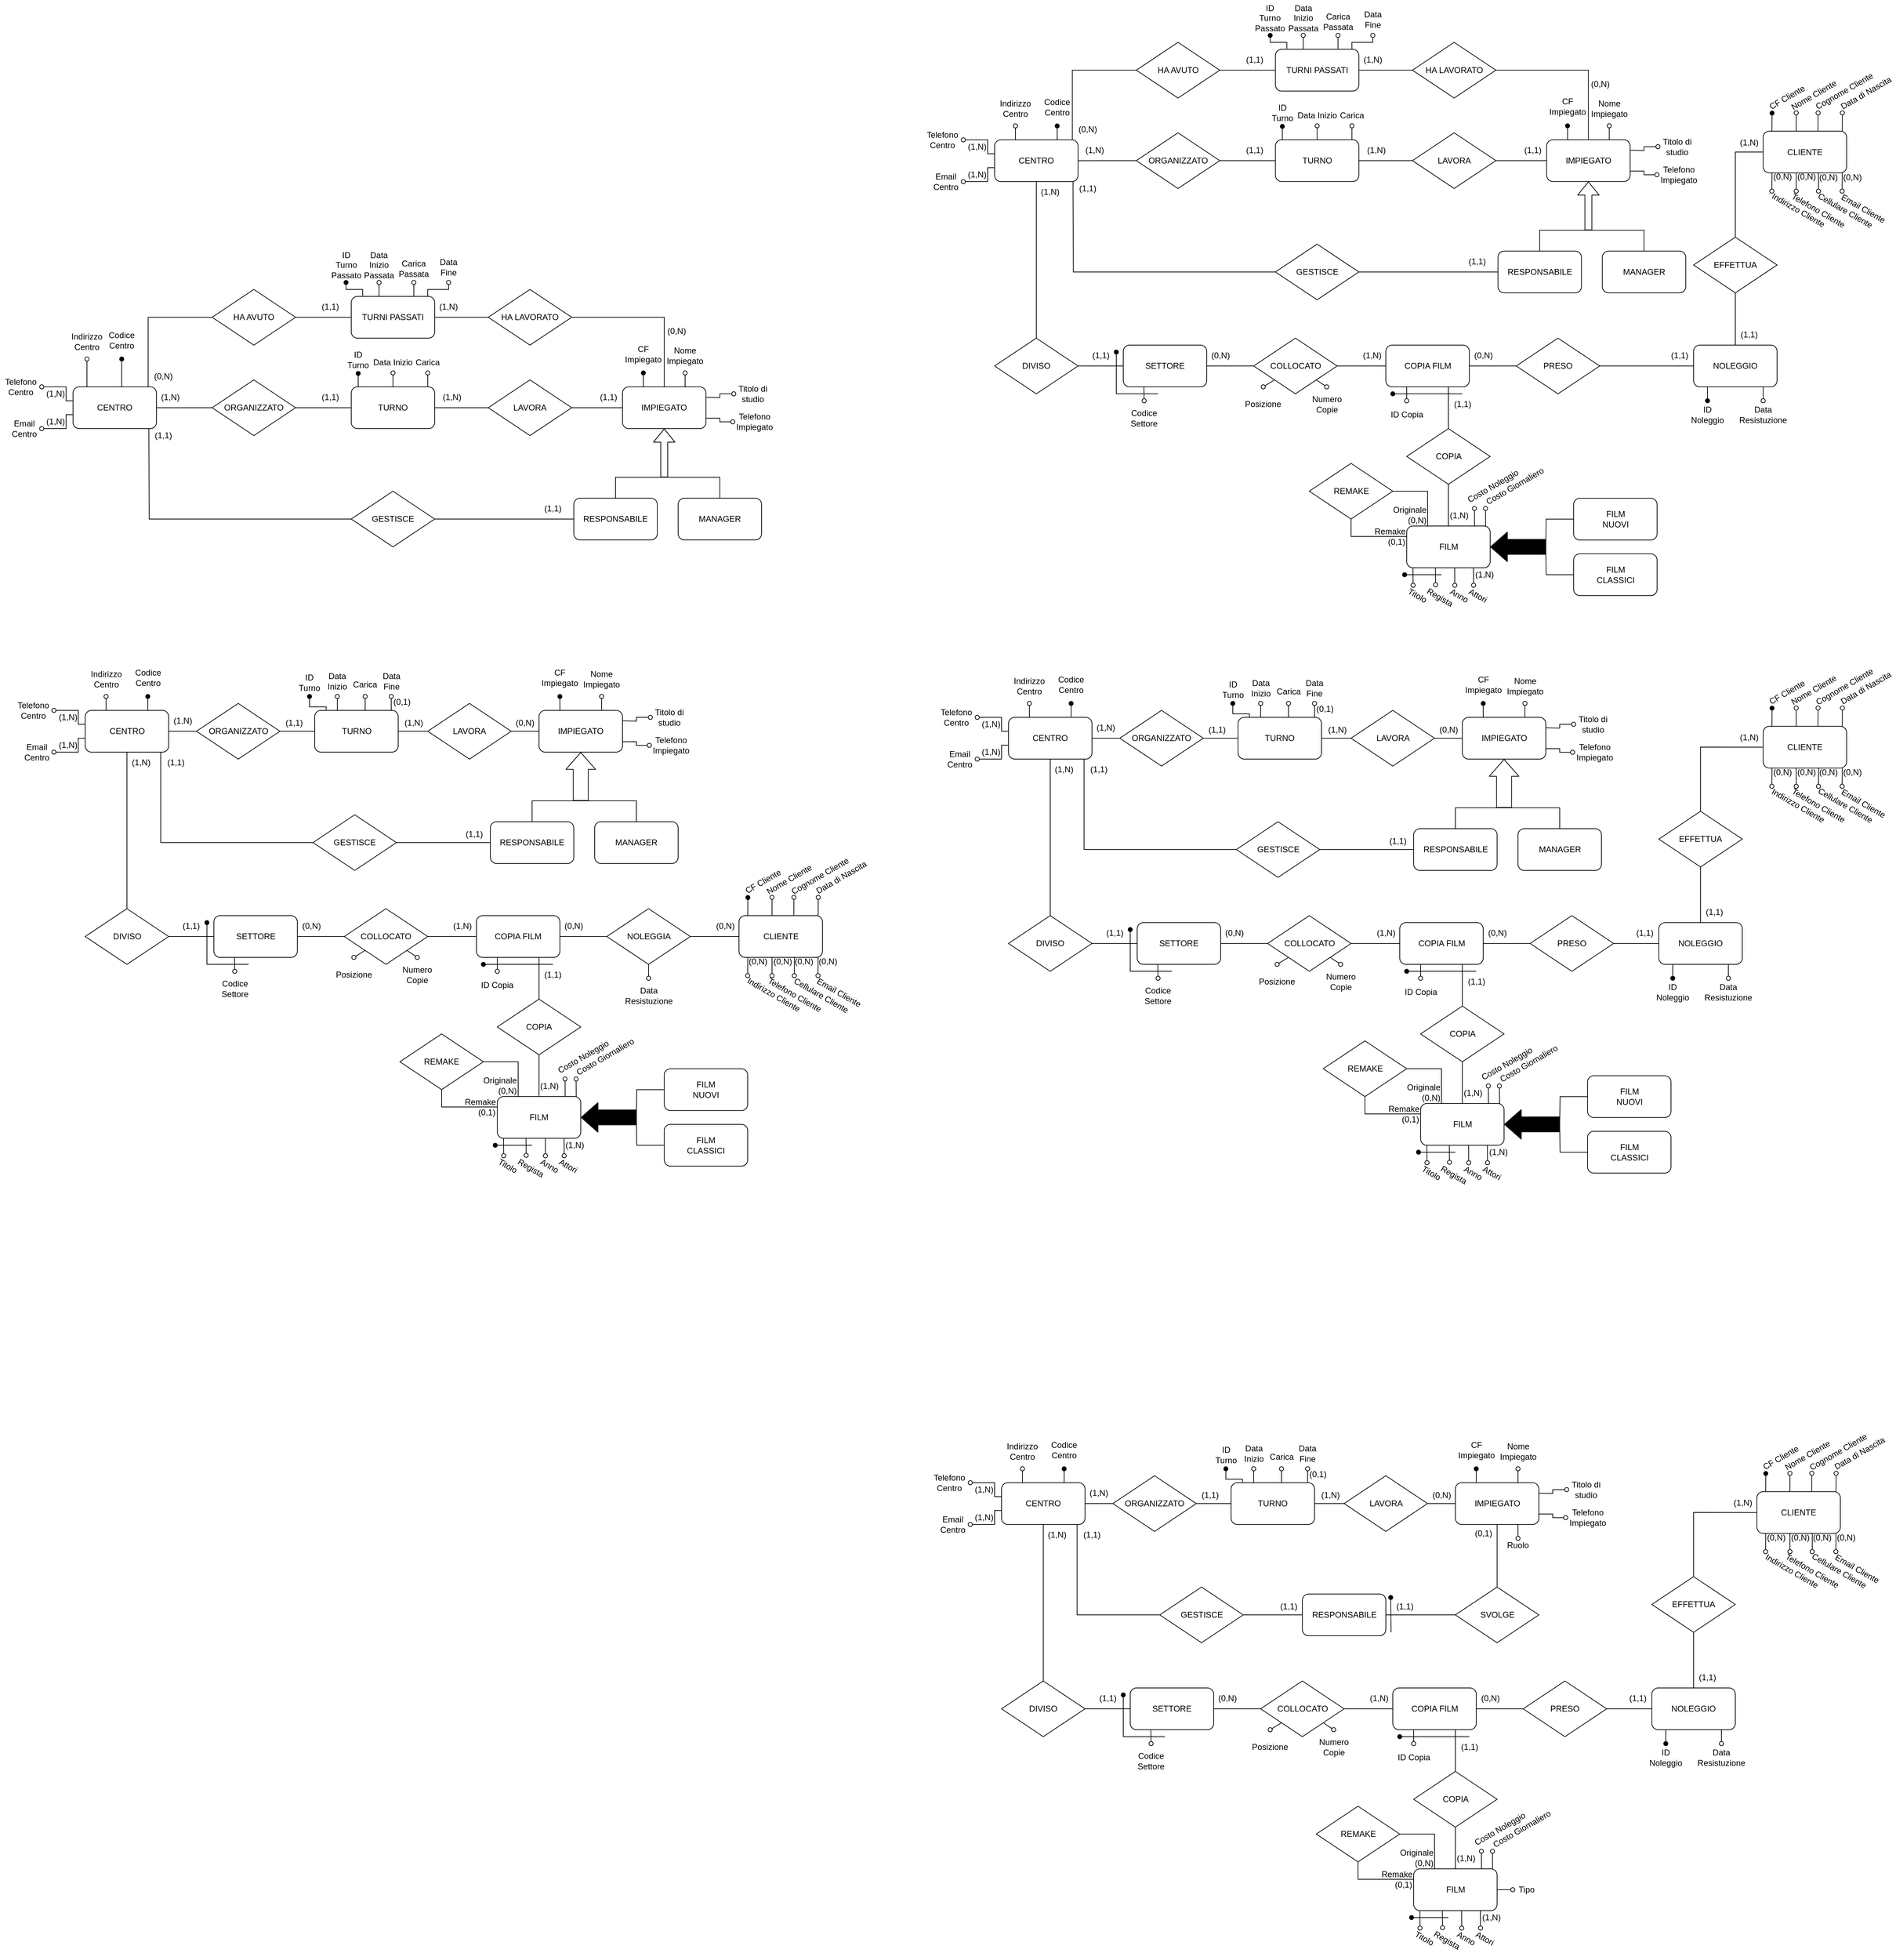 <mxfile version="14.9.2" type="github">
  <diagram id="nYG0-5dPkfvuFhi7WY6x" name="Page-1">
    <mxGraphModel dx="1188" dy="3026" grid="1" gridSize="10" guides="1" tooltips="1" connect="1" arrows="1" fold="1" page="1" pageScale="1" pageWidth="827" pageHeight="1169" math="0" shadow="0">
      <root>
        <mxCell id="0" />
        <mxCell id="1" parent="0" />
        <mxCell id="mZH4rsV0gwm1n9CbmXad-1" value="CENTRO" style="rounded=1;whiteSpace=wrap;html=1;" parent="1" vertex="1">
          <mxGeometry x="110" y="-960" width="120" height="60" as="geometry" />
        </mxCell>
        <mxCell id="mZH4rsV0gwm1n9CbmXad-2" value="IMPIEGATO" style="rounded=1;whiteSpace=wrap;html=1;" parent="1" vertex="1">
          <mxGeometry x="900" y="-960" width="120" height="60" as="geometry" />
        </mxCell>
        <mxCell id="mZH4rsV0gwm1n9CbmXad-33" style="edgeStyle=orthogonalEdgeStyle;rounded=0;orthogonalLoop=1;jettySize=auto;html=1;startArrow=none;startFill=0;endArrow=none;endFill=0;targetPerimeterSpacing=0;" parent="1" source="mZH4rsV0gwm1n9CbmXad-3" target="mZH4rsV0gwm1n9CbmXad-8" edge="1">
          <mxGeometry relative="1" as="geometry" />
        </mxCell>
        <mxCell id="mZH4rsV0gwm1n9CbmXad-3" value="TURNO" style="rounded=1;whiteSpace=wrap;html=1;" parent="1" vertex="1">
          <mxGeometry x="510" y="-960" width="120" height="60" as="geometry" />
        </mxCell>
        <mxCell id="mZH4rsV0gwm1n9CbmXad-4" value="TURNI PASSATI" style="rounded=1;whiteSpace=wrap;html=1;" parent="1" vertex="1">
          <mxGeometry x="510" y="-1090" width="120" height="60" as="geometry" />
        </mxCell>
        <mxCell id="mZH4rsV0gwm1n9CbmXad-25" style="edgeStyle=orthogonalEdgeStyle;rounded=0;orthogonalLoop=1;jettySize=auto;html=1;startArrow=none;startFill=0;endArrow=none;endFill=0;" parent="1" source="mZH4rsV0gwm1n9CbmXad-5" edge="1">
          <mxGeometry relative="1" as="geometry">
            <mxPoint x="960" y="-830" as="targetPoint" />
            <Array as="points">
              <mxPoint x="890" y="-830" />
            </Array>
          </mxGeometry>
        </mxCell>
        <mxCell id="mZH4rsV0gwm1n9CbmXad-5" value="RESPONSABILE" style="rounded=1;whiteSpace=wrap;html=1;" parent="1" vertex="1">
          <mxGeometry x="830" y="-800" width="120" height="60" as="geometry" />
        </mxCell>
        <mxCell id="mZH4rsV0gwm1n9CbmXad-24" style="edgeStyle=orthogonalEdgeStyle;rounded=0;orthogonalLoop=1;jettySize=auto;html=1;startArrow=none;startFill=0;endArrow=none;endFill=0;" parent="1" source="mZH4rsV0gwm1n9CbmXad-6" edge="1">
          <mxGeometry relative="1" as="geometry">
            <mxPoint x="960" y="-830" as="targetPoint" />
            <Array as="points">
              <mxPoint x="1040" y="-830" />
            </Array>
          </mxGeometry>
        </mxCell>
        <mxCell id="mZH4rsV0gwm1n9CbmXad-6" value="MANAGER" style="rounded=1;whiteSpace=wrap;html=1;" parent="1" vertex="1">
          <mxGeometry x="980" y="-800" width="120" height="60" as="geometry" />
        </mxCell>
        <mxCell id="mZH4rsV0gwm1n9CbmXad-36" style="edgeStyle=orthogonalEdgeStyle;rounded=0;orthogonalLoop=1;jettySize=auto;html=1;entryX=1;entryY=0.5;entryDx=0;entryDy=0;startArrow=none;startFill=0;endArrow=none;endFill=0;targetPerimeterSpacing=0;" parent="1" source="mZH4rsV0gwm1n9CbmXad-7" target="mZH4rsV0gwm1n9CbmXad-4" edge="1">
          <mxGeometry relative="1" as="geometry" />
        </mxCell>
        <mxCell id="mZH4rsV0gwm1n9CbmXad-37" style="edgeStyle=orthogonalEdgeStyle;rounded=0;orthogonalLoop=1;jettySize=auto;html=1;entryX=0.5;entryY=0;entryDx=0;entryDy=0;startArrow=none;startFill=0;endArrow=none;endFill=0;targetPerimeterSpacing=0;" parent="1" source="mZH4rsV0gwm1n9CbmXad-7" target="mZH4rsV0gwm1n9CbmXad-2" edge="1">
          <mxGeometry relative="1" as="geometry" />
        </mxCell>
        <mxCell id="mZH4rsV0gwm1n9CbmXad-7" value="HA LAVORATO" style="rhombus;whiteSpace=wrap;html=1;" parent="1" vertex="1">
          <mxGeometry x="707" y="-1100" width="120" height="80" as="geometry" />
        </mxCell>
        <mxCell id="mZH4rsV0gwm1n9CbmXad-34" style="edgeStyle=orthogonalEdgeStyle;rounded=0;orthogonalLoop=1;jettySize=auto;html=1;entryX=0;entryY=0.5;entryDx=0;entryDy=0;startArrow=none;startFill=0;endArrow=none;endFill=0;targetPerimeterSpacing=0;" parent="1" source="mZH4rsV0gwm1n9CbmXad-8" target="mZH4rsV0gwm1n9CbmXad-2" edge="1">
          <mxGeometry relative="1" as="geometry" />
        </mxCell>
        <mxCell id="mZH4rsV0gwm1n9CbmXad-8" value="LAVORA" style="rhombus;whiteSpace=wrap;html=1;" parent="1" vertex="1">
          <mxGeometry x="707" y="-970" width="120" height="80" as="geometry" />
        </mxCell>
        <mxCell id="mZH4rsV0gwm1n9CbmXad-29" style="edgeStyle=orthogonalEdgeStyle;rounded=0;orthogonalLoop=1;jettySize=auto;html=1;entryX=1;entryY=0.5;entryDx=0;entryDy=0;startArrow=none;startFill=0;endArrow=none;endFill=0;targetPerimeterSpacing=0;exitX=0;exitY=0.5;exitDx=0;exitDy=0;" parent="1" source="mZH4rsV0gwm1n9CbmXad-9" target="mZH4rsV0gwm1n9CbmXad-1" edge="1">
          <mxGeometry relative="1" as="geometry" />
        </mxCell>
        <mxCell id="mZH4rsV0gwm1n9CbmXad-9" value="ORGANIZZATO" style="rhombus;whiteSpace=wrap;html=1;" parent="1" vertex="1">
          <mxGeometry x="310" y="-970" width="120" height="80" as="geometry" />
        </mxCell>
        <mxCell id="mZH4rsV0gwm1n9CbmXad-35" style="edgeStyle=orthogonalEdgeStyle;rounded=0;orthogonalLoop=1;jettySize=auto;html=1;entryX=0;entryY=0.5;entryDx=0;entryDy=0;startArrow=none;startFill=0;endArrow=none;endFill=0;targetPerimeterSpacing=0;" parent="1" source="mZH4rsV0gwm1n9CbmXad-10" target="mZH4rsV0gwm1n9CbmXad-4" edge="1">
          <mxGeometry relative="1" as="geometry" />
        </mxCell>
        <mxCell id="mZH4rsV0gwm1n9CbmXad-38" style="edgeStyle=orthogonalEdgeStyle;rounded=0;orthogonalLoop=1;jettySize=auto;html=1;entryX=0.896;entryY=-0.003;entryDx=0;entryDy=0;entryPerimeter=0;startArrow=none;startFill=0;endArrow=none;endFill=0;targetPerimeterSpacing=0;" parent="1" source="mZH4rsV0gwm1n9CbmXad-10" target="mZH4rsV0gwm1n9CbmXad-1" edge="1">
          <mxGeometry relative="1" as="geometry">
            <Array as="points">
              <mxPoint x="218" y="-1060" />
              <mxPoint x="218" y="-960" />
            </Array>
          </mxGeometry>
        </mxCell>
        <mxCell id="mZH4rsV0gwm1n9CbmXad-10" value="HA AVUTO" style="rhombus;whiteSpace=wrap;html=1;" parent="1" vertex="1">
          <mxGeometry x="310" y="-1100" width="120" height="80" as="geometry" />
        </mxCell>
        <mxCell id="mZH4rsV0gwm1n9CbmXad-26" style="rounded=0;orthogonalLoop=1;jettySize=auto;html=1;entryX=0.75;entryY=0;entryDx=0;entryDy=0;startArrow=oval;startFill=1;endArrow=none;endFill=0;exitX=0.5;exitY=1;exitDx=0;exitDy=0;edgeStyle=orthogonalEdgeStyle;" parent="1" source="mZH4rsV0gwm1n9CbmXad-14" edge="1">
          <mxGeometry relative="1" as="geometry">
            <mxPoint x="180" y="-960" as="targetPoint" />
          </mxGeometry>
        </mxCell>
        <mxCell id="mZH4rsV0gwm1n9CbmXad-14" value="Codice&lt;br&gt;Centro" style="text;html=1;strokeColor=none;fillColor=none;align=center;verticalAlign=middle;whiteSpace=wrap;rounded=0;labelPosition=center;verticalLabelPosition=middle;rotation=0;direction=east;" parent="1" vertex="1">
          <mxGeometry x="150" y="-1055" width="60" height="55" as="geometry" />
        </mxCell>
        <mxCell id="mZH4rsV0gwm1n9CbmXad-15" value="Indirizzo&lt;br&gt;Centro" style="text;html=1;strokeColor=none;fillColor=none;align=center;verticalAlign=middle;whiteSpace=wrap;rounded=0;rotation=0;" parent="1" vertex="1">
          <mxGeometry x="100" y="-1050" width="60" height="50" as="geometry" />
        </mxCell>
        <mxCell id="mZH4rsV0gwm1n9CbmXad-16" value="Telefono&lt;br&gt;Centro" style="text;html=1;strokeColor=none;fillColor=none;align=center;verticalAlign=middle;whiteSpace=wrap;rounded=0;rotation=0;" parent="1" vertex="1">
          <mxGeometry x="5" y="-980" width="60" height="40" as="geometry" />
        </mxCell>
        <mxCell id="mZH4rsV0gwm1n9CbmXad-17" value="Email&lt;br&gt;Centro" style="text;html=1;strokeColor=none;fillColor=none;align=center;verticalAlign=middle;whiteSpace=wrap;rounded=0;" parent="1" vertex="1">
          <mxGeometry x="15" y="-920" width="50" height="40" as="geometry" />
        </mxCell>
        <mxCell id="mZH4rsV0gwm1n9CbmXad-20" style="rounded=0;orthogonalLoop=1;jettySize=auto;html=1;startArrow=oval;startFill=0;endArrow=none;endFill=0;exitX=0.5;exitY=1;exitDx=0;exitDy=0;entryX=0.25;entryY=0;entryDx=0;entryDy=0;targetPerimeterSpacing=0;" parent="1" source="mZH4rsV0gwm1n9CbmXad-15" edge="1">
          <mxGeometry relative="1" as="geometry">
            <mxPoint x="155" y="-1050.48" as="sourcePoint" />
            <mxPoint x="130" y="-960" as="targetPoint" />
          </mxGeometry>
        </mxCell>
        <mxCell id="mZH4rsV0gwm1n9CbmXad-21" style="edgeStyle=orthogonalEdgeStyle;rounded=0;orthogonalLoop=1;jettySize=auto;html=1;startArrow=oval;startFill=0;endArrow=none;endFill=0;entryX=0;entryY=0.667;entryDx=0;entryDy=0;entryPerimeter=0;exitX=1;exitY=0.5;exitDx=0;exitDy=0;" parent="1" source="mZH4rsV0gwm1n9CbmXad-17" target="mZH4rsV0gwm1n9CbmXad-1" edge="1">
          <mxGeometry relative="1" as="geometry">
            <mxPoint x="110" y="-990" as="sourcePoint" />
            <mxPoint x="120" y="-910" as="targetPoint" />
            <Array as="points">
              <mxPoint x="100" y="-900" />
              <mxPoint x="100" y="-920" />
            </Array>
          </mxGeometry>
        </mxCell>
        <mxCell id="mZH4rsV0gwm1n9CbmXad-22" style="edgeStyle=orthogonalEdgeStyle;rounded=0;orthogonalLoop=1;jettySize=auto;html=1;startArrow=oval;startFill=0;endArrow=none;endFill=0;exitX=1;exitY=0.5;exitDx=0;exitDy=0;entryX=0;entryY=0.25;entryDx=0;entryDy=0;" parent="1" source="mZH4rsV0gwm1n9CbmXad-16" target="mZH4rsV0gwm1n9CbmXad-1" edge="1">
          <mxGeometry relative="1" as="geometry">
            <mxPoint x="100" y="-977" as="sourcePoint" />
            <mxPoint x="203.04" y="-960" as="targetPoint" />
            <Array as="points">
              <mxPoint x="100" y="-960" />
              <mxPoint x="100" y="-940" />
              <mxPoint x="110" y="-940" />
            </Array>
          </mxGeometry>
        </mxCell>
        <mxCell id="mZH4rsV0gwm1n9CbmXad-23" value="" style="shape=flexArrow;endArrow=classic;html=1;" parent="1" edge="1">
          <mxGeometry width="50" height="50" relative="1" as="geometry">
            <mxPoint x="960" y="-830" as="sourcePoint" />
            <mxPoint x="960" y="-900" as="targetPoint" />
          </mxGeometry>
        </mxCell>
        <mxCell id="mZH4rsV0gwm1n9CbmXad-31" style="edgeStyle=orthogonalEdgeStyle;rounded=0;orthogonalLoop=1;jettySize=auto;html=1;entryX=1;entryY=0.5;entryDx=0;entryDy=0;startArrow=none;startFill=0;endArrow=none;endFill=0;targetPerimeterSpacing=0;exitX=0;exitY=0.5;exitDx=0;exitDy=0;" parent="1" source="mZH4rsV0gwm1n9CbmXad-3" target="mZH4rsV0gwm1n9CbmXad-9" edge="1">
          <mxGeometry relative="1" as="geometry">
            <mxPoint x="510" y="-930" as="sourcePoint" />
            <mxPoint x="430" y="-930.36" as="targetPoint" />
          </mxGeometry>
        </mxCell>
        <mxCell id="mZH4rsV0gwm1n9CbmXad-40" style="edgeStyle=orthogonalEdgeStyle;rounded=0;orthogonalLoop=1;jettySize=auto;html=1;entryX=0;entryY=0.5;entryDx=0;entryDy=0;startArrow=none;startFill=0;endArrow=none;endFill=0;targetPerimeterSpacing=0;" parent="1" source="mZH4rsV0gwm1n9CbmXad-39" target="mZH4rsV0gwm1n9CbmXad-5" edge="1">
          <mxGeometry relative="1" as="geometry" />
        </mxCell>
        <mxCell id="mZH4rsV0gwm1n9CbmXad-41" style="edgeStyle=orthogonalEdgeStyle;rounded=0;orthogonalLoop=1;jettySize=auto;html=1;startArrow=none;startFill=0;endArrow=none;endFill=0;targetPerimeterSpacing=0;" parent="1" source="mZH4rsV0gwm1n9CbmXad-39" edge="1">
          <mxGeometry relative="1" as="geometry">
            <mxPoint x="219" y="-900" as="targetPoint" />
          </mxGeometry>
        </mxCell>
        <mxCell id="mZH4rsV0gwm1n9CbmXad-39" value="GESTISCE" style="rhombus;whiteSpace=wrap;html=1;" parent="1" vertex="1">
          <mxGeometry x="510" y="-810" width="120" height="80" as="geometry" />
        </mxCell>
        <mxCell id="mZH4rsV0gwm1n9CbmXad-42" value="(0,N)" style="text;html=1;strokeColor=none;fillColor=none;align=center;verticalAlign=middle;whiteSpace=wrap;rounded=0;" parent="1" vertex="1">
          <mxGeometry x="220" y="-990" width="40" height="30" as="geometry" />
        </mxCell>
        <mxCell id="mZH4rsV0gwm1n9CbmXad-43" value="(1,N)" style="text;html=1;strokeColor=none;fillColor=none;align=center;verticalAlign=middle;whiteSpace=wrap;rounded=0;" parent="1" vertex="1">
          <mxGeometry x="70" y="-920" width="30" height="20" as="geometry" />
        </mxCell>
        <mxCell id="mZH4rsV0gwm1n9CbmXad-44" value="(1,N)" style="text;html=1;strokeColor=none;fillColor=none;align=center;verticalAlign=middle;whiteSpace=wrap;rounded=0;" parent="1" vertex="1">
          <mxGeometry x="70" y="-960" width="30" height="20" as="geometry" />
        </mxCell>
        <mxCell id="mZH4rsV0gwm1n9CbmXad-45" value="(1,1)" style="text;html=1;strokeColor=none;fillColor=none;align=center;verticalAlign=middle;whiteSpace=wrap;rounded=0;" parent="1" vertex="1">
          <mxGeometry x="220" y="-900" width="40" height="20" as="geometry" />
        </mxCell>
        <mxCell id="mZH4rsV0gwm1n9CbmXad-46" value="Data Inizio" style="text;html=1;strokeColor=none;fillColor=none;align=center;verticalAlign=middle;whiteSpace=wrap;rounded=0;rotation=0;" parent="1" vertex="1">
          <mxGeometry x="540" y="-1010" width="60" height="30" as="geometry" />
        </mxCell>
        <mxCell id="mZH4rsV0gwm1n9CbmXad-47" style="rounded=0;orthogonalLoop=1;jettySize=auto;html=1;startArrow=oval;startFill=0;endArrow=none;endFill=0;entryX=0.25;entryY=0;entryDx=0;entryDy=0;targetPerimeterSpacing=0;exitX=0.5;exitY=1;exitDx=0;exitDy=0;" parent="1" source="mZH4rsV0gwm1n9CbmXad-46" edge="1">
          <mxGeometry relative="1" as="geometry">
            <mxPoint x="550" y="-970" as="sourcePoint" />
            <mxPoint x="570" y="-960" as="targetPoint" />
          </mxGeometry>
        </mxCell>
        <mxCell id="mZH4rsV0gwm1n9CbmXad-50" value="Carica" style="text;html=1;strokeColor=none;fillColor=none;align=center;verticalAlign=middle;whiteSpace=wrap;rounded=0;rotation=0;" parent="1" vertex="1">
          <mxGeometry x="590" y="-1010" width="60" height="30" as="geometry" />
        </mxCell>
        <mxCell id="mZH4rsV0gwm1n9CbmXad-51" style="rounded=0;orthogonalLoop=1;jettySize=auto;html=1;startArrow=oval;startFill=0;endArrow=none;endFill=0;targetPerimeterSpacing=0;entryX=0.75;entryY=0;entryDx=0;entryDy=0;exitX=0.5;exitY=1;exitDx=0;exitDy=0;" parent="1" source="mZH4rsV0gwm1n9CbmXad-50" edge="1">
          <mxGeometry relative="1" as="geometry">
            <mxPoint x="680" y="-980" as="sourcePoint" />
            <mxPoint x="620" y="-960" as="targetPoint" />
          </mxGeometry>
        </mxCell>
        <mxCell id="mZH4rsV0gwm1n9CbmXad-65" value="(1,1)" style="text;html=1;strokeColor=none;fillColor=none;align=center;verticalAlign=middle;whiteSpace=wrap;rounded=0;" parent="1" vertex="1">
          <mxGeometry x="780" y="-800" width="40" height="30" as="geometry" />
        </mxCell>
        <mxCell id="mZH4rsV0gwm1n9CbmXad-66" value="(0,N)" style="text;html=1;strokeColor=none;fillColor=none;align=center;verticalAlign=middle;whiteSpace=wrap;rounded=0;" parent="1" vertex="1">
          <mxGeometry x="957.5" y="-1050" width="40" height="20" as="geometry" />
        </mxCell>
        <mxCell id="mZH4rsV0gwm1n9CbmXad-67" value="(1,N)" style="text;html=1;strokeColor=none;fillColor=none;align=center;verticalAlign=middle;whiteSpace=wrap;rounded=0;" parent="1" vertex="1">
          <mxGeometry x="630" y="-1090" width="40" height="30" as="geometry" />
        </mxCell>
        <mxCell id="mZH4rsV0gwm1n9CbmXad-72" style="edgeStyle=orthogonalEdgeStyle;rounded=0;orthogonalLoop=1;jettySize=auto;html=1;startArrow=none;startFill=0;endArrow=none;endFill=0;targetPerimeterSpacing=0;" parent="1" source="mZH4rsV0gwm1n9CbmXad-73" target="mZH4rsV0gwm1n9CbmXad-83" edge="1">
          <mxGeometry relative="1" as="geometry" />
        </mxCell>
        <mxCell id="mZH4rsV0gwm1n9CbmXad-82" style="edgeStyle=orthogonalEdgeStyle;rounded=0;orthogonalLoop=1;jettySize=auto;html=1;entryX=0;entryY=0.5;entryDx=0;entryDy=0;startArrow=none;startFill=0;endArrow=none;endFill=0;targetPerimeterSpacing=0;" parent="1" source="mZH4rsV0gwm1n9CbmXad-83" target="mZH4rsV0gwm1n9CbmXad-71" edge="1">
          <mxGeometry relative="1" as="geometry" />
        </mxCell>
        <mxCell id="mZH4rsV0gwm1n9CbmXad-83" value="LAVORA" style="rhombus;whiteSpace=wrap;html=1;" parent="1" vertex="1">
          <mxGeometry x="620" y="-505" width="120" height="80" as="geometry" />
        </mxCell>
        <mxCell id="mZH4rsV0gwm1n9CbmXad-84" style="edgeStyle=orthogonalEdgeStyle;rounded=0;orthogonalLoop=1;jettySize=auto;html=1;entryX=1;entryY=0.5;entryDx=0;entryDy=0;startArrow=none;startFill=0;endArrow=none;endFill=0;targetPerimeterSpacing=0;exitX=0;exitY=0.5;exitDx=0;exitDy=0;" parent="1" source="mZH4rsV0gwm1n9CbmXad-85" target="mZH4rsV0gwm1n9CbmXad-70" edge="1">
          <mxGeometry relative="1" as="geometry" />
        </mxCell>
        <mxCell id="mZH4rsV0gwm1n9CbmXad-85" value="ORGANIZZATO" style="rhombus;whiteSpace=wrap;html=1;" parent="1" vertex="1">
          <mxGeometry x="287.5" y="-505" width="120" height="80" as="geometry" />
        </mxCell>
        <mxCell id="mZH4rsV0gwm1n9CbmXad-98" style="edgeStyle=orthogonalEdgeStyle;rounded=0;orthogonalLoop=1;jettySize=auto;html=1;entryX=1;entryY=0.5;entryDx=0;entryDy=0;startArrow=none;startFill=0;endArrow=none;endFill=0;targetPerimeterSpacing=0;exitX=0;exitY=0.5;exitDx=0;exitDy=0;" parent="1" source="mZH4rsV0gwm1n9CbmXad-73" target="mZH4rsV0gwm1n9CbmXad-85" edge="1">
          <mxGeometry relative="1" as="geometry">
            <mxPoint x="527.5" y="-465" as="sourcePoint" />
            <mxPoint x="447.5" y="-465.36" as="targetPoint" />
          </mxGeometry>
        </mxCell>
        <mxCell id="mZH4rsV0gwm1n9CbmXad-99" style="edgeStyle=orthogonalEdgeStyle;rounded=0;orthogonalLoop=1;jettySize=auto;html=1;entryX=0;entryY=0.5;entryDx=0;entryDy=0;startArrow=none;startFill=0;endArrow=none;endFill=0;targetPerimeterSpacing=0;" parent="1" source="mZH4rsV0gwm1n9CbmXad-101" target="mZH4rsV0gwm1n9CbmXad-76" edge="1">
          <mxGeometry relative="1" as="geometry" />
        </mxCell>
        <mxCell id="mZH4rsV0gwm1n9CbmXad-100" style="edgeStyle=orthogonalEdgeStyle;rounded=0;orthogonalLoop=1;jettySize=auto;html=1;startArrow=none;startFill=0;endArrow=none;endFill=0;targetPerimeterSpacing=0;entryX=0.905;entryY=0.989;entryDx=0;entryDy=0;entryPerimeter=0;" parent="1" source="mZH4rsV0gwm1n9CbmXad-101" target="mZH4rsV0gwm1n9CbmXad-70" edge="1">
          <mxGeometry relative="1" as="geometry">
            <mxPoint x="236.5" y="-435" as="targetPoint" />
          </mxGeometry>
        </mxCell>
        <mxCell id="mZH4rsV0gwm1n9CbmXad-101" value="GESTISCE" style="rhombus;whiteSpace=wrap;html=1;" parent="1" vertex="1">
          <mxGeometry x="455" y="-345" width="120" height="80" as="geometry" />
        </mxCell>
        <mxCell id="mZH4rsV0gwm1n9CbmXad-116" value="(1,1)" style="text;html=1;strokeColor=none;fillColor=none;align=center;verticalAlign=middle;whiteSpace=wrap;rounded=0;" parent="1" vertex="1">
          <mxGeometry x="797.5" y="-335" width="40" height="30" as="geometry" />
        </mxCell>
        <mxCell id="mZH4rsV0gwm1n9CbmXad-137" value="(1,1)" style="text;html=1;strokeColor=none;fillColor=none;align=center;verticalAlign=middle;whiteSpace=wrap;rounded=0;" parent="1" vertex="1">
          <mxGeometry x="460" y="-1090" width="40" height="30" as="geometry" />
        </mxCell>
        <mxCell id="mZH4rsV0gwm1n9CbmXad-138" value="(1,1)" style="text;html=1;strokeColor=none;fillColor=none;align=center;verticalAlign=middle;whiteSpace=wrap;rounded=0;" parent="1" vertex="1">
          <mxGeometry x="460" y="-960" width="40" height="30" as="geometry" />
        </mxCell>
        <mxCell id="mZH4rsV0gwm1n9CbmXad-139" value="(1,N)" style="text;html=1;strokeColor=none;fillColor=none;align=center;verticalAlign=middle;whiteSpace=wrap;rounded=0;" parent="1" vertex="1">
          <mxGeometry x="230" y="-960" width="40" height="30" as="geometry" />
        </mxCell>
        <mxCell id="-EKk8uJndri2SA6ntX6l-3" style="edgeStyle=orthogonalEdgeStyle;rounded=0;orthogonalLoop=1;jettySize=auto;html=1;entryX=0.5;entryY=1;entryDx=0;entryDy=0;endArrow=none;endFill=0;" parent="1" source="-EKk8uJndri2SA6ntX6l-2" target="mZH4rsV0gwm1n9CbmXad-70" edge="1">
          <mxGeometry relative="1" as="geometry" />
        </mxCell>
        <mxCell id="-EKk8uJndri2SA6ntX6l-4" style="edgeStyle=orthogonalEdgeStyle;rounded=0;orthogonalLoop=1;jettySize=auto;html=1;entryX=0;entryY=0.5;entryDx=0;entryDy=0;endArrow=none;endFill=0;" parent="1" source="-EKk8uJndri2SA6ntX6l-2" target="-EKk8uJndri2SA6ntX6l-1" edge="1">
          <mxGeometry relative="1" as="geometry" />
        </mxCell>
        <mxCell id="-EKk8uJndri2SA6ntX6l-2" value="DIVISO" style="rhombus;whiteSpace=wrap;html=1;" parent="1" vertex="1">
          <mxGeometry x="127.5" y="-210" width="120" height="80" as="geometry" />
        </mxCell>
        <mxCell id="-EKk8uJndri2SA6ntX6l-13" value="" style="group" parent="1" vertex="1" connectable="0">
          <mxGeometry x="22.5" y="-570" width="265" height="165" as="geometry" />
        </mxCell>
        <mxCell id="mZH4rsV0gwm1n9CbmXad-70" value="CENTRO" style="rounded=1;whiteSpace=wrap;html=1;" parent="-EKk8uJndri2SA6ntX6l-13" vertex="1">
          <mxGeometry x="105" y="75" width="120" height="60" as="geometry" />
        </mxCell>
        <mxCell id="mZH4rsV0gwm1n9CbmXad-89" style="rounded=0;orthogonalLoop=1;jettySize=auto;html=1;entryX=0.75;entryY=0;entryDx=0;entryDy=0;startArrow=oval;startFill=1;endArrow=none;endFill=0;exitX=0.5;exitY=1;exitDx=0;exitDy=0;" parent="-EKk8uJndri2SA6ntX6l-13" source="mZH4rsV0gwm1n9CbmXad-90" target="mZH4rsV0gwm1n9CbmXad-70" edge="1">
          <mxGeometry relative="1" as="geometry">
            <mxPoint x="175" y="75" as="targetPoint" />
          </mxGeometry>
        </mxCell>
        <mxCell id="mZH4rsV0gwm1n9CbmXad-90" value="Codice&lt;br&gt;Centro" style="text;html=1;strokeColor=none;fillColor=none;align=center;verticalAlign=middle;whiteSpace=wrap;rounded=0;labelPosition=center;verticalLabelPosition=middle;rotation=0;direction=east;" parent="-EKk8uJndri2SA6ntX6l-13" vertex="1">
          <mxGeometry x="165" width="60" height="55" as="geometry" />
        </mxCell>
        <mxCell id="mZH4rsV0gwm1n9CbmXad-91" value="Indirizzo&lt;br&gt;Centro" style="text;html=1;strokeColor=none;fillColor=none;align=center;verticalAlign=middle;whiteSpace=wrap;rounded=0;rotation=0;" parent="-EKk8uJndri2SA6ntX6l-13" vertex="1">
          <mxGeometry x="105" y="5" width="60" height="50" as="geometry" />
        </mxCell>
        <mxCell id="mZH4rsV0gwm1n9CbmXad-92" value="Telefono&lt;br&gt;Centro" style="text;html=1;strokeColor=none;fillColor=none;align=center;verticalAlign=middle;whiteSpace=wrap;rounded=0;rotation=0;" parent="-EKk8uJndri2SA6ntX6l-13" vertex="1">
          <mxGeometry y="55" width="60" height="40" as="geometry" />
        </mxCell>
        <mxCell id="mZH4rsV0gwm1n9CbmXad-93" value="Email&lt;br&gt;Centro" style="text;html=1;strokeColor=none;fillColor=none;align=center;verticalAlign=middle;whiteSpace=wrap;rounded=0;" parent="-EKk8uJndri2SA6ntX6l-13" vertex="1">
          <mxGeometry x="10" y="115" width="50" height="40" as="geometry" />
        </mxCell>
        <mxCell id="mZH4rsV0gwm1n9CbmXad-94" style="rounded=0;orthogonalLoop=1;jettySize=auto;html=1;startArrow=oval;startFill=0;endArrow=none;endFill=0;exitX=0.5;exitY=1;exitDx=0;exitDy=0;entryX=0.25;entryY=0;entryDx=0;entryDy=0;targetPerimeterSpacing=0;" parent="-EKk8uJndri2SA6ntX6l-13" source="mZH4rsV0gwm1n9CbmXad-91" target="mZH4rsV0gwm1n9CbmXad-70" edge="1">
          <mxGeometry relative="1" as="geometry">
            <mxPoint x="150" y="-15.48" as="sourcePoint" />
            <mxPoint x="125.0" y="75" as="targetPoint" />
          </mxGeometry>
        </mxCell>
        <mxCell id="mZH4rsV0gwm1n9CbmXad-95" style="edgeStyle=orthogonalEdgeStyle;rounded=0;orthogonalLoop=1;jettySize=auto;html=1;startArrow=oval;startFill=0;endArrow=none;endFill=0;entryX=0;entryY=0.667;entryDx=0;entryDy=0;entryPerimeter=0;exitX=1;exitY=0.5;exitDx=0;exitDy=0;" parent="-EKk8uJndri2SA6ntX6l-13" source="mZH4rsV0gwm1n9CbmXad-93" target="mZH4rsV0gwm1n9CbmXad-70" edge="1">
          <mxGeometry relative="1" as="geometry">
            <mxPoint x="105" y="45" as="sourcePoint" />
            <mxPoint x="115" y="125" as="targetPoint" />
            <Array as="points">
              <mxPoint x="95" y="135" />
              <mxPoint x="95" y="115" />
            </Array>
          </mxGeometry>
        </mxCell>
        <mxCell id="mZH4rsV0gwm1n9CbmXad-96" style="edgeStyle=orthogonalEdgeStyle;rounded=0;orthogonalLoop=1;jettySize=auto;html=1;startArrow=oval;startFill=0;endArrow=none;endFill=0;exitX=1;exitY=0.5;exitDx=0;exitDy=0;entryX=0;entryY=0.25;entryDx=0;entryDy=0;" parent="-EKk8uJndri2SA6ntX6l-13" source="mZH4rsV0gwm1n9CbmXad-92" target="mZH4rsV0gwm1n9CbmXad-70" edge="1">
          <mxGeometry relative="1" as="geometry">
            <mxPoint x="95" y="58" as="sourcePoint" />
            <mxPoint x="198.04" y="75" as="targetPoint" />
            <Array as="points">
              <mxPoint x="95" y="75" />
              <mxPoint x="95" y="95" />
              <mxPoint x="105" y="95" />
            </Array>
          </mxGeometry>
        </mxCell>
        <mxCell id="mZH4rsV0gwm1n9CbmXad-102" value="(1,N)" style="text;html=1;strokeColor=none;fillColor=none;align=center;verticalAlign=middle;whiteSpace=wrap;rounded=0;" parent="-EKk8uJndri2SA6ntX6l-13" vertex="1">
          <mxGeometry x="225" y="75" width="40" height="30" as="geometry" />
        </mxCell>
        <mxCell id="mZH4rsV0gwm1n9CbmXad-103" value="(1,N)" style="text;html=1;strokeColor=none;fillColor=none;align=center;verticalAlign=middle;whiteSpace=wrap;rounded=0;" parent="-EKk8uJndri2SA6ntX6l-13" vertex="1">
          <mxGeometry x="65" y="115" width="30" height="20" as="geometry" />
        </mxCell>
        <mxCell id="mZH4rsV0gwm1n9CbmXad-104" value="(1,N)" style="text;html=1;strokeColor=none;fillColor=none;align=center;verticalAlign=middle;whiteSpace=wrap;rounded=0;" parent="-EKk8uJndri2SA6ntX6l-13" vertex="1">
          <mxGeometry x="65" y="75" width="30" height="20" as="geometry" />
        </mxCell>
        <mxCell id="mZH4rsV0gwm1n9CbmXad-105" value="(1,1)" style="text;html=1;strokeColor=none;fillColor=none;align=center;verticalAlign=middle;whiteSpace=wrap;rounded=0;" parent="-EKk8uJndri2SA6ntX6l-13" vertex="1">
          <mxGeometry x="215" y="135" width="40" height="30" as="geometry" />
        </mxCell>
        <mxCell id="-EKk8uJndri2SA6ntX6l-11" value="(1,N)" style="text;html=1;strokeColor=none;fillColor=none;align=center;verticalAlign=middle;whiteSpace=wrap;rounded=0;" parent="-EKk8uJndri2SA6ntX6l-13" vertex="1">
          <mxGeometry x="165" y="135" width="40" height="30" as="geometry" />
        </mxCell>
        <mxCell id="-EKk8uJndri2SA6ntX6l-14" value="" style="group" parent="1" vertex="1" connectable="0">
          <mxGeometry x="407.5" y="-560" width="212.5" height="125" as="geometry" />
        </mxCell>
        <mxCell id="mZH4rsV0gwm1n9CbmXad-130" value="" style="group" parent="-EKk8uJndri2SA6ntX6l-14" vertex="1" connectable="0">
          <mxGeometry x="32.5" width="150" height="125" as="geometry" />
        </mxCell>
        <mxCell id="mZH4rsV0gwm1n9CbmXad-73" value="TURNO" style="rounded=1;whiteSpace=wrap;html=1;" parent="mZH4rsV0gwm1n9CbmXad-130" vertex="1">
          <mxGeometry x="17.5" y="65" width="120" height="60" as="geometry" />
        </mxCell>
        <mxCell id="mZH4rsV0gwm1n9CbmXad-106" value="Data&lt;br&gt;Inizio" style="text;html=1;strokeColor=none;fillColor=none;align=center;verticalAlign=middle;whiteSpace=wrap;rounded=0;rotation=0;" parent="mZH4rsV0gwm1n9CbmXad-130" vertex="1">
          <mxGeometry x="30" width="40" height="45" as="geometry" />
        </mxCell>
        <mxCell id="mZH4rsV0gwm1n9CbmXad-107" style="rounded=0;orthogonalLoop=1;jettySize=auto;html=1;startArrow=oval;startFill=0;endArrow=none;endFill=0;entryX=0.25;entryY=0;entryDx=0;entryDy=0;targetPerimeterSpacing=0;exitX=0.5;exitY=1;exitDx=0;exitDy=0;" parent="mZH4rsV0gwm1n9CbmXad-130" source="mZH4rsV0gwm1n9CbmXad-106" edge="1">
          <mxGeometry relative="1" as="geometry">
            <mxPoint x="30" y="55" as="sourcePoint" />
            <mxPoint x="50" y="65" as="targetPoint" />
          </mxGeometry>
        </mxCell>
        <mxCell id="mZH4rsV0gwm1n9CbmXad-108" value="Data&lt;br&gt;Fine" style="text;html=1;strokeColor=none;fillColor=none;align=center;verticalAlign=middle;whiteSpace=wrap;rounded=0;rotation=0;" parent="mZH4rsV0gwm1n9CbmXad-130" vertex="1">
          <mxGeometry x="97.5" width="60" height="45" as="geometry" />
        </mxCell>
        <mxCell id="mZH4rsV0gwm1n9CbmXad-109" style="rounded=0;orthogonalLoop=1;jettySize=auto;html=1;startArrow=oval;startFill=0;endArrow=none;endFill=0;targetPerimeterSpacing=0;entryX=0.75;entryY=0;entryDx=0;entryDy=0;exitX=0.5;exitY=1;exitDx=0;exitDy=0;" parent="mZH4rsV0gwm1n9CbmXad-130" source="mZH4rsV0gwm1n9CbmXad-108" edge="1">
          <mxGeometry relative="1" as="geometry">
            <mxPoint x="187.5" y="45" as="sourcePoint" />
            <mxPoint x="127.5" y="65" as="targetPoint" />
          </mxGeometry>
        </mxCell>
        <mxCell id="mZH4rsV0gwm1n9CbmXad-125" value="Carica" style="text;html=1;strokeColor=none;fillColor=none;align=center;verticalAlign=middle;whiteSpace=wrap;rounded=0;rotation=0;" parent="mZH4rsV0gwm1n9CbmXad-130" vertex="1">
          <mxGeometry x="70" y="10" width="40" height="35" as="geometry" />
        </mxCell>
        <mxCell id="mZH4rsV0gwm1n9CbmXad-126" style="rounded=0;orthogonalLoop=1;jettySize=auto;html=1;startArrow=oval;startFill=0;endArrow=none;endFill=0;entryX=0.25;entryY=0;entryDx=0;entryDy=0;targetPerimeterSpacing=0;exitX=0.5;exitY=1;exitDx=0;exitDy=0;" parent="mZH4rsV0gwm1n9CbmXad-130" source="mZH4rsV0gwm1n9CbmXad-125" edge="1">
          <mxGeometry relative="1" as="geometry">
            <mxPoint x="70" y="55" as="sourcePoint" />
            <mxPoint x="90" y="65" as="targetPoint" />
          </mxGeometry>
        </mxCell>
        <mxCell id="mZH4rsV0gwm1n9CbmXad-171" value="ID Turno" style="text;html=1;strokeColor=none;fillColor=none;align=center;verticalAlign=middle;whiteSpace=wrap;rounded=0;rotation=0;" parent="mZH4rsV0gwm1n9CbmXad-130" vertex="1">
          <mxGeometry x="-10" y="5" width="40" height="40" as="geometry" />
        </mxCell>
        <mxCell id="mZH4rsV0gwm1n9CbmXad-178" style="rounded=0;orthogonalLoop=1;jettySize=auto;html=1;startArrow=oval;startFill=1;endArrow=none;endFill=0;entryX=0.137;entryY=-0.013;entryDx=0;entryDy=0;targetPerimeterSpacing=0;exitX=0.5;exitY=1;exitDx=0;exitDy=0;entryPerimeter=0;edgeStyle=orthogonalEdgeStyle;" parent="mZH4rsV0gwm1n9CbmXad-130" source="mZH4rsV0gwm1n9CbmXad-171" target="mZH4rsV0gwm1n9CbmXad-73" edge="1">
          <mxGeometry relative="1" as="geometry">
            <mxPoint x="177.33" y="7.5" as="sourcePoint" />
            <mxPoint x="177.33" y="27.5" as="targetPoint" />
            <Array as="points">
              <mxPoint x="10" y="60" />
              <mxPoint x="34" y="60" />
            </Array>
          </mxGeometry>
        </mxCell>
        <mxCell id="mZH4rsV0gwm1n9CbmXad-129" value="(1,1)" style="text;html=1;strokeColor=none;fillColor=none;align=center;verticalAlign=middle;whiteSpace=wrap;rounded=0;" parent="-EKk8uJndri2SA6ntX6l-14" vertex="1">
          <mxGeometry y="70" width="40" height="25" as="geometry" />
        </mxCell>
        <mxCell id="mZH4rsV0gwm1n9CbmXad-131" value="(1,N)" style="text;html=1;strokeColor=none;fillColor=none;align=center;verticalAlign=middle;whiteSpace=wrap;rounded=0;" parent="-EKk8uJndri2SA6ntX6l-14" vertex="1">
          <mxGeometry x="172.5" y="70" width="40" height="25" as="geometry" />
        </mxCell>
        <mxCell id="mZH4rsV0gwm1n9CbmXad-135" value="(0,1)" style="text;html=1;strokeColor=none;fillColor=none;align=center;verticalAlign=middle;whiteSpace=wrap;rounded=0;" parent="-EKk8uJndri2SA6ntX6l-14" vertex="1">
          <mxGeometry x="160" y="40" width="30" height="25" as="geometry" />
        </mxCell>
        <mxCell id="-EKk8uJndri2SA6ntX6l-16" value="" style="group" parent="1" vertex="1" connectable="0">
          <mxGeometry x="667" y="-570" width="333" height="295" as="geometry" />
        </mxCell>
        <mxCell id="mZH4rsV0gwm1n9CbmXad-132" value="" style="group" parent="-EKk8uJndri2SA6ntX6l-16" vertex="1" connectable="0">
          <mxGeometry x="43" y="75" width="270" height="220" as="geometry" />
        </mxCell>
        <mxCell id="mZH4rsV0gwm1n9CbmXad-71" value="IMPIEGATO" style="rounded=1;whiteSpace=wrap;html=1;" parent="mZH4rsV0gwm1n9CbmXad-132" vertex="1">
          <mxGeometry x="70" width="120" height="60" as="geometry" />
        </mxCell>
        <mxCell id="mZH4rsV0gwm1n9CbmXad-75" style="edgeStyle=orthogonalEdgeStyle;rounded=0;orthogonalLoop=1;jettySize=auto;html=1;startArrow=none;startFill=0;endArrow=none;endFill=0;" parent="mZH4rsV0gwm1n9CbmXad-132" source="mZH4rsV0gwm1n9CbmXad-76" edge="1">
          <mxGeometry relative="1" as="geometry">
            <mxPoint x="130" y="130" as="targetPoint" />
            <Array as="points">
              <mxPoint x="60" y="130" />
            </Array>
          </mxGeometry>
        </mxCell>
        <mxCell id="mZH4rsV0gwm1n9CbmXad-76" value="RESPONSABILE" style="rounded=1;whiteSpace=wrap;html=1;" parent="mZH4rsV0gwm1n9CbmXad-132" vertex="1">
          <mxGeometry y="160" width="120" height="60" as="geometry" />
        </mxCell>
        <mxCell id="mZH4rsV0gwm1n9CbmXad-77" style="edgeStyle=orthogonalEdgeStyle;rounded=0;orthogonalLoop=1;jettySize=auto;html=1;startArrow=none;startFill=0;endArrow=none;endFill=0;" parent="mZH4rsV0gwm1n9CbmXad-132" source="mZH4rsV0gwm1n9CbmXad-78" edge="1">
          <mxGeometry relative="1" as="geometry">
            <mxPoint x="130" y="130" as="targetPoint" />
            <Array as="points">
              <mxPoint x="210" y="130" />
            </Array>
          </mxGeometry>
        </mxCell>
        <mxCell id="mZH4rsV0gwm1n9CbmXad-78" value="MANAGER" style="rounded=1;whiteSpace=wrap;html=1;" parent="mZH4rsV0gwm1n9CbmXad-132" vertex="1">
          <mxGeometry x="150" y="160" width="120" height="60" as="geometry" />
        </mxCell>
        <mxCell id="mZH4rsV0gwm1n9CbmXad-97" value="" style="shape=flexArrow;endArrow=classic;html=1;strokeWidth=1;width=21.569;endSize=7.739;" parent="mZH4rsV0gwm1n9CbmXad-132" edge="1">
          <mxGeometry width="50" height="50" relative="1" as="geometry">
            <mxPoint x="130" y="130" as="sourcePoint" />
            <mxPoint x="130" y="60" as="targetPoint" />
          </mxGeometry>
        </mxCell>
        <mxCell id="mZH4rsV0gwm1n9CbmXad-133" value="(0,N)" style="text;html=1;strokeColor=none;fillColor=none;align=center;verticalAlign=middle;whiteSpace=wrap;rounded=0;" parent="-EKk8uJndri2SA6ntX6l-16" vertex="1">
          <mxGeometry x="73" y="80" width="40" height="25" as="geometry" />
        </mxCell>
        <mxCell id="mZH4rsV0gwm1n9CbmXad-136" value="(1,1)" style="text;html=1;strokeColor=none;fillColor=none;align=center;verticalAlign=middle;whiteSpace=wrap;rounded=0;" parent="-EKk8uJndri2SA6ntX6l-16" vertex="1">
          <mxGeometry y="240" width="40" height="25" as="geometry" />
        </mxCell>
        <mxCell id="mZH4rsV0gwm1n9CbmXad-185" style="rounded=0;orthogonalLoop=1;jettySize=auto;html=1;entryX=0.75;entryY=0;entryDx=0;entryDy=0;startArrow=oval;startFill=1;endArrow=none;endFill=0;exitX=0.5;exitY=1;exitDx=0;exitDy=0;" parent="-EKk8uJndri2SA6ntX6l-16" source="mZH4rsV0gwm1n9CbmXad-186" edge="1">
          <mxGeometry relative="1" as="geometry">
            <mxPoint x="143" y="75" as="targetPoint" />
          </mxGeometry>
        </mxCell>
        <mxCell id="mZH4rsV0gwm1n9CbmXad-186" value="CF&lt;br&gt;Impiegato" style="text;html=1;strokeColor=none;fillColor=none;align=center;verticalAlign=middle;whiteSpace=wrap;rounded=0;labelPosition=center;verticalLabelPosition=middle;rotation=0;direction=east;" parent="-EKk8uJndri2SA6ntX6l-16" vertex="1">
          <mxGeometry x="113" width="60" height="55" as="geometry" />
        </mxCell>
        <mxCell id="mZH4rsV0gwm1n9CbmXad-187" style="rounded=0;orthogonalLoop=1;jettySize=auto;html=1;startArrow=oval;startFill=0;endArrow=none;endFill=0;exitX=0.5;exitY=1;exitDx=0;exitDy=0;entryX=0.25;entryY=0;entryDx=0;entryDy=0;targetPerimeterSpacing=0;" parent="-EKk8uJndri2SA6ntX6l-16" source="mZH4rsV0gwm1n9CbmXad-188" edge="1">
          <mxGeometry relative="1" as="geometry">
            <mxPoint x="218" y="-15.48" as="sourcePoint" />
            <mxPoint x="203" y="75" as="targetPoint" />
          </mxGeometry>
        </mxCell>
        <mxCell id="mZH4rsV0gwm1n9CbmXad-188" value="Nome&lt;br&gt;Impiegato" style="text;html=1;strokeColor=none;fillColor=none;align=center;verticalAlign=middle;whiteSpace=wrap;rounded=0;rotation=0;" parent="-EKk8uJndri2SA6ntX6l-16" vertex="1">
          <mxGeometry x="173" y="5" width="60" height="50" as="geometry" />
        </mxCell>
        <mxCell id="mZH4rsV0gwm1n9CbmXad-189" value="Titolo di&lt;br&gt;studio" style="text;html=1;strokeColor=none;fillColor=none;align=center;verticalAlign=middle;whiteSpace=wrap;rounded=0;rotation=0;" parent="-EKk8uJndri2SA6ntX6l-16" vertex="1">
          <mxGeometry x="273" y="65" width="55" height="40" as="geometry" />
        </mxCell>
        <mxCell id="mZH4rsV0gwm1n9CbmXad-190" value="Telefono&lt;br&gt;Impiegato" style="text;html=1;strokeColor=none;fillColor=none;align=center;verticalAlign=middle;whiteSpace=wrap;rounded=0;" parent="-EKk8uJndri2SA6ntX6l-16" vertex="1">
          <mxGeometry x="273" y="105" width="60" height="40" as="geometry" />
        </mxCell>
        <mxCell id="mZH4rsV0gwm1n9CbmXad-191" style="rounded=0;orthogonalLoop=1;jettySize=auto;html=1;startArrow=oval;startFill=0;endArrow=none;endFill=0;entryX=1;entryY=0.75;entryDx=0;entryDy=0;exitX=-0.024;exitY=0.507;exitDx=0;exitDy=0;exitPerimeter=0;edgeStyle=orthogonalEdgeStyle;" parent="-EKk8uJndri2SA6ntX6l-16" source="mZH4rsV0gwm1n9CbmXad-190" target="mZH4rsV0gwm1n9CbmXad-71" edge="1">
          <mxGeometry relative="1" as="geometry">
            <mxPoint x="418" y="15" as="sourcePoint" />
            <mxPoint x="418" y="85.02" as="targetPoint" />
            <Array as="points">
              <mxPoint x="253" y="125" />
              <mxPoint x="253" y="120" />
            </Array>
          </mxGeometry>
        </mxCell>
        <mxCell id="mZH4rsV0gwm1n9CbmXad-192" style="rounded=0;orthogonalLoop=1;jettySize=auto;html=1;startArrow=oval;startFill=0;endArrow=none;endFill=0;exitX=0;exitY=0.5;exitDx=0;exitDy=0;edgeStyle=orthogonalEdgeStyle;" parent="-EKk8uJndri2SA6ntX6l-16" source="mZH4rsV0gwm1n9CbmXad-189" edge="1">
          <mxGeometry relative="1" as="geometry">
            <mxPoint x="408" y="28" as="sourcePoint" />
            <mxPoint x="233" y="90" as="targetPoint" />
          </mxGeometry>
        </mxCell>
        <mxCell id="-EKk8uJndri2SA6ntX6l-19" style="edgeStyle=orthogonalEdgeStyle;rounded=0;orthogonalLoop=1;jettySize=auto;html=1;entryX=1;entryY=0.5;entryDx=0;entryDy=0;endArrow=none;endFill=0;exitX=0;exitY=0.5;exitDx=0;exitDy=0;" parent="1" source="-EKk8uJndri2SA6ntX6l-17" target="-EKk8uJndri2SA6ntX6l-1" edge="1">
          <mxGeometry relative="1" as="geometry" />
        </mxCell>
        <mxCell id="-EKk8uJndri2SA6ntX6l-30" style="edgeStyle=orthogonalEdgeStyle;rounded=0;orthogonalLoop=1;jettySize=auto;html=1;entryX=0;entryY=0.5;entryDx=0;entryDy=0;endArrow=none;endFill=0;exitX=1;exitY=0.5;exitDx=0;exitDy=0;" parent="1" source="-EKk8uJndri2SA6ntX6l-17" target="-EKk8uJndri2SA6ntX6l-28" edge="1">
          <mxGeometry relative="1" as="geometry" />
        </mxCell>
        <mxCell id="-EKk8uJndri2SA6ntX6l-21" value="" style="group" parent="1" vertex="1" connectable="0">
          <mxGeometry x="260" y="-200" width="212.5" height="130" as="geometry" />
        </mxCell>
        <mxCell id="-EKk8uJndri2SA6ntX6l-12" value="" style="group" parent="-EKk8uJndri2SA6ntX6l-21" vertex="1" connectable="0">
          <mxGeometry width="172.5" height="130" as="geometry" />
        </mxCell>
        <mxCell id="-EKk8uJndri2SA6ntX6l-1" value="SETTORE" style="rounded=1;whiteSpace=wrap;html=1;" parent="-EKk8uJndri2SA6ntX6l-12" vertex="1">
          <mxGeometry x="52.5" width="120" height="60" as="geometry" />
        </mxCell>
        <mxCell id="-EKk8uJndri2SA6ntX6l-5" value="Codice&lt;br&gt;Settore" style="text;html=1;strokeColor=none;fillColor=none;align=center;verticalAlign=middle;whiteSpace=wrap;rounded=0;rotation=0;" parent="-EKk8uJndri2SA6ntX6l-12" vertex="1">
          <mxGeometry x="52.5" y="80" width="60" height="50" as="geometry" />
        </mxCell>
        <mxCell id="-EKk8uJndri2SA6ntX6l-7" style="rounded=0;orthogonalLoop=1;jettySize=auto;html=1;startArrow=oval;startFill=0;endArrow=none;endFill=0;exitX=0.5;exitY=0;exitDx=0;exitDy=0;entryX=0.25;entryY=0;entryDx=0;entryDy=0;sourcePerimeterSpacing=0;" parent="-EKk8uJndri2SA6ntX6l-12" source="-EKk8uJndri2SA6ntX6l-5" edge="1">
          <mxGeometry relative="1" as="geometry">
            <mxPoint x="82.16" y="80" as="sourcePoint" />
            <mxPoint x="82.16" y="60" as="targetPoint" />
          </mxGeometry>
        </mxCell>
        <mxCell id="-EKk8uJndri2SA6ntX6l-8" style="rounded=0;orthogonalLoop=1;jettySize=auto;html=1;startArrow=oval;startFill=1;endArrow=none;endFill=0;edgeStyle=orthogonalEdgeStyle;" parent="-EKk8uJndri2SA6ntX6l-12" edge="1">
          <mxGeometry relative="1" as="geometry">
            <mxPoint x="102.5" y="70" as="targetPoint" />
            <mxPoint x="42.5" y="10" as="sourcePoint" />
            <Array as="points">
              <mxPoint x="42.5" y="70" />
              <mxPoint x="102.5" y="70" />
            </Array>
          </mxGeometry>
        </mxCell>
        <mxCell id="-EKk8uJndri2SA6ntX6l-10" value="(1,1)" style="text;html=1;strokeColor=none;fillColor=none;align=center;verticalAlign=middle;whiteSpace=wrap;rounded=0;" parent="-EKk8uJndri2SA6ntX6l-12" vertex="1">
          <mxGeometry width="40" height="30" as="geometry" />
        </mxCell>
        <mxCell id="-EKk8uJndri2SA6ntX6l-20" value="(0,N)" style="text;html=1;strokeColor=none;fillColor=none;align=center;verticalAlign=middle;whiteSpace=wrap;rounded=0;" parent="-EKk8uJndri2SA6ntX6l-21" vertex="1">
          <mxGeometry x="172.5" width="40" height="30" as="geometry" />
        </mxCell>
        <mxCell id="-EKk8uJndri2SA6ntX6l-40" style="edgeStyle=orthogonalEdgeStyle;rounded=0;orthogonalLoop=1;jettySize=auto;html=1;entryX=0.5;entryY=1;entryDx=0;entryDy=0;startArrow=none;startFill=0;endArrow=none;endFill=0;exitX=0.5;exitY=0;exitDx=0;exitDy=0;" parent="1" source="-EKk8uJndri2SA6ntX6l-33" target="-EKk8uJndri2SA6ntX6l-34" edge="1">
          <mxGeometry relative="1" as="geometry" />
        </mxCell>
        <mxCell id="-EKk8uJndri2SA6ntX6l-35" style="edgeStyle=orthogonalEdgeStyle;rounded=0;orthogonalLoop=1;jettySize=auto;html=1;entryX=0.75;entryY=1;entryDx=0;entryDy=0;startArrow=none;startFill=0;endArrow=none;endFill=0;exitX=0.5;exitY=0;exitDx=0;exitDy=0;" parent="1" source="-EKk8uJndri2SA6ntX6l-34" target="-EKk8uJndri2SA6ntX6l-28" edge="1">
          <mxGeometry relative="1" as="geometry" />
        </mxCell>
        <mxCell id="-EKk8uJndri2SA6ntX6l-34" value="COPIA" style="rhombus;whiteSpace=wrap;html=1;" parent="1" vertex="1">
          <mxGeometry x="720" y="-80" width="120" height="80" as="geometry" />
        </mxCell>
        <mxCell id="-EKk8uJndri2SA6ntX6l-46" style="edgeStyle=orthogonalEdgeStyle;rounded=0;orthogonalLoop=1;jettySize=auto;html=1;entryX=0.25;entryY=0;entryDx=0;entryDy=0;startArrow=none;startFill=0;endArrow=none;endFill=0;exitX=1;exitY=0.5;exitDx=0;exitDy=0;" parent="1" source="-EKk8uJndri2SA6ntX6l-45" target="-EKk8uJndri2SA6ntX6l-33" edge="1">
          <mxGeometry relative="1" as="geometry" />
        </mxCell>
        <mxCell id="-EKk8uJndri2SA6ntX6l-47" style="edgeStyle=orthogonalEdgeStyle;rounded=0;orthogonalLoop=1;jettySize=auto;html=1;entryX=0;entryY=0.25;entryDx=0;entryDy=0;startArrow=none;startFill=0;endArrow=none;endFill=0;exitX=0.5;exitY=1;exitDx=0;exitDy=0;" parent="1" source="-EKk8uJndri2SA6ntX6l-45" target="-EKk8uJndri2SA6ntX6l-33" edge="1">
          <mxGeometry relative="1" as="geometry" />
        </mxCell>
        <mxCell id="-EKk8uJndri2SA6ntX6l-45" value="REMAKE" style="rhombus;whiteSpace=wrap;html=1;" parent="1" vertex="1">
          <mxGeometry x="580" y="-30" width="120" height="80" as="geometry" />
        </mxCell>
        <mxCell id="-EKk8uJndri2SA6ntX6l-93" value="" style="group" parent="1" vertex="1" connectable="0">
          <mxGeometry x="660" y="-33.66" width="420" height="226.651" as="geometry" />
        </mxCell>
        <mxCell id="-EKk8uJndri2SA6ntX6l-33" value="FILM" style="rounded=1;whiteSpace=wrap;html=1;" parent="-EKk8uJndri2SA6ntX6l-93" vertex="1">
          <mxGeometry x="60" y="93.66" width="120" height="60" as="geometry" />
        </mxCell>
        <mxCell id="-EKk8uJndri2SA6ntX6l-43" value="(1,N)" style="text;html=1;strokeColor=none;fillColor=none;align=center;verticalAlign=middle;whiteSpace=wrap;rounded=0;" parent="-EKk8uJndri2SA6ntX6l-93" vertex="1">
          <mxGeometry x="120" y="63.66" width="30" height="30" as="geometry" />
        </mxCell>
        <mxCell id="-EKk8uJndri2SA6ntX6l-56" value="" style="group;align=right;" parent="-EKk8uJndri2SA6ntX6l-93" vertex="1" connectable="0">
          <mxGeometry y="93.66" width="60" height="30" as="geometry" />
        </mxCell>
        <mxCell id="-EKk8uJndri2SA6ntX6l-57" value="Remake" style="text;html=1;strokeColor=none;fillColor=none;align=right;verticalAlign=middle;whiteSpace=wrap;rounded=0;spacing=2;horizontal=1;spacingTop=0;" parent="-EKk8uJndri2SA6ntX6l-56" vertex="1">
          <mxGeometry width="60" height="15" as="geometry" />
        </mxCell>
        <mxCell id="-EKk8uJndri2SA6ntX6l-58" value="(0,1)" style="text;html=1;strokeColor=none;fillColor=none;align=center;verticalAlign=middle;whiteSpace=wrap;rounded=0;" parent="-EKk8uJndri2SA6ntX6l-56" vertex="1">
          <mxGeometry x="30" y="15" width="30" height="15" as="geometry" />
        </mxCell>
        <mxCell id="-EKk8uJndri2SA6ntX6l-60" value="Originale&lt;br&gt;(0,N)" style="text;html=1;strokeColor=none;fillColor=none;align=right;verticalAlign=middle;whiteSpace=wrap;rounded=0;spacing=2;horizontal=1;spacingTop=0;" parent="-EKk8uJndri2SA6ntX6l-93" vertex="1">
          <mxGeometry x="30" y="61.16" width="60" height="32.5" as="geometry" />
        </mxCell>
        <mxCell id="-EKk8uJndri2SA6ntX6l-61" value="Titolo" style="text;html=1;strokeColor=none;fillColor=none;align=center;verticalAlign=middle;whiteSpace=wrap;rounded=0;rotation=30;" parent="-EKk8uJndri2SA6ntX6l-93" vertex="1">
          <mxGeometry x="50" y="183.66" width="50" height="20" as="geometry" />
        </mxCell>
        <mxCell id="-EKk8uJndri2SA6ntX6l-65" value="Regista" style="text;html=1;strokeColor=none;fillColor=none;align=center;verticalAlign=middle;whiteSpace=wrap;rounded=0;rotation=30;" parent="-EKk8uJndri2SA6ntX6l-93" vertex="1">
          <mxGeometry x="77.92" y="183.91" width="60" height="26.34" as="geometry" />
        </mxCell>
        <mxCell id="-EKk8uJndri2SA6ntX6l-69" style="rounded=0;orthogonalLoop=1;jettySize=auto;html=1;startArrow=oval;startFill=0;endArrow=none;endFill=0;exitX=0.25;exitY=0;exitDx=0;exitDy=0;sourcePerimeterSpacing=0;edgeStyle=orthogonalEdgeStyle;entryX=0.075;entryY=0.998;entryDx=0;entryDy=0;entryPerimeter=0;" parent="-EKk8uJndri2SA6ntX6l-93" source="-EKk8uJndri2SA6ntX6l-61" target="-EKk8uJndri2SA6ntX6l-33" edge="1">
          <mxGeometry relative="1" as="geometry">
            <mxPoint x="70.03" y="178.17" as="sourcePoint" />
            <mxPoint x="70.0" y="153.66" as="targetPoint" />
          </mxGeometry>
        </mxCell>
        <mxCell id="-EKk8uJndri2SA6ntX6l-70" style="rounded=0;orthogonalLoop=1;jettySize=auto;html=1;startArrow=oval;startFill=0;endArrow=none;endFill=0;exitX=0.25;exitY=0;exitDx=0;exitDy=0;sourcePerimeterSpacing=0;edgeStyle=orthogonalEdgeStyle;entryX=0.344;entryY=1.007;entryDx=0;entryDy=0;entryPerimeter=0;" parent="-EKk8uJndri2SA6ntX6l-93" source="-EKk8uJndri2SA6ntX6l-65" target="-EKk8uJndri2SA6ntX6l-33" edge="1">
          <mxGeometry relative="1" as="geometry">
            <mxPoint x="100.175" y="178.87" as="sourcePoint" />
            <mxPoint x="100" y="153.66" as="targetPoint" />
          </mxGeometry>
        </mxCell>
        <mxCell id="-EKk8uJndri2SA6ntX6l-71" value="" style="endArrow=none;html=1;startArrow=oval;startFill=1;" parent="-EKk8uJndri2SA6ntX6l-93" edge="1">
          <mxGeometry width="50" height="50" relative="1" as="geometry">
            <mxPoint x="57" y="163.66" as="sourcePoint" />
            <mxPoint x="110" y="163.66" as="targetPoint" />
          </mxGeometry>
        </mxCell>
        <mxCell id="-EKk8uJndri2SA6ntX6l-72" value="Anno" style="text;html=1;strokeColor=none;fillColor=none;align=center;verticalAlign=middle;whiteSpace=wrap;rounded=0;rotation=30;" parent="-EKk8uJndri2SA6ntX6l-93" vertex="1">
          <mxGeometry x="110" y="183.78" width="50" height="20" as="geometry" />
        </mxCell>
        <mxCell id="-EKk8uJndri2SA6ntX6l-73" style="rounded=0;orthogonalLoop=1;jettySize=auto;html=1;startArrow=oval;startFill=0;endArrow=none;endFill=0;exitX=0.25;exitY=0;exitDx=0;exitDy=0;sourcePerimeterSpacing=0;edgeStyle=orthogonalEdgeStyle;entryX=0.075;entryY=0.998;entryDx=0;entryDy=0;entryPerimeter=0;" parent="-EKk8uJndri2SA6ntX6l-93" source="-EKk8uJndri2SA6ntX6l-72" edge="1">
          <mxGeometry relative="1" as="geometry">
            <mxPoint x="130.03" y="178.29" as="sourcePoint" />
            <mxPoint x="129.0" y="153.66" as="targetPoint" />
          </mxGeometry>
        </mxCell>
        <mxCell id="-EKk8uJndri2SA6ntX6l-74" value="Attori" style="text;html=1;strokeColor=none;fillColor=none;align=center;verticalAlign=middle;whiteSpace=wrap;rounded=0;rotation=30;" parent="-EKk8uJndri2SA6ntX6l-93" vertex="1">
          <mxGeometry x="137" y="183.66" width="50" height="20" as="geometry" />
        </mxCell>
        <mxCell id="-EKk8uJndri2SA6ntX6l-75" style="rounded=0;orthogonalLoop=1;jettySize=auto;html=1;startArrow=oval;startFill=0;endArrow=none;endFill=0;exitX=0.25;exitY=0;exitDx=0;exitDy=0;sourcePerimeterSpacing=0;edgeStyle=orthogonalEdgeStyle;entryX=0.075;entryY=0.998;entryDx=0;entryDy=0;entryPerimeter=0;" parent="-EKk8uJndri2SA6ntX6l-93" source="-EKk8uJndri2SA6ntX6l-74" edge="1">
          <mxGeometry relative="1" as="geometry">
            <mxPoint x="157.03" y="178.17" as="sourcePoint" />
            <mxPoint x="156.0" y="153.54" as="targetPoint" />
          </mxGeometry>
        </mxCell>
        <mxCell id="-EKk8uJndri2SA6ntX6l-76" value="(1,N)" style="text;html=1;strokeColor=none;fillColor=none;align=center;verticalAlign=middle;whiteSpace=wrap;rounded=0;" parent="-EKk8uJndri2SA6ntX6l-93" vertex="1">
          <mxGeometry x="160" y="153.66" width="23" height="20" as="geometry" />
        </mxCell>
        <mxCell id="-EKk8uJndri2SA6ntX6l-84" style="edgeStyle=orthogonalEdgeStyle;rounded=0;orthogonalLoop=1;jettySize=auto;html=1;startArrow=none;startFill=0;endArrow=none;endFill=0;fillColor=#000000;" parent="-EKk8uJndri2SA6ntX6l-93" source="-EKk8uJndri2SA6ntX6l-79" edge="1">
          <mxGeometry relative="1" as="geometry">
            <mxPoint x="260" y="123.66" as="targetPoint" />
          </mxGeometry>
        </mxCell>
        <mxCell id="-EKk8uJndri2SA6ntX6l-79" value="FILM&lt;br&gt;CLASSICI" style="rounded=1;whiteSpace=wrap;html=1;" parent="-EKk8uJndri2SA6ntX6l-93" vertex="1">
          <mxGeometry x="300" y="133.66" width="120" height="60" as="geometry" />
        </mxCell>
        <mxCell id="-EKk8uJndri2SA6ntX6l-83" style="edgeStyle=orthogonalEdgeStyle;rounded=0;orthogonalLoop=1;jettySize=auto;html=1;startArrow=none;startFill=0;endArrow=none;endFill=0;fillColor=#000000;" parent="-EKk8uJndri2SA6ntX6l-93" source="-EKk8uJndri2SA6ntX6l-80" edge="1">
          <mxGeometry relative="1" as="geometry">
            <mxPoint x="260" y="123.66" as="targetPoint" />
          </mxGeometry>
        </mxCell>
        <mxCell id="-EKk8uJndri2SA6ntX6l-80" value="FILM&lt;br&gt;NUOVI" style="rounded=1;whiteSpace=wrap;html=1;" parent="-EKk8uJndri2SA6ntX6l-93" vertex="1">
          <mxGeometry x="300" y="53.78" width="120" height="60" as="geometry" />
        </mxCell>
        <mxCell id="-EKk8uJndri2SA6ntX6l-82" value="" style="shape=flexArrow;endArrow=classic;html=1;strokeWidth=1;width=21.569;endSize=7.739;entryX=1;entryY=0.5;entryDx=0;entryDy=0;fillColor=#000000;" parent="-EKk8uJndri2SA6ntX6l-93" target="-EKk8uJndri2SA6ntX6l-33" edge="1">
          <mxGeometry width="50" height="50" relative="1" as="geometry">
            <mxPoint x="260" y="123.66" as="sourcePoint" />
            <mxPoint x="240" y="88.66" as="targetPoint" />
          </mxGeometry>
        </mxCell>
        <mxCell id="-EKk8uJndri2SA6ntX6l-85" value="Costo Noleggio" style="text;html=1;strokeColor=none;fillColor=none;align=center;verticalAlign=middle;whiteSpace=wrap;rounded=0;rotation=330;" parent="-EKk8uJndri2SA6ntX6l-93" vertex="1">
          <mxGeometry x="140" y="26.16" width="87" height="20" as="geometry" />
        </mxCell>
        <mxCell id="-EKk8uJndri2SA6ntX6l-86" value="Costo Giornaliero" style="text;html=1;strokeColor=none;fillColor=none;align=center;verticalAlign=middle;whiteSpace=wrap;rounded=0;rotation=330;" parent="-EKk8uJndri2SA6ntX6l-93" vertex="1">
          <mxGeometry x="160" y="26.16" width="110" height="20" as="geometry" />
        </mxCell>
        <mxCell id="-EKk8uJndri2SA6ntX6l-87" style="rounded=0;orthogonalLoop=1;jettySize=auto;html=1;startArrow=none;startFill=0;endArrow=oval;endFill=0;exitX=0.25;exitY=0;exitDx=0;exitDy=0;sourcePerimeterSpacing=0;edgeStyle=orthogonalEdgeStyle;entryX=0.075;entryY=0.998;entryDx=0;entryDy=0;entryPerimeter=0;" parent="-EKk8uJndri2SA6ntX6l-93" edge="1">
          <mxGeometry relative="1" as="geometry">
            <mxPoint x="157.575" y="93.66" as="sourcePoint" />
            <mxPoint x="157.4" y="68.45" as="targetPoint" />
          </mxGeometry>
        </mxCell>
        <mxCell id="-EKk8uJndri2SA6ntX6l-88" style="rounded=0;orthogonalLoop=1;jettySize=auto;html=1;startArrow=none;startFill=0;endArrow=oval;endFill=0;exitX=0.25;exitY=0;exitDx=0;exitDy=0;sourcePerimeterSpacing=0;edgeStyle=orthogonalEdgeStyle;entryX=0.075;entryY=0.998;entryDx=0;entryDy=0;entryPerimeter=0;" parent="-EKk8uJndri2SA6ntX6l-93" edge="1">
          <mxGeometry relative="1" as="geometry">
            <mxPoint x="173.475" y="93.66" as="sourcePoint" />
            <mxPoint x="173.3" y="68.45" as="targetPoint" />
          </mxGeometry>
        </mxCell>
        <mxCell id="-EKk8uJndri2SA6ntX6l-95" style="edgeStyle=orthogonalEdgeStyle;rounded=0;orthogonalLoop=1;jettySize=auto;html=1;entryX=1;entryY=0.5;entryDx=0;entryDy=0;endArrow=none;endFill=0;exitX=0;exitY=0.5;exitDx=0;exitDy=0;" parent="1" source="-EKk8uJndri2SA6ntX6l-97" target="-EKk8uJndri2SA6ntX6l-28" edge="1">
          <mxGeometry relative="1" as="geometry">
            <mxPoint x="810" y="-170" as="targetPoint" />
          </mxGeometry>
        </mxCell>
        <mxCell id="-EKk8uJndri2SA6ntX6l-96" style="edgeStyle=orthogonalEdgeStyle;rounded=0;orthogonalLoop=1;jettySize=auto;html=1;entryX=0;entryY=0.5;entryDx=0;entryDy=0;endArrow=none;endFill=0;exitX=1;exitY=0.5;exitDx=0;exitDy=0;" parent="1" source="-EKk8uJndri2SA6ntX6l-97" target="-EKk8uJndri2SA6ntX6l-100" edge="1">
          <mxGeometry relative="1" as="geometry" />
        </mxCell>
        <mxCell id="-EKk8uJndri2SA6ntX6l-103" value="" style="group" parent="1" vertex="1" connectable="0">
          <mxGeometry x="650" y="-200" width="200" height="120" as="geometry" />
        </mxCell>
        <mxCell id="-EKk8uJndri2SA6ntX6l-28" value="COPIA FILM" style="rounded=1;whiteSpace=wrap;html=1;" parent="-EKk8uJndri2SA6ntX6l-103" vertex="1">
          <mxGeometry x="40" width="120" height="60" as="geometry" />
        </mxCell>
        <mxCell id="-EKk8uJndri2SA6ntX6l-31" value="ID Copia" style="text;html=1;strokeColor=none;fillColor=none;align=center;verticalAlign=middle;whiteSpace=wrap;rounded=0;rotation=0;" parent="-EKk8uJndri2SA6ntX6l-103" vertex="1">
          <mxGeometry x="40" y="80" width="60" height="40" as="geometry" />
        </mxCell>
        <mxCell id="-EKk8uJndri2SA6ntX6l-32" style="rounded=0;orthogonalLoop=1;jettySize=auto;html=1;startArrow=oval;startFill=0;endArrow=none;endFill=0;exitX=0.5;exitY=0;exitDx=0;exitDy=0;sourcePerimeterSpacing=0;entryX=0.25;entryY=1;entryDx=0;entryDy=0;" parent="-EKk8uJndri2SA6ntX6l-103" source="-EKk8uJndri2SA6ntX6l-31" target="-EKk8uJndri2SA6ntX6l-28" edge="1">
          <mxGeometry relative="1" as="geometry">
            <mxPoint x="-190.34" y="280" as="sourcePoint" />
            <mxPoint x="100" y="70" as="targetPoint" />
          </mxGeometry>
        </mxCell>
        <mxCell id="-EKk8uJndri2SA6ntX6l-41" value="" style="endArrow=none;html=1;startArrow=oval;startFill=1;" parent="-EKk8uJndri2SA6ntX6l-103" edge="1">
          <mxGeometry width="50" height="50" relative="1" as="geometry">
            <mxPoint x="50" y="70" as="sourcePoint" />
            <mxPoint x="150" y="70" as="targetPoint" />
          </mxGeometry>
        </mxCell>
        <mxCell id="-EKk8uJndri2SA6ntX6l-42" value="(1,1)" style="text;html=1;strokeColor=none;fillColor=none;align=center;verticalAlign=middle;whiteSpace=wrap;rounded=0;" parent="-EKk8uJndri2SA6ntX6l-103" vertex="1">
          <mxGeometry x="130" y="70" width="40" height="30" as="geometry" />
        </mxCell>
        <mxCell id="-EKk8uJndri2SA6ntX6l-94" value="(1,N)" style="text;html=1;strokeColor=none;fillColor=none;align=center;verticalAlign=middle;whiteSpace=wrap;rounded=0;" parent="-EKk8uJndri2SA6ntX6l-103" vertex="1">
          <mxGeometry width="40" height="30" as="geometry" />
        </mxCell>
        <mxCell id="-EKk8uJndri2SA6ntX6l-102" value="(0,N)" style="text;html=1;strokeColor=none;fillColor=none;align=center;verticalAlign=middle;whiteSpace=wrap;rounded=0;" parent="-EKk8uJndri2SA6ntX6l-103" vertex="1">
          <mxGeometry x="160" width="40" height="30" as="geometry" />
        </mxCell>
        <mxCell id="-EKk8uJndri2SA6ntX6l-104" value="" style="group" parent="1" vertex="1" connectable="0">
          <mxGeometry x="483.75" y="-210" width="151.25" height="120" as="geometry" />
        </mxCell>
        <mxCell id="-EKk8uJndri2SA6ntX6l-17" value="COLLOCATO" style="rhombus;whiteSpace=wrap;html=1;" parent="-EKk8uJndri2SA6ntX6l-104" vertex="1">
          <mxGeometry x="16.25" width="120" height="80" as="geometry" />
        </mxCell>
        <mxCell id="-EKk8uJndri2SA6ntX6l-22" value="Numero&lt;br&gt;Copie" style="text;html=1;strokeColor=none;fillColor=none;align=center;verticalAlign=middle;whiteSpace=wrap;rounded=0;rotation=0;" parent="-EKk8uJndri2SA6ntX6l-104" vertex="1">
          <mxGeometry x="91.25" y="70" width="60" height="50" as="geometry" />
        </mxCell>
        <mxCell id="-EKk8uJndri2SA6ntX6l-23" style="rounded=0;orthogonalLoop=1;jettySize=auto;html=1;startArrow=oval;startFill=0;endArrow=none;endFill=0;exitX=0.5;exitY=0;exitDx=0;exitDy=0;entryX=1;entryY=1;entryDx=0;entryDy=0;sourcePerimeterSpacing=0;" parent="-EKk8uJndri2SA6ntX6l-104" source="-EKk8uJndri2SA6ntX6l-22" target="-EKk8uJndri2SA6ntX6l-17" edge="1">
          <mxGeometry relative="1" as="geometry">
            <mxPoint x="-174.09" y="320" as="sourcePoint" />
            <mxPoint x="85.91" y="100" as="targetPoint" />
          </mxGeometry>
        </mxCell>
        <mxCell id="-EKk8uJndri2SA6ntX6l-24" value="Posizione" style="text;html=1;strokeColor=none;fillColor=none;align=center;verticalAlign=middle;whiteSpace=wrap;rounded=0;rotation=0;" parent="-EKk8uJndri2SA6ntX6l-104" vertex="1">
          <mxGeometry y="70" width="60" height="50" as="geometry" />
        </mxCell>
        <mxCell id="-EKk8uJndri2SA6ntX6l-25" style="rounded=0;orthogonalLoop=1;jettySize=auto;html=1;startArrow=oval;startFill=0;endArrow=none;endFill=0;exitX=0.5;exitY=0;exitDx=0;exitDy=0;entryX=0;entryY=1;entryDx=0;entryDy=0;sourcePerimeterSpacing=0;" parent="-EKk8uJndri2SA6ntX6l-104" source="-EKk8uJndri2SA6ntX6l-24" target="-EKk8uJndri2SA6ntX6l-17" edge="1">
          <mxGeometry relative="1" as="geometry">
            <mxPoint x="-254.09" y="310" as="sourcePoint" />
            <mxPoint x="5.91" y="90" as="targetPoint" />
          </mxGeometry>
        </mxCell>
        <mxCell id="-EKk8uJndri2SA6ntX6l-105" value="" style="group" parent="1" vertex="1" connectable="0">
          <mxGeometry x="877.5" y="-210" width="120" height="150" as="geometry" />
        </mxCell>
        <mxCell id="-EKk8uJndri2SA6ntX6l-97" value="NOLEGGIA" style="rhombus;whiteSpace=wrap;html=1;" parent="-EKk8uJndri2SA6ntX6l-105" vertex="1">
          <mxGeometry width="120" height="80" as="geometry" />
        </mxCell>
        <mxCell id="-EKk8uJndri2SA6ntX6l-98" value="Data Resistuzione" style="text;html=1;strokeColor=none;fillColor=none;align=center;verticalAlign=middle;whiteSpace=wrap;rounded=0;rotation=0;" parent="-EKk8uJndri2SA6ntX6l-105" vertex="1">
          <mxGeometry x="30" y="100" width="60" height="50" as="geometry" />
        </mxCell>
        <mxCell id="-EKk8uJndri2SA6ntX6l-99" style="rounded=0;orthogonalLoop=1;jettySize=auto;html=1;startArrow=oval;startFill=0;endArrow=none;endFill=0;exitX=0.5;exitY=0;exitDx=0;exitDy=0;entryX=0.5;entryY=1;entryDx=0;entryDy=0;sourcePerimeterSpacing=0;" parent="-EKk8uJndri2SA6ntX6l-105" source="-EKk8uJndri2SA6ntX6l-98" target="-EKk8uJndri2SA6ntX6l-97" edge="1">
          <mxGeometry relative="1" as="geometry">
            <mxPoint x="-270.34" y="310" as="sourcePoint" />
            <mxPoint x="-10.34" y="90" as="targetPoint" />
          </mxGeometry>
        </mxCell>
        <mxCell id="-EKk8uJndri2SA6ntX6l-137" value="" style="group" parent="1" vertex="1" connectable="0">
          <mxGeometry x="1027.5" y="-287.834" width="229.965" height="240.225" as="geometry" />
        </mxCell>
        <mxCell id="-EKk8uJndri2SA6ntX6l-100" value="CLIENTE" style="rounded=1;whiteSpace=wrap;html=1;" parent="-EKk8uJndri2SA6ntX6l-137" vertex="1">
          <mxGeometry x="40" y="87.834" width="120" height="60" as="geometry" />
        </mxCell>
        <mxCell id="-EKk8uJndri2SA6ntX6l-101" value="(0,N)" style="text;html=1;strokeColor=none;fillColor=none;align=center;verticalAlign=middle;whiteSpace=wrap;rounded=0;" parent="-EKk8uJndri2SA6ntX6l-137" vertex="1">
          <mxGeometry y="87.834" width="40" height="30" as="geometry" />
        </mxCell>
        <mxCell id="-EKk8uJndri2SA6ntX6l-106" value="CF Cliente" style="text;html=1;strokeColor=none;fillColor=none;align=center;verticalAlign=middle;whiteSpace=wrap;rounded=0;rotation=330;" parent="-EKk8uJndri2SA6ntX6l-137" vertex="1">
          <mxGeometry x="44.4" y="30.48" width="60.67" height="17.31" as="geometry" />
        </mxCell>
        <mxCell id="-EKk8uJndri2SA6ntX6l-108" style="rounded=0;orthogonalLoop=1;jettySize=auto;html=1;startArrow=oval;startFill=1;endArrow=none;endFill=0;sourcePerimeterSpacing=0;edgeStyle=orthogonalEdgeStyle;entryX=0.105;entryY=0.004;entryDx=0;entryDy=0;entryPerimeter=0;exitX=0;exitY=1;exitDx=0;exitDy=0;" parent="-EKk8uJndri2SA6ntX6l-137" source="-EKk8uJndri2SA6ntX6l-106" target="-EKk8uJndri2SA6ntX6l-100" edge="1">
          <mxGeometry relative="1" as="geometry">
            <mxPoint x="22.5" y="47.834" as="sourcePoint" />
            <mxPoint x="122.5" y="60.834" as="targetPoint" />
          </mxGeometry>
        </mxCell>
        <mxCell id="-EKk8uJndri2SA6ntX6l-116" value="Nome Cliente" style="text;html=1;strokeColor=none;fillColor=none;align=center;verticalAlign=middle;whiteSpace=wrap;rounded=0;rotation=330;" parent="-EKk8uJndri2SA6ntX6l-137" vertex="1">
          <mxGeometry x="72.5" y="31.424" width="80" height="9.48" as="geometry" />
        </mxCell>
        <mxCell id="-EKk8uJndri2SA6ntX6l-119" value="Cognome Cliente" style="text;html=1;strokeColor=none;fillColor=none;align=center;verticalAlign=middle;whiteSpace=wrap;rounded=0;rotation=330;" parent="-EKk8uJndri2SA6ntX6l-137" vertex="1">
          <mxGeometry x="106.87" y="24.124" width="100" height="13.07" as="geometry" />
        </mxCell>
        <mxCell id="-EKk8uJndri2SA6ntX6l-121" style="rounded=0;orthogonalLoop=1;jettySize=auto;html=1;startArrow=oval;startFill=0;endArrow=none;endFill=0;sourcePerimeterSpacing=0;edgeStyle=orthogonalEdgeStyle;entryX=0.105;entryY=0.004;entryDx=0;entryDy=0;entryPerimeter=0;exitX=0;exitY=1;exitDx=0;exitDy=0;" parent="-EKk8uJndri2SA6ntX6l-137" edge="1">
          <mxGeometry relative="1" as="geometry">
            <mxPoint x="87.5" y="61.564" as="sourcePoint" />
            <mxPoint x="87.5" y="87.834" as="targetPoint" />
          </mxGeometry>
        </mxCell>
        <mxCell id="-EKk8uJndri2SA6ntX6l-122" style="rounded=0;orthogonalLoop=1;jettySize=auto;html=1;startArrow=oval;startFill=0;endArrow=none;endFill=0;sourcePerimeterSpacing=0;edgeStyle=orthogonalEdgeStyle;entryX=0.105;entryY=0.004;entryDx=0;entryDy=0;entryPerimeter=0;exitX=0;exitY=1;exitDx=0;exitDy=0;" parent="-EKk8uJndri2SA6ntX6l-137" edge="1">
          <mxGeometry relative="1" as="geometry">
            <mxPoint x="118.964" y="61.564" as="sourcePoint" />
            <mxPoint x="118.77" y="87.834" as="targetPoint" />
          </mxGeometry>
        </mxCell>
        <mxCell id="-EKk8uJndri2SA6ntX6l-123" value="Data di Nascita" style="text;html=1;strokeColor=none;fillColor=none;align=center;verticalAlign=middle;whiteSpace=wrap;rounded=0;rotation=330;" parent="-EKk8uJndri2SA6ntX6l-137" vertex="1">
          <mxGeometry x="142.5" y="26.624" width="90" height="13.07" as="geometry" />
        </mxCell>
        <mxCell id="-EKk8uJndri2SA6ntX6l-124" style="rounded=0;orthogonalLoop=1;jettySize=auto;html=1;startArrow=oval;startFill=0;endArrow=none;endFill=0;sourcePerimeterSpacing=0;edgeStyle=orthogonalEdgeStyle;entryX=0.105;entryY=0.004;entryDx=0;entryDy=0;entryPerimeter=0;exitX=0;exitY=1;exitDx=0;exitDy=0;" parent="-EKk8uJndri2SA6ntX6l-137" edge="1">
          <mxGeometry relative="1" as="geometry">
            <mxPoint x="153.924" y="61.564" as="sourcePoint" />
            <mxPoint x="153.73" y="87.834" as="targetPoint" />
          </mxGeometry>
        </mxCell>
        <mxCell id="-EKk8uJndri2SA6ntX6l-125" value="Indirizzo Cliente" style="text;html=1;strokeColor=none;fillColor=none;align=center;verticalAlign=middle;whiteSpace=wrap;rounded=0;rotation=30;" parent="-EKk8uJndri2SA6ntX6l-137" vertex="1">
          <mxGeometry x="36.55" y="188.324" width="107.03" height="26.76" as="geometry" />
        </mxCell>
        <mxCell id="-EKk8uJndri2SA6ntX6l-126" style="rounded=0;orthogonalLoop=1;jettySize=auto;html=1;startArrow=none;startFill=0;endArrow=oval;endFill=0;sourcePerimeterSpacing=0;edgeStyle=orthogonalEdgeStyle;entryX=0.105;entryY=0.004;entryDx=0;entryDy=0;entryPerimeter=0;exitX=0;exitY=1;exitDx=0;exitDy=0;" parent="-EKk8uJndri2SA6ntX6l-137" edge="1">
          <mxGeometry relative="1" as="geometry">
            <mxPoint x="52.694" y="147.834" as="sourcePoint" />
            <mxPoint x="52.5" y="174.104" as="targetPoint" />
          </mxGeometry>
        </mxCell>
        <mxCell id="-EKk8uJndri2SA6ntX6l-127" value="Telefono&amp;nbsp;Cliente" style="text;html=1;strokeColor=none;fillColor=none;align=center;verticalAlign=middle;whiteSpace=wrap;rounded=0;rotation=30;spacingLeft=2;spacingTop=0;" parent="-EKk8uJndri2SA6ntX6l-137" vertex="1">
          <mxGeometry x="65.18" y="188.074" width="107.39" height="27.12" as="geometry" />
        </mxCell>
        <mxCell id="-EKk8uJndri2SA6ntX6l-128" style="rounded=0;orthogonalLoop=1;jettySize=auto;html=1;startArrow=none;startFill=0;endArrow=oval;endFill=0;sourcePerimeterSpacing=0;edgeStyle=orthogonalEdgeStyle;entryX=0.105;entryY=0.004;entryDx=0;entryDy=0;entryPerimeter=0;exitX=0;exitY=1;exitDx=0;exitDy=0;" parent="-EKk8uJndri2SA6ntX6l-137" edge="1">
          <mxGeometry relative="1" as="geometry">
            <mxPoint x="87.5" y="147.834" as="sourcePoint" />
            <mxPoint x="87.5" y="174.104" as="targetPoint" />
          </mxGeometry>
        </mxCell>
        <mxCell id="-EKk8uJndri2SA6ntX6l-129" value="Cellulare Cliente" style="text;html=1;strokeColor=none;fillColor=none;align=center;verticalAlign=middle;whiteSpace=wrap;rounded=0;rotation=30;" parent="-EKk8uJndri2SA6ntX6l-137" vertex="1">
          <mxGeometry x="103.44" y="196.354" width="110" height="11.98" as="geometry" />
        </mxCell>
        <mxCell id="-EKk8uJndri2SA6ntX6l-130" style="rounded=0;orthogonalLoop=1;jettySize=auto;html=1;startArrow=none;startFill=0;endArrow=oval;endFill=0;sourcePerimeterSpacing=0;edgeStyle=orthogonalEdgeStyle;entryX=0.105;entryY=0.004;entryDx=0;entryDy=0;entryPerimeter=0;exitX=0;exitY=1;exitDx=0;exitDy=0;" parent="-EKk8uJndri2SA6ntX6l-137" edge="1">
          <mxGeometry relative="1" as="geometry">
            <mxPoint x="119.724" y="147.834" as="sourcePoint" />
            <mxPoint x="119.53" y="174.104" as="targetPoint" />
          </mxGeometry>
        </mxCell>
        <mxCell id="-EKk8uJndri2SA6ntX6l-131" value="Email Cliente" style="text;html=1;strokeColor=none;fillColor=none;align=center;verticalAlign=middle;whiteSpace=wrap;rounded=0;rotation=30;" parent="-EKk8uJndri2SA6ntX6l-137" vertex="1">
          <mxGeometry x="137.89" y="187.324" width="92.29" height="23.87" as="geometry" />
        </mxCell>
        <mxCell id="-EKk8uJndri2SA6ntX6l-132" style="rounded=0;orthogonalLoop=1;jettySize=auto;html=1;startArrow=none;startFill=0;endArrow=oval;endFill=0;sourcePerimeterSpacing=0;edgeStyle=orthogonalEdgeStyle;entryX=0.105;entryY=0.004;entryDx=0;entryDy=0;entryPerimeter=0;exitX=0;exitY=1;exitDx=0;exitDy=0;" parent="-EKk8uJndri2SA6ntX6l-137" edge="1">
          <mxGeometry relative="1" as="geometry">
            <mxPoint x="153.764" y="147.834" as="sourcePoint" />
            <mxPoint x="153.57" y="174.104" as="targetPoint" />
          </mxGeometry>
        </mxCell>
        <mxCell id="-EKk8uJndri2SA6ntX6l-133" value="(0,N)" style="text;html=1;strokeColor=none;fillColor=none;align=center;verticalAlign=middle;whiteSpace=wrap;rounded=0;" parent="-EKk8uJndri2SA6ntX6l-137" vertex="1">
          <mxGeometry x="52.5" y="149.314" width="30" height="8.52" as="geometry" />
        </mxCell>
        <mxCell id="-EKk8uJndri2SA6ntX6l-134" value="(0,N)" style="text;html=1;strokeColor=none;fillColor=none;align=center;verticalAlign=middle;whiteSpace=wrap;rounded=0;" parent="-EKk8uJndri2SA6ntX6l-137" vertex="1">
          <mxGeometry x="83.15" y="148.574" width="39.35" height="10" as="geometry" />
        </mxCell>
        <mxCell id="-EKk8uJndri2SA6ntX6l-135" value="(0,N)" style="text;html=1;strokeColor=none;fillColor=none;align=center;verticalAlign=middle;whiteSpace=wrap;rounded=0;" parent="-EKk8uJndri2SA6ntX6l-137" vertex="1">
          <mxGeometry x="152.5" y="149.314" width="30.85" height="10" as="geometry" />
        </mxCell>
        <mxCell id="-EKk8uJndri2SA6ntX6l-136" value="(0,N)" style="text;html=1;strokeColor=none;fillColor=none;align=center;verticalAlign=middle;whiteSpace=wrap;rounded=0;" parent="-EKk8uJndri2SA6ntX6l-137" vertex="1">
          <mxGeometry x="123.58" y="150.054" width="20" height="8.52" as="geometry" />
        </mxCell>
        <mxCell id="-EKk8uJndri2SA6ntX6l-138" style="edgeStyle=orthogonalEdgeStyle;rounded=0;orthogonalLoop=1;jettySize=auto;html=1;startArrow=none;startFill=0;endArrow=none;endFill=0;targetPerimeterSpacing=0;" parent="1" source="-EKk8uJndri2SA6ntX6l-168" target="-EKk8uJndri2SA6ntX6l-140" edge="1">
          <mxGeometry relative="1" as="geometry" />
        </mxCell>
        <mxCell id="-EKk8uJndri2SA6ntX6l-139" style="edgeStyle=orthogonalEdgeStyle;rounded=0;orthogonalLoop=1;jettySize=auto;html=1;entryX=0;entryY=0.5;entryDx=0;entryDy=0;startArrow=none;startFill=0;endArrow=none;endFill=0;targetPerimeterSpacing=0;" parent="1" source="-EKk8uJndri2SA6ntX6l-140" target="-EKk8uJndri2SA6ntX6l-182" edge="1">
          <mxGeometry relative="1" as="geometry" />
        </mxCell>
        <mxCell id="-EKk8uJndri2SA6ntX6l-140" value="LAVORA" style="rhombus;whiteSpace=wrap;html=1;" parent="1" vertex="1">
          <mxGeometry x="1947.5" y="-495" width="120" height="80" as="geometry" />
        </mxCell>
        <mxCell id="-EKk8uJndri2SA6ntX6l-141" style="edgeStyle=orthogonalEdgeStyle;rounded=0;orthogonalLoop=1;jettySize=auto;html=1;entryX=1;entryY=0.5;entryDx=0;entryDy=0;startArrow=none;startFill=0;endArrow=none;endFill=0;targetPerimeterSpacing=0;exitX=0;exitY=0.5;exitDx=0;exitDy=0;" parent="1" source="-EKk8uJndri2SA6ntX6l-142" target="-EKk8uJndri2SA6ntX6l-152" edge="1">
          <mxGeometry relative="1" as="geometry" />
        </mxCell>
        <mxCell id="-EKk8uJndri2SA6ntX6l-142" value="ORGANIZZATO" style="rhombus;whiteSpace=wrap;html=1;" parent="1" vertex="1">
          <mxGeometry x="1615" y="-495" width="120" height="80" as="geometry" />
        </mxCell>
        <mxCell id="-EKk8uJndri2SA6ntX6l-143" style="edgeStyle=orthogonalEdgeStyle;rounded=0;orthogonalLoop=1;jettySize=auto;html=1;entryX=1;entryY=0.5;entryDx=0;entryDy=0;startArrow=none;startFill=0;endArrow=none;endFill=0;targetPerimeterSpacing=0;exitX=0;exitY=0.5;exitDx=0;exitDy=0;" parent="1" source="-EKk8uJndri2SA6ntX6l-168" target="-EKk8uJndri2SA6ntX6l-142" edge="1">
          <mxGeometry relative="1" as="geometry">
            <mxPoint x="1855" y="-455" as="sourcePoint" />
            <mxPoint x="1775" y="-455.36" as="targetPoint" />
          </mxGeometry>
        </mxCell>
        <mxCell id="-EKk8uJndri2SA6ntX6l-144" style="edgeStyle=orthogonalEdgeStyle;rounded=0;orthogonalLoop=1;jettySize=auto;html=1;entryX=0;entryY=0.5;entryDx=0;entryDy=0;startArrow=none;startFill=0;endArrow=none;endFill=0;targetPerimeterSpacing=0;" parent="1" source="-EKk8uJndri2SA6ntX6l-146" target="-EKk8uJndri2SA6ntX6l-184" edge="1">
          <mxGeometry relative="1" as="geometry" />
        </mxCell>
        <mxCell id="-EKk8uJndri2SA6ntX6l-145" style="edgeStyle=orthogonalEdgeStyle;rounded=0;orthogonalLoop=1;jettySize=auto;html=1;startArrow=none;startFill=0;endArrow=none;endFill=0;targetPerimeterSpacing=0;entryX=0.905;entryY=0.989;entryDx=0;entryDy=0;entryPerimeter=0;" parent="1" source="-EKk8uJndri2SA6ntX6l-146" target="-EKk8uJndri2SA6ntX6l-152" edge="1">
          <mxGeometry relative="1" as="geometry">
            <mxPoint x="1564" y="-425" as="targetPoint" />
          </mxGeometry>
        </mxCell>
        <mxCell id="-EKk8uJndri2SA6ntX6l-146" value="GESTISCE" style="rhombus;whiteSpace=wrap;html=1;" parent="1" vertex="1">
          <mxGeometry x="1782.5" y="-335" width="120" height="80" as="geometry" />
        </mxCell>
        <mxCell id="-EKk8uJndri2SA6ntX6l-147" value="(1,1)" style="text;html=1;strokeColor=none;fillColor=none;align=center;verticalAlign=middle;whiteSpace=wrap;rounded=0;" parent="1" vertex="1">
          <mxGeometry x="2125" y="-325" width="40" height="30" as="geometry" />
        </mxCell>
        <mxCell id="-EKk8uJndri2SA6ntX6l-148" style="edgeStyle=orthogonalEdgeStyle;rounded=0;orthogonalLoop=1;jettySize=auto;html=1;entryX=0.5;entryY=1;entryDx=0;entryDy=0;endArrow=none;endFill=0;" parent="1" source="-EKk8uJndri2SA6ntX6l-150" target="-EKk8uJndri2SA6ntX6l-152" edge="1">
          <mxGeometry relative="1" as="geometry" />
        </mxCell>
        <mxCell id="-EKk8uJndri2SA6ntX6l-149" style="edgeStyle=orthogonalEdgeStyle;rounded=0;orthogonalLoop=1;jettySize=auto;html=1;entryX=0;entryY=0.5;entryDx=0;entryDy=0;endArrow=none;endFill=0;" parent="1" source="-EKk8uJndri2SA6ntX6l-150" target="-EKk8uJndri2SA6ntX6l-202" edge="1">
          <mxGeometry relative="1" as="geometry" />
        </mxCell>
        <mxCell id="-EKk8uJndri2SA6ntX6l-150" value="DIVISO" style="rhombus;whiteSpace=wrap;html=1;" parent="1" vertex="1">
          <mxGeometry x="1455" y="-200" width="120" height="80" as="geometry" />
        </mxCell>
        <mxCell id="-EKk8uJndri2SA6ntX6l-151" value="" style="group" parent="1" vertex="1" connectable="0">
          <mxGeometry x="1350" y="-560" width="265" height="165" as="geometry" />
        </mxCell>
        <mxCell id="-EKk8uJndri2SA6ntX6l-152" value="CENTRO" style="rounded=1;whiteSpace=wrap;html=1;" parent="-EKk8uJndri2SA6ntX6l-151" vertex="1">
          <mxGeometry x="105" y="75" width="120" height="60" as="geometry" />
        </mxCell>
        <mxCell id="-EKk8uJndri2SA6ntX6l-153" style="rounded=0;orthogonalLoop=1;jettySize=auto;html=1;entryX=0.75;entryY=0;entryDx=0;entryDy=0;startArrow=oval;startFill=1;endArrow=none;endFill=0;exitX=0.5;exitY=1;exitDx=0;exitDy=0;" parent="-EKk8uJndri2SA6ntX6l-151" source="-EKk8uJndri2SA6ntX6l-154" target="-EKk8uJndri2SA6ntX6l-152" edge="1">
          <mxGeometry relative="1" as="geometry">
            <mxPoint x="175" y="75" as="targetPoint" />
          </mxGeometry>
        </mxCell>
        <mxCell id="-EKk8uJndri2SA6ntX6l-154" value="Codice&lt;br&gt;Centro" style="text;html=1;strokeColor=none;fillColor=none;align=center;verticalAlign=middle;whiteSpace=wrap;rounded=0;labelPosition=center;verticalLabelPosition=middle;rotation=0;direction=east;" parent="-EKk8uJndri2SA6ntX6l-151" vertex="1">
          <mxGeometry x="165" width="60" height="55" as="geometry" />
        </mxCell>
        <mxCell id="-EKk8uJndri2SA6ntX6l-155" value="Indirizzo&lt;br&gt;Centro" style="text;html=1;strokeColor=none;fillColor=none;align=center;verticalAlign=middle;whiteSpace=wrap;rounded=0;rotation=0;" parent="-EKk8uJndri2SA6ntX6l-151" vertex="1">
          <mxGeometry x="105" y="5" width="60" height="50" as="geometry" />
        </mxCell>
        <mxCell id="-EKk8uJndri2SA6ntX6l-156" value="Telefono&lt;br&gt;Centro" style="text;html=1;strokeColor=none;fillColor=none;align=center;verticalAlign=middle;whiteSpace=wrap;rounded=0;rotation=0;" parent="-EKk8uJndri2SA6ntX6l-151" vertex="1">
          <mxGeometry y="55" width="60" height="40" as="geometry" />
        </mxCell>
        <mxCell id="-EKk8uJndri2SA6ntX6l-157" value="Email&lt;br&gt;Centro" style="text;html=1;strokeColor=none;fillColor=none;align=center;verticalAlign=middle;whiteSpace=wrap;rounded=0;" parent="-EKk8uJndri2SA6ntX6l-151" vertex="1">
          <mxGeometry x="10" y="115" width="50" height="40" as="geometry" />
        </mxCell>
        <mxCell id="-EKk8uJndri2SA6ntX6l-158" style="rounded=0;orthogonalLoop=1;jettySize=auto;html=1;startArrow=oval;startFill=0;endArrow=none;endFill=0;exitX=0.5;exitY=1;exitDx=0;exitDy=0;entryX=0.25;entryY=0;entryDx=0;entryDy=0;targetPerimeterSpacing=0;" parent="-EKk8uJndri2SA6ntX6l-151" source="-EKk8uJndri2SA6ntX6l-155" target="-EKk8uJndri2SA6ntX6l-152" edge="1">
          <mxGeometry relative="1" as="geometry">
            <mxPoint x="150" y="-15.48" as="sourcePoint" />
            <mxPoint x="125.0" y="75" as="targetPoint" />
          </mxGeometry>
        </mxCell>
        <mxCell id="-EKk8uJndri2SA6ntX6l-159" style="edgeStyle=orthogonalEdgeStyle;rounded=0;orthogonalLoop=1;jettySize=auto;html=1;startArrow=oval;startFill=0;endArrow=none;endFill=0;entryX=0;entryY=0.667;entryDx=0;entryDy=0;entryPerimeter=0;exitX=1;exitY=0.5;exitDx=0;exitDy=0;" parent="-EKk8uJndri2SA6ntX6l-151" source="-EKk8uJndri2SA6ntX6l-157" target="-EKk8uJndri2SA6ntX6l-152" edge="1">
          <mxGeometry relative="1" as="geometry">
            <mxPoint x="105" y="45" as="sourcePoint" />
            <mxPoint x="115" y="125" as="targetPoint" />
            <Array as="points">
              <mxPoint x="95" y="135" />
              <mxPoint x="95" y="115" />
            </Array>
          </mxGeometry>
        </mxCell>
        <mxCell id="-EKk8uJndri2SA6ntX6l-160" style="edgeStyle=orthogonalEdgeStyle;rounded=0;orthogonalLoop=1;jettySize=auto;html=1;startArrow=oval;startFill=0;endArrow=none;endFill=0;exitX=1;exitY=0.5;exitDx=0;exitDy=0;entryX=0;entryY=0.25;entryDx=0;entryDy=0;" parent="-EKk8uJndri2SA6ntX6l-151" source="-EKk8uJndri2SA6ntX6l-156" target="-EKk8uJndri2SA6ntX6l-152" edge="1">
          <mxGeometry relative="1" as="geometry">
            <mxPoint x="95" y="58" as="sourcePoint" />
            <mxPoint x="198.04" y="75" as="targetPoint" />
            <Array as="points">
              <mxPoint x="95" y="75" />
              <mxPoint x="95" y="95" />
              <mxPoint x="105" y="95" />
            </Array>
          </mxGeometry>
        </mxCell>
        <mxCell id="-EKk8uJndri2SA6ntX6l-161" value="(1,N)" style="text;html=1;strokeColor=none;fillColor=none;align=center;verticalAlign=middle;whiteSpace=wrap;rounded=0;" parent="-EKk8uJndri2SA6ntX6l-151" vertex="1">
          <mxGeometry x="225" y="75" width="40" height="30" as="geometry" />
        </mxCell>
        <mxCell id="-EKk8uJndri2SA6ntX6l-162" value="(1,N)" style="text;html=1;strokeColor=none;fillColor=none;align=center;verticalAlign=middle;whiteSpace=wrap;rounded=0;" parent="-EKk8uJndri2SA6ntX6l-151" vertex="1">
          <mxGeometry x="65" y="115" width="30" height="20" as="geometry" />
        </mxCell>
        <mxCell id="-EKk8uJndri2SA6ntX6l-163" value="(1,N)" style="text;html=1;strokeColor=none;fillColor=none;align=center;verticalAlign=middle;whiteSpace=wrap;rounded=0;" parent="-EKk8uJndri2SA6ntX6l-151" vertex="1">
          <mxGeometry x="65" y="75" width="30" height="20" as="geometry" />
        </mxCell>
        <mxCell id="-EKk8uJndri2SA6ntX6l-164" value="(1,1)" style="text;html=1;strokeColor=none;fillColor=none;align=center;verticalAlign=middle;whiteSpace=wrap;rounded=0;" parent="-EKk8uJndri2SA6ntX6l-151" vertex="1">
          <mxGeometry x="215" y="135" width="40" height="30" as="geometry" />
        </mxCell>
        <mxCell id="-EKk8uJndri2SA6ntX6l-165" value="(1,N)" style="text;html=1;strokeColor=none;fillColor=none;align=center;verticalAlign=middle;whiteSpace=wrap;rounded=0;" parent="-EKk8uJndri2SA6ntX6l-151" vertex="1">
          <mxGeometry x="165" y="135" width="40" height="30" as="geometry" />
        </mxCell>
        <mxCell id="-EKk8uJndri2SA6ntX6l-166" value="" style="group" parent="1" vertex="1" connectable="0">
          <mxGeometry x="1735" y="-550" width="212.5" height="125" as="geometry" />
        </mxCell>
        <mxCell id="-EKk8uJndri2SA6ntX6l-167" value="" style="group" parent="-EKk8uJndri2SA6ntX6l-166" vertex="1" connectable="0">
          <mxGeometry x="32.5" width="150" height="125" as="geometry" />
        </mxCell>
        <mxCell id="-EKk8uJndri2SA6ntX6l-168" value="TURNO" style="rounded=1;whiteSpace=wrap;html=1;" parent="-EKk8uJndri2SA6ntX6l-167" vertex="1">
          <mxGeometry x="17.5" y="65" width="120" height="60" as="geometry" />
        </mxCell>
        <mxCell id="-EKk8uJndri2SA6ntX6l-169" value="Data&lt;br&gt;Inizio" style="text;html=1;strokeColor=none;fillColor=none;align=center;verticalAlign=middle;whiteSpace=wrap;rounded=0;rotation=0;" parent="-EKk8uJndri2SA6ntX6l-167" vertex="1">
          <mxGeometry x="30" width="40" height="45" as="geometry" />
        </mxCell>
        <mxCell id="-EKk8uJndri2SA6ntX6l-170" style="rounded=0;orthogonalLoop=1;jettySize=auto;html=1;startArrow=oval;startFill=0;endArrow=none;endFill=0;entryX=0.25;entryY=0;entryDx=0;entryDy=0;targetPerimeterSpacing=0;exitX=0.5;exitY=1;exitDx=0;exitDy=0;" parent="-EKk8uJndri2SA6ntX6l-167" source="-EKk8uJndri2SA6ntX6l-169" edge="1">
          <mxGeometry relative="1" as="geometry">
            <mxPoint x="30" y="55" as="sourcePoint" />
            <mxPoint x="50" y="65" as="targetPoint" />
          </mxGeometry>
        </mxCell>
        <mxCell id="-EKk8uJndri2SA6ntX6l-171" value="Data&lt;br&gt;Fine" style="text;html=1;strokeColor=none;fillColor=none;align=center;verticalAlign=middle;whiteSpace=wrap;rounded=0;rotation=0;" parent="-EKk8uJndri2SA6ntX6l-167" vertex="1">
          <mxGeometry x="97.5" width="60" height="45" as="geometry" />
        </mxCell>
        <mxCell id="-EKk8uJndri2SA6ntX6l-172" style="rounded=0;orthogonalLoop=1;jettySize=auto;html=1;startArrow=oval;startFill=0;endArrow=none;endFill=0;targetPerimeterSpacing=0;entryX=0.75;entryY=0;entryDx=0;entryDy=0;exitX=0.5;exitY=1;exitDx=0;exitDy=0;" parent="-EKk8uJndri2SA6ntX6l-167" source="-EKk8uJndri2SA6ntX6l-171" edge="1">
          <mxGeometry relative="1" as="geometry">
            <mxPoint x="187.5" y="45" as="sourcePoint" />
            <mxPoint x="127.5" y="65" as="targetPoint" />
          </mxGeometry>
        </mxCell>
        <mxCell id="-EKk8uJndri2SA6ntX6l-173" value="Carica" style="text;html=1;strokeColor=none;fillColor=none;align=center;verticalAlign=middle;whiteSpace=wrap;rounded=0;rotation=0;" parent="-EKk8uJndri2SA6ntX6l-167" vertex="1">
          <mxGeometry x="70" y="10" width="40" height="35" as="geometry" />
        </mxCell>
        <mxCell id="-EKk8uJndri2SA6ntX6l-174" style="rounded=0;orthogonalLoop=1;jettySize=auto;html=1;startArrow=oval;startFill=0;endArrow=none;endFill=0;entryX=0.25;entryY=0;entryDx=0;entryDy=0;targetPerimeterSpacing=0;exitX=0.5;exitY=1;exitDx=0;exitDy=0;" parent="-EKk8uJndri2SA6ntX6l-167" source="-EKk8uJndri2SA6ntX6l-173" edge="1">
          <mxGeometry relative="1" as="geometry">
            <mxPoint x="70" y="55" as="sourcePoint" />
            <mxPoint x="90" y="65" as="targetPoint" />
          </mxGeometry>
        </mxCell>
        <mxCell id="-EKk8uJndri2SA6ntX6l-175" value="ID Turno" style="text;html=1;strokeColor=none;fillColor=none;align=center;verticalAlign=middle;whiteSpace=wrap;rounded=0;rotation=0;" parent="-EKk8uJndri2SA6ntX6l-167" vertex="1">
          <mxGeometry x="-10" y="5" width="40" height="40" as="geometry" />
        </mxCell>
        <mxCell id="-EKk8uJndri2SA6ntX6l-176" style="rounded=0;orthogonalLoop=1;jettySize=auto;html=1;startArrow=oval;startFill=1;endArrow=none;endFill=0;entryX=0.137;entryY=-0.013;entryDx=0;entryDy=0;targetPerimeterSpacing=0;exitX=0.5;exitY=1;exitDx=0;exitDy=0;entryPerimeter=0;edgeStyle=orthogonalEdgeStyle;" parent="-EKk8uJndri2SA6ntX6l-167" source="-EKk8uJndri2SA6ntX6l-175" target="-EKk8uJndri2SA6ntX6l-168" edge="1">
          <mxGeometry relative="1" as="geometry">
            <mxPoint x="177.33" y="7.5" as="sourcePoint" />
            <mxPoint x="177.33" y="27.5" as="targetPoint" />
            <Array as="points">
              <mxPoint x="10" y="60" />
              <mxPoint x="34" y="60" />
            </Array>
          </mxGeometry>
        </mxCell>
        <mxCell id="-EKk8uJndri2SA6ntX6l-177" value="(1,1)" style="text;html=1;strokeColor=none;fillColor=none;align=center;verticalAlign=middle;whiteSpace=wrap;rounded=0;" parent="-EKk8uJndri2SA6ntX6l-166" vertex="1">
          <mxGeometry y="70" width="40" height="25" as="geometry" />
        </mxCell>
        <mxCell id="-EKk8uJndri2SA6ntX6l-178" value="(1,N)" style="text;html=1;strokeColor=none;fillColor=none;align=center;verticalAlign=middle;whiteSpace=wrap;rounded=0;" parent="-EKk8uJndri2SA6ntX6l-166" vertex="1">
          <mxGeometry x="172.5" y="70" width="40" height="25" as="geometry" />
        </mxCell>
        <mxCell id="-EKk8uJndri2SA6ntX6l-179" value="(0,1)" style="text;html=1;strokeColor=none;fillColor=none;align=center;verticalAlign=middle;whiteSpace=wrap;rounded=0;" parent="-EKk8uJndri2SA6ntX6l-166" vertex="1">
          <mxGeometry x="160" y="40" width="30" height="25" as="geometry" />
        </mxCell>
        <mxCell id="-EKk8uJndri2SA6ntX6l-180" value="" style="group" parent="1" vertex="1" connectable="0">
          <mxGeometry x="1994.5" y="-560" width="333" height="295" as="geometry" />
        </mxCell>
        <mxCell id="-EKk8uJndri2SA6ntX6l-181" value="" style="group" parent="-EKk8uJndri2SA6ntX6l-180" vertex="1" connectable="0">
          <mxGeometry x="43" y="75" width="270" height="220" as="geometry" />
        </mxCell>
        <mxCell id="-EKk8uJndri2SA6ntX6l-182" value="IMPIEGATO" style="rounded=1;whiteSpace=wrap;html=1;" parent="-EKk8uJndri2SA6ntX6l-181" vertex="1">
          <mxGeometry x="70" width="120" height="60" as="geometry" />
        </mxCell>
        <mxCell id="-EKk8uJndri2SA6ntX6l-183" style="edgeStyle=orthogonalEdgeStyle;rounded=0;orthogonalLoop=1;jettySize=auto;html=1;startArrow=none;startFill=0;endArrow=none;endFill=0;" parent="-EKk8uJndri2SA6ntX6l-181" source="-EKk8uJndri2SA6ntX6l-184" edge="1">
          <mxGeometry relative="1" as="geometry">
            <mxPoint x="130" y="130" as="targetPoint" />
            <Array as="points">
              <mxPoint x="60" y="130" />
            </Array>
          </mxGeometry>
        </mxCell>
        <mxCell id="-EKk8uJndri2SA6ntX6l-184" value="RESPONSABILE" style="rounded=1;whiteSpace=wrap;html=1;" parent="-EKk8uJndri2SA6ntX6l-181" vertex="1">
          <mxGeometry y="160" width="120" height="60" as="geometry" />
        </mxCell>
        <mxCell id="-EKk8uJndri2SA6ntX6l-185" style="edgeStyle=orthogonalEdgeStyle;rounded=0;orthogonalLoop=1;jettySize=auto;html=1;startArrow=none;startFill=0;endArrow=none;endFill=0;" parent="-EKk8uJndri2SA6ntX6l-181" source="-EKk8uJndri2SA6ntX6l-186" edge="1">
          <mxGeometry relative="1" as="geometry">
            <mxPoint x="130" y="130" as="targetPoint" />
            <Array as="points">
              <mxPoint x="210" y="130" />
            </Array>
          </mxGeometry>
        </mxCell>
        <mxCell id="-EKk8uJndri2SA6ntX6l-186" value="MANAGER" style="rounded=1;whiteSpace=wrap;html=1;" parent="-EKk8uJndri2SA6ntX6l-181" vertex="1">
          <mxGeometry x="150" y="160" width="120" height="60" as="geometry" />
        </mxCell>
        <mxCell id="-EKk8uJndri2SA6ntX6l-187" value="" style="shape=flexArrow;endArrow=classic;html=1;strokeWidth=1;width=21.569;endSize=7.739;" parent="-EKk8uJndri2SA6ntX6l-181" edge="1">
          <mxGeometry width="50" height="50" relative="1" as="geometry">
            <mxPoint x="130" y="130" as="sourcePoint" />
            <mxPoint x="130" y="60" as="targetPoint" />
          </mxGeometry>
        </mxCell>
        <mxCell id="-EKk8uJndri2SA6ntX6l-188" value="(0,N)" style="text;html=1;strokeColor=none;fillColor=none;align=center;verticalAlign=middle;whiteSpace=wrap;rounded=0;" parent="-EKk8uJndri2SA6ntX6l-180" vertex="1">
          <mxGeometry x="73" y="80" width="40" height="25" as="geometry" />
        </mxCell>
        <mxCell id="-EKk8uJndri2SA6ntX6l-189" value="(1,1)" style="text;html=1;strokeColor=none;fillColor=none;align=center;verticalAlign=middle;whiteSpace=wrap;rounded=0;" parent="-EKk8uJndri2SA6ntX6l-180" vertex="1">
          <mxGeometry y="240" width="40" height="25" as="geometry" />
        </mxCell>
        <mxCell id="-EKk8uJndri2SA6ntX6l-190" style="rounded=0;orthogonalLoop=1;jettySize=auto;html=1;entryX=0.75;entryY=0;entryDx=0;entryDy=0;startArrow=oval;startFill=1;endArrow=none;endFill=0;exitX=0.5;exitY=1;exitDx=0;exitDy=0;" parent="-EKk8uJndri2SA6ntX6l-180" source="-EKk8uJndri2SA6ntX6l-191" edge="1">
          <mxGeometry relative="1" as="geometry">
            <mxPoint x="143" y="75" as="targetPoint" />
          </mxGeometry>
        </mxCell>
        <mxCell id="-EKk8uJndri2SA6ntX6l-191" value="CF&lt;br&gt;Impiegato" style="text;html=1;strokeColor=none;fillColor=none;align=center;verticalAlign=middle;whiteSpace=wrap;rounded=0;labelPosition=center;verticalLabelPosition=middle;rotation=0;direction=east;" parent="-EKk8uJndri2SA6ntX6l-180" vertex="1">
          <mxGeometry x="113" width="60" height="55" as="geometry" />
        </mxCell>
        <mxCell id="-EKk8uJndri2SA6ntX6l-192" style="rounded=0;orthogonalLoop=1;jettySize=auto;html=1;startArrow=oval;startFill=0;endArrow=none;endFill=0;exitX=0.5;exitY=1;exitDx=0;exitDy=0;entryX=0.25;entryY=0;entryDx=0;entryDy=0;targetPerimeterSpacing=0;" parent="-EKk8uJndri2SA6ntX6l-180" source="-EKk8uJndri2SA6ntX6l-193" edge="1">
          <mxGeometry relative="1" as="geometry">
            <mxPoint x="218" y="-15.48" as="sourcePoint" />
            <mxPoint x="203" y="75" as="targetPoint" />
          </mxGeometry>
        </mxCell>
        <mxCell id="-EKk8uJndri2SA6ntX6l-193" value="Nome&lt;br&gt;Impiegato" style="text;html=1;strokeColor=none;fillColor=none;align=center;verticalAlign=middle;whiteSpace=wrap;rounded=0;rotation=0;" parent="-EKk8uJndri2SA6ntX6l-180" vertex="1">
          <mxGeometry x="173" y="5" width="60" height="50" as="geometry" />
        </mxCell>
        <mxCell id="-EKk8uJndri2SA6ntX6l-194" value="Titolo di&lt;br&gt;studio" style="text;html=1;strokeColor=none;fillColor=none;align=center;verticalAlign=middle;whiteSpace=wrap;rounded=0;rotation=0;" parent="-EKk8uJndri2SA6ntX6l-180" vertex="1">
          <mxGeometry x="273" y="65" width="55" height="40" as="geometry" />
        </mxCell>
        <mxCell id="-EKk8uJndri2SA6ntX6l-195" value="Telefono&lt;br&gt;Impiegato" style="text;html=1;strokeColor=none;fillColor=none;align=center;verticalAlign=middle;whiteSpace=wrap;rounded=0;" parent="-EKk8uJndri2SA6ntX6l-180" vertex="1">
          <mxGeometry x="273" y="105" width="60" height="40" as="geometry" />
        </mxCell>
        <mxCell id="-EKk8uJndri2SA6ntX6l-196" style="rounded=0;orthogonalLoop=1;jettySize=auto;html=1;startArrow=oval;startFill=0;endArrow=none;endFill=0;entryX=1;entryY=0.75;entryDx=0;entryDy=0;exitX=-0.024;exitY=0.507;exitDx=0;exitDy=0;exitPerimeter=0;edgeStyle=orthogonalEdgeStyle;" parent="-EKk8uJndri2SA6ntX6l-180" source="-EKk8uJndri2SA6ntX6l-195" target="-EKk8uJndri2SA6ntX6l-182" edge="1">
          <mxGeometry relative="1" as="geometry">
            <mxPoint x="418" y="15" as="sourcePoint" />
            <mxPoint x="418" y="85.02" as="targetPoint" />
            <Array as="points">
              <mxPoint x="253" y="125" />
              <mxPoint x="253" y="120" />
            </Array>
          </mxGeometry>
        </mxCell>
        <mxCell id="-EKk8uJndri2SA6ntX6l-197" style="rounded=0;orthogonalLoop=1;jettySize=auto;html=1;startArrow=oval;startFill=0;endArrow=none;endFill=0;exitX=0;exitY=0.5;exitDx=0;exitDy=0;edgeStyle=orthogonalEdgeStyle;" parent="-EKk8uJndri2SA6ntX6l-180" source="-EKk8uJndri2SA6ntX6l-194" edge="1">
          <mxGeometry relative="1" as="geometry">
            <mxPoint x="408" y="28" as="sourcePoint" />
            <mxPoint x="233" y="90" as="targetPoint" />
          </mxGeometry>
        </mxCell>
        <mxCell id="-EKk8uJndri2SA6ntX6l-198" style="edgeStyle=orthogonalEdgeStyle;rounded=0;orthogonalLoop=1;jettySize=auto;html=1;entryX=1;entryY=0.5;entryDx=0;entryDy=0;endArrow=none;endFill=0;exitX=0;exitY=0.5;exitDx=0;exitDy=0;" parent="1" source="-EKk8uJndri2SA6ntX6l-251" target="-EKk8uJndri2SA6ntX6l-202" edge="1">
          <mxGeometry relative="1" as="geometry" />
        </mxCell>
        <mxCell id="-EKk8uJndri2SA6ntX6l-199" style="edgeStyle=orthogonalEdgeStyle;rounded=0;orthogonalLoop=1;jettySize=auto;html=1;entryX=0;entryY=0.5;entryDx=0;entryDy=0;endArrow=none;endFill=0;exitX=1;exitY=0.5;exitDx=0;exitDy=0;" parent="1" source="-EKk8uJndri2SA6ntX6l-251" target="-EKk8uJndri2SA6ntX6l-243" edge="1">
          <mxGeometry relative="1" as="geometry" />
        </mxCell>
        <mxCell id="-EKk8uJndri2SA6ntX6l-200" value="" style="group" parent="1" vertex="1" connectable="0">
          <mxGeometry x="1587.5" y="-190" width="212.5" height="130" as="geometry" />
        </mxCell>
        <mxCell id="-EKk8uJndri2SA6ntX6l-201" value="" style="group" parent="-EKk8uJndri2SA6ntX6l-200" vertex="1" connectable="0">
          <mxGeometry width="172.5" height="130" as="geometry" />
        </mxCell>
        <mxCell id="-EKk8uJndri2SA6ntX6l-202" value="SETTORE" style="rounded=1;whiteSpace=wrap;html=1;" parent="-EKk8uJndri2SA6ntX6l-201" vertex="1">
          <mxGeometry x="52.5" width="120" height="60" as="geometry" />
        </mxCell>
        <mxCell id="-EKk8uJndri2SA6ntX6l-203" value="Codice&lt;br&gt;Settore" style="text;html=1;strokeColor=none;fillColor=none;align=center;verticalAlign=middle;whiteSpace=wrap;rounded=0;rotation=0;" parent="-EKk8uJndri2SA6ntX6l-201" vertex="1">
          <mxGeometry x="52.5" y="80" width="60" height="50" as="geometry" />
        </mxCell>
        <mxCell id="-EKk8uJndri2SA6ntX6l-204" style="rounded=0;orthogonalLoop=1;jettySize=auto;html=1;startArrow=oval;startFill=0;endArrow=none;endFill=0;exitX=0.5;exitY=0;exitDx=0;exitDy=0;entryX=0.25;entryY=0;entryDx=0;entryDy=0;sourcePerimeterSpacing=0;" parent="-EKk8uJndri2SA6ntX6l-201" source="-EKk8uJndri2SA6ntX6l-203" edge="1">
          <mxGeometry relative="1" as="geometry">
            <mxPoint x="82.16" y="80" as="sourcePoint" />
            <mxPoint x="82.16" y="60" as="targetPoint" />
          </mxGeometry>
        </mxCell>
        <mxCell id="-EKk8uJndri2SA6ntX6l-205" style="rounded=0;orthogonalLoop=1;jettySize=auto;html=1;startArrow=oval;startFill=1;endArrow=none;endFill=0;edgeStyle=orthogonalEdgeStyle;" parent="-EKk8uJndri2SA6ntX6l-201" edge="1">
          <mxGeometry relative="1" as="geometry">
            <mxPoint x="102.5" y="70" as="targetPoint" />
            <mxPoint x="42.5" y="10" as="sourcePoint" />
            <Array as="points">
              <mxPoint x="42.5" y="70" />
              <mxPoint x="102.5" y="70" />
            </Array>
          </mxGeometry>
        </mxCell>
        <mxCell id="-EKk8uJndri2SA6ntX6l-206" value="(1,1)" style="text;html=1;strokeColor=none;fillColor=none;align=center;verticalAlign=middle;whiteSpace=wrap;rounded=0;" parent="-EKk8uJndri2SA6ntX6l-201" vertex="1">
          <mxGeometry width="40" height="30" as="geometry" />
        </mxCell>
        <mxCell id="-EKk8uJndri2SA6ntX6l-207" value="(0,N)" style="text;html=1;strokeColor=none;fillColor=none;align=center;verticalAlign=middle;whiteSpace=wrap;rounded=0;" parent="-EKk8uJndri2SA6ntX6l-200" vertex="1">
          <mxGeometry x="172.5" width="40" height="30" as="geometry" />
        </mxCell>
        <mxCell id="-EKk8uJndri2SA6ntX6l-208" style="edgeStyle=orthogonalEdgeStyle;rounded=0;orthogonalLoop=1;jettySize=auto;html=1;entryX=0.5;entryY=1;entryDx=0;entryDy=0;startArrow=none;startFill=0;endArrow=none;endFill=0;exitX=0.5;exitY=0;exitDx=0;exitDy=0;" parent="1" source="-EKk8uJndri2SA6ntX6l-215" target="-EKk8uJndri2SA6ntX6l-210" edge="1">
          <mxGeometry relative="1" as="geometry" />
        </mxCell>
        <mxCell id="-EKk8uJndri2SA6ntX6l-209" style="edgeStyle=orthogonalEdgeStyle;rounded=0;orthogonalLoop=1;jettySize=auto;html=1;entryX=0.75;entryY=1;entryDx=0;entryDy=0;startArrow=none;startFill=0;endArrow=none;endFill=0;exitX=0.5;exitY=0;exitDx=0;exitDy=0;" parent="1" source="-EKk8uJndri2SA6ntX6l-210" target="-EKk8uJndri2SA6ntX6l-243" edge="1">
          <mxGeometry relative="1" as="geometry" />
        </mxCell>
        <mxCell id="-EKk8uJndri2SA6ntX6l-210" value="COPIA" style="rhombus;whiteSpace=wrap;html=1;" parent="1" vertex="1">
          <mxGeometry x="2047.5" y="-70" width="120" height="80" as="geometry" />
        </mxCell>
        <mxCell id="-EKk8uJndri2SA6ntX6l-211" style="edgeStyle=orthogonalEdgeStyle;rounded=0;orthogonalLoop=1;jettySize=auto;html=1;entryX=0.25;entryY=0;entryDx=0;entryDy=0;startArrow=none;startFill=0;endArrow=none;endFill=0;exitX=1;exitY=0.5;exitDx=0;exitDy=0;" parent="1" source="-EKk8uJndri2SA6ntX6l-213" target="-EKk8uJndri2SA6ntX6l-215" edge="1">
          <mxGeometry relative="1" as="geometry" />
        </mxCell>
        <mxCell id="-EKk8uJndri2SA6ntX6l-212" style="edgeStyle=orthogonalEdgeStyle;rounded=0;orthogonalLoop=1;jettySize=auto;html=1;entryX=0;entryY=0.25;entryDx=0;entryDy=0;startArrow=none;startFill=0;endArrow=none;endFill=0;exitX=0.5;exitY=1;exitDx=0;exitDy=0;" parent="1" source="-EKk8uJndri2SA6ntX6l-213" target="-EKk8uJndri2SA6ntX6l-215" edge="1">
          <mxGeometry relative="1" as="geometry" />
        </mxCell>
        <mxCell id="-EKk8uJndri2SA6ntX6l-213" value="REMAKE" style="rhombus;whiteSpace=wrap;html=1;" parent="1" vertex="1">
          <mxGeometry x="1907.5" y="-20" width="120" height="80" as="geometry" />
        </mxCell>
        <mxCell id="-EKk8uJndri2SA6ntX6l-214" value="" style="group" parent="1" vertex="1" connectable="0">
          <mxGeometry x="1987.5" y="-23.66" width="420" height="226.651" as="geometry" />
        </mxCell>
        <mxCell id="-EKk8uJndri2SA6ntX6l-215" value="FILM" style="rounded=1;whiteSpace=wrap;html=1;" parent="-EKk8uJndri2SA6ntX6l-214" vertex="1">
          <mxGeometry x="60" y="93.66" width="120" height="60" as="geometry" />
        </mxCell>
        <mxCell id="-EKk8uJndri2SA6ntX6l-216" value="(1,N)" style="text;html=1;strokeColor=none;fillColor=none;align=center;verticalAlign=middle;whiteSpace=wrap;rounded=0;" parent="-EKk8uJndri2SA6ntX6l-214" vertex="1">
          <mxGeometry x="120" y="63.66" width="30" height="30" as="geometry" />
        </mxCell>
        <mxCell id="-EKk8uJndri2SA6ntX6l-217" value="" style="group;align=right;" parent="-EKk8uJndri2SA6ntX6l-214" vertex="1" connectable="0">
          <mxGeometry y="93.66" width="60" height="30" as="geometry" />
        </mxCell>
        <mxCell id="-EKk8uJndri2SA6ntX6l-218" value="Remake" style="text;html=1;strokeColor=none;fillColor=none;align=right;verticalAlign=middle;whiteSpace=wrap;rounded=0;spacing=2;horizontal=1;spacingTop=0;" parent="-EKk8uJndri2SA6ntX6l-217" vertex="1">
          <mxGeometry width="60" height="15" as="geometry" />
        </mxCell>
        <mxCell id="-EKk8uJndri2SA6ntX6l-219" value="(0,1)" style="text;html=1;strokeColor=none;fillColor=none;align=center;verticalAlign=middle;whiteSpace=wrap;rounded=0;" parent="-EKk8uJndri2SA6ntX6l-217" vertex="1">
          <mxGeometry x="30" y="15" width="30" height="15" as="geometry" />
        </mxCell>
        <mxCell id="-EKk8uJndri2SA6ntX6l-220" value="Originale&lt;br&gt;(0,N)" style="text;html=1;strokeColor=none;fillColor=none;align=right;verticalAlign=middle;whiteSpace=wrap;rounded=0;spacing=2;horizontal=1;spacingTop=0;" parent="-EKk8uJndri2SA6ntX6l-214" vertex="1">
          <mxGeometry x="30" y="61.16" width="60" height="32.5" as="geometry" />
        </mxCell>
        <mxCell id="-EKk8uJndri2SA6ntX6l-221" value="Titolo" style="text;html=1;strokeColor=none;fillColor=none;align=center;verticalAlign=middle;whiteSpace=wrap;rounded=0;rotation=30;" parent="-EKk8uJndri2SA6ntX6l-214" vertex="1">
          <mxGeometry x="50" y="183.66" width="50" height="20" as="geometry" />
        </mxCell>
        <mxCell id="-EKk8uJndri2SA6ntX6l-222" value="Regista" style="text;html=1;strokeColor=none;fillColor=none;align=center;verticalAlign=middle;whiteSpace=wrap;rounded=0;rotation=30;" parent="-EKk8uJndri2SA6ntX6l-214" vertex="1">
          <mxGeometry x="77.92" y="183.91" width="60" height="26.34" as="geometry" />
        </mxCell>
        <mxCell id="-EKk8uJndri2SA6ntX6l-223" style="rounded=0;orthogonalLoop=1;jettySize=auto;html=1;startArrow=oval;startFill=0;endArrow=none;endFill=0;exitX=0.25;exitY=0;exitDx=0;exitDy=0;sourcePerimeterSpacing=0;edgeStyle=orthogonalEdgeStyle;entryX=0.075;entryY=0.998;entryDx=0;entryDy=0;entryPerimeter=0;" parent="-EKk8uJndri2SA6ntX6l-214" source="-EKk8uJndri2SA6ntX6l-221" target="-EKk8uJndri2SA6ntX6l-215" edge="1">
          <mxGeometry relative="1" as="geometry">
            <mxPoint x="70.03" y="178.17" as="sourcePoint" />
            <mxPoint x="70.0" y="153.66" as="targetPoint" />
          </mxGeometry>
        </mxCell>
        <mxCell id="-EKk8uJndri2SA6ntX6l-224" style="rounded=0;orthogonalLoop=1;jettySize=auto;html=1;startArrow=oval;startFill=0;endArrow=none;endFill=0;exitX=0.25;exitY=0;exitDx=0;exitDy=0;sourcePerimeterSpacing=0;edgeStyle=orthogonalEdgeStyle;entryX=0.344;entryY=1.007;entryDx=0;entryDy=0;entryPerimeter=0;" parent="-EKk8uJndri2SA6ntX6l-214" source="-EKk8uJndri2SA6ntX6l-222" target="-EKk8uJndri2SA6ntX6l-215" edge="1">
          <mxGeometry relative="1" as="geometry">
            <mxPoint x="100.175" y="178.87" as="sourcePoint" />
            <mxPoint x="100" y="153.66" as="targetPoint" />
          </mxGeometry>
        </mxCell>
        <mxCell id="-EKk8uJndri2SA6ntX6l-225" value="" style="endArrow=none;html=1;startArrow=oval;startFill=1;" parent="-EKk8uJndri2SA6ntX6l-214" edge="1">
          <mxGeometry width="50" height="50" relative="1" as="geometry">
            <mxPoint x="57" y="163.66" as="sourcePoint" />
            <mxPoint x="110" y="163.66" as="targetPoint" />
          </mxGeometry>
        </mxCell>
        <mxCell id="-EKk8uJndri2SA6ntX6l-226" value="Anno" style="text;html=1;strokeColor=none;fillColor=none;align=center;verticalAlign=middle;whiteSpace=wrap;rounded=0;rotation=30;" parent="-EKk8uJndri2SA6ntX6l-214" vertex="1">
          <mxGeometry x="110" y="183.78" width="50" height="20" as="geometry" />
        </mxCell>
        <mxCell id="-EKk8uJndri2SA6ntX6l-227" style="rounded=0;orthogonalLoop=1;jettySize=auto;html=1;startArrow=oval;startFill=0;endArrow=none;endFill=0;exitX=0.25;exitY=0;exitDx=0;exitDy=0;sourcePerimeterSpacing=0;edgeStyle=orthogonalEdgeStyle;entryX=0.075;entryY=0.998;entryDx=0;entryDy=0;entryPerimeter=0;" parent="-EKk8uJndri2SA6ntX6l-214" source="-EKk8uJndri2SA6ntX6l-226" edge="1">
          <mxGeometry relative="1" as="geometry">
            <mxPoint x="130.03" y="178.29" as="sourcePoint" />
            <mxPoint x="129.0" y="153.66" as="targetPoint" />
          </mxGeometry>
        </mxCell>
        <mxCell id="-EKk8uJndri2SA6ntX6l-228" value="Attori" style="text;html=1;strokeColor=none;fillColor=none;align=center;verticalAlign=middle;whiteSpace=wrap;rounded=0;rotation=30;" parent="-EKk8uJndri2SA6ntX6l-214" vertex="1">
          <mxGeometry x="137" y="183.66" width="50" height="20" as="geometry" />
        </mxCell>
        <mxCell id="-EKk8uJndri2SA6ntX6l-229" style="rounded=0;orthogonalLoop=1;jettySize=auto;html=1;startArrow=oval;startFill=0;endArrow=none;endFill=0;exitX=0.25;exitY=0;exitDx=0;exitDy=0;sourcePerimeterSpacing=0;edgeStyle=orthogonalEdgeStyle;entryX=0.075;entryY=0.998;entryDx=0;entryDy=0;entryPerimeter=0;" parent="-EKk8uJndri2SA6ntX6l-214" source="-EKk8uJndri2SA6ntX6l-228" edge="1">
          <mxGeometry relative="1" as="geometry">
            <mxPoint x="157.03" y="178.17" as="sourcePoint" />
            <mxPoint x="156.0" y="153.54" as="targetPoint" />
          </mxGeometry>
        </mxCell>
        <mxCell id="-EKk8uJndri2SA6ntX6l-230" value="(1,N)" style="text;html=1;strokeColor=none;fillColor=none;align=center;verticalAlign=middle;whiteSpace=wrap;rounded=0;" parent="-EKk8uJndri2SA6ntX6l-214" vertex="1">
          <mxGeometry x="160" y="153.66" width="23" height="20" as="geometry" />
        </mxCell>
        <mxCell id="-EKk8uJndri2SA6ntX6l-231" style="edgeStyle=orthogonalEdgeStyle;rounded=0;orthogonalLoop=1;jettySize=auto;html=1;startArrow=none;startFill=0;endArrow=none;endFill=0;fillColor=#000000;" parent="-EKk8uJndri2SA6ntX6l-214" source="-EKk8uJndri2SA6ntX6l-232" edge="1">
          <mxGeometry relative="1" as="geometry">
            <mxPoint x="260" y="123.66" as="targetPoint" />
          </mxGeometry>
        </mxCell>
        <mxCell id="-EKk8uJndri2SA6ntX6l-232" value="FILM&lt;br&gt;CLASSICI" style="rounded=1;whiteSpace=wrap;html=1;" parent="-EKk8uJndri2SA6ntX6l-214" vertex="1">
          <mxGeometry x="300" y="133.66" width="120" height="60" as="geometry" />
        </mxCell>
        <mxCell id="-EKk8uJndri2SA6ntX6l-233" style="edgeStyle=orthogonalEdgeStyle;rounded=0;orthogonalLoop=1;jettySize=auto;html=1;startArrow=none;startFill=0;endArrow=none;endFill=0;fillColor=#000000;" parent="-EKk8uJndri2SA6ntX6l-214" source="-EKk8uJndri2SA6ntX6l-234" edge="1">
          <mxGeometry relative="1" as="geometry">
            <mxPoint x="260" y="123.66" as="targetPoint" />
          </mxGeometry>
        </mxCell>
        <mxCell id="-EKk8uJndri2SA6ntX6l-234" value="FILM&lt;br&gt;NUOVI" style="rounded=1;whiteSpace=wrap;html=1;" parent="-EKk8uJndri2SA6ntX6l-214" vertex="1">
          <mxGeometry x="300" y="53.78" width="120" height="60" as="geometry" />
        </mxCell>
        <mxCell id="-EKk8uJndri2SA6ntX6l-235" value="" style="shape=flexArrow;endArrow=classic;html=1;strokeWidth=1;width=21.569;endSize=7.739;entryX=1;entryY=0.5;entryDx=0;entryDy=0;fillColor=#000000;" parent="-EKk8uJndri2SA6ntX6l-214" target="-EKk8uJndri2SA6ntX6l-215" edge="1">
          <mxGeometry width="50" height="50" relative="1" as="geometry">
            <mxPoint x="260" y="123.66" as="sourcePoint" />
            <mxPoint x="240" y="88.66" as="targetPoint" />
          </mxGeometry>
        </mxCell>
        <mxCell id="-EKk8uJndri2SA6ntX6l-236" value="Costo Noleggio" style="text;html=1;strokeColor=none;fillColor=none;align=center;verticalAlign=middle;whiteSpace=wrap;rounded=0;rotation=330;" parent="-EKk8uJndri2SA6ntX6l-214" vertex="1">
          <mxGeometry x="140" y="26.16" width="87" height="20" as="geometry" />
        </mxCell>
        <mxCell id="-EKk8uJndri2SA6ntX6l-237" value="Costo Giornaliero" style="text;html=1;strokeColor=none;fillColor=none;align=center;verticalAlign=middle;whiteSpace=wrap;rounded=0;rotation=330;" parent="-EKk8uJndri2SA6ntX6l-214" vertex="1">
          <mxGeometry x="160" y="26.16" width="110" height="20" as="geometry" />
        </mxCell>
        <mxCell id="-EKk8uJndri2SA6ntX6l-238" style="rounded=0;orthogonalLoop=1;jettySize=auto;html=1;startArrow=none;startFill=0;endArrow=oval;endFill=0;exitX=0.25;exitY=0;exitDx=0;exitDy=0;sourcePerimeterSpacing=0;edgeStyle=orthogonalEdgeStyle;entryX=0.075;entryY=0.998;entryDx=0;entryDy=0;entryPerimeter=0;" parent="-EKk8uJndri2SA6ntX6l-214" edge="1">
          <mxGeometry relative="1" as="geometry">
            <mxPoint x="157.575" y="93.66" as="sourcePoint" />
            <mxPoint x="157.4" y="68.45" as="targetPoint" />
          </mxGeometry>
        </mxCell>
        <mxCell id="-EKk8uJndri2SA6ntX6l-239" style="rounded=0;orthogonalLoop=1;jettySize=auto;html=1;startArrow=none;startFill=0;endArrow=oval;endFill=0;exitX=0.25;exitY=0;exitDx=0;exitDy=0;sourcePerimeterSpacing=0;edgeStyle=orthogonalEdgeStyle;entryX=0.075;entryY=0.998;entryDx=0;entryDy=0;entryPerimeter=0;" parent="-EKk8uJndri2SA6ntX6l-214" edge="1">
          <mxGeometry relative="1" as="geometry">
            <mxPoint x="173.475" y="93.66" as="sourcePoint" />
            <mxPoint x="173.3" y="68.45" as="targetPoint" />
          </mxGeometry>
        </mxCell>
        <mxCell id="-EKk8uJndri2SA6ntX6l-240" style="edgeStyle=orthogonalEdgeStyle;rounded=0;orthogonalLoop=1;jettySize=auto;html=1;entryX=1;entryY=0.5;entryDx=0;entryDy=0;endArrow=none;endFill=0;exitX=0;exitY=0.5;exitDx=0;exitDy=0;" parent="1" source="-EKk8uJndri2SA6ntX6l-257" target="-EKk8uJndri2SA6ntX6l-243" edge="1">
          <mxGeometry relative="1" as="geometry">
            <mxPoint x="2137.5" y="-160" as="targetPoint" />
          </mxGeometry>
        </mxCell>
        <mxCell id="-EKk8uJndri2SA6ntX6l-242" value="" style="group" parent="1" vertex="1" connectable="0">
          <mxGeometry x="1977.5" y="-190" width="200" height="120" as="geometry" />
        </mxCell>
        <mxCell id="-EKk8uJndri2SA6ntX6l-243" value="COPIA FILM" style="rounded=1;whiteSpace=wrap;html=1;" parent="-EKk8uJndri2SA6ntX6l-242" vertex="1">
          <mxGeometry x="40" width="120" height="60" as="geometry" />
        </mxCell>
        <mxCell id="-EKk8uJndri2SA6ntX6l-244" value="ID Copia" style="text;html=1;strokeColor=none;fillColor=none;align=center;verticalAlign=middle;whiteSpace=wrap;rounded=0;rotation=0;" parent="-EKk8uJndri2SA6ntX6l-242" vertex="1">
          <mxGeometry x="40" y="80" width="60" height="40" as="geometry" />
        </mxCell>
        <mxCell id="-EKk8uJndri2SA6ntX6l-245" style="rounded=0;orthogonalLoop=1;jettySize=auto;html=1;startArrow=oval;startFill=0;endArrow=none;endFill=0;exitX=0.5;exitY=0;exitDx=0;exitDy=0;sourcePerimeterSpacing=0;entryX=0.25;entryY=1;entryDx=0;entryDy=0;" parent="-EKk8uJndri2SA6ntX6l-242" source="-EKk8uJndri2SA6ntX6l-244" target="-EKk8uJndri2SA6ntX6l-243" edge="1">
          <mxGeometry relative="1" as="geometry">
            <mxPoint x="-190.34" y="280" as="sourcePoint" />
            <mxPoint x="100" y="70" as="targetPoint" />
          </mxGeometry>
        </mxCell>
        <mxCell id="-EKk8uJndri2SA6ntX6l-246" value="" style="endArrow=none;html=1;startArrow=oval;startFill=1;" parent="-EKk8uJndri2SA6ntX6l-242" edge="1">
          <mxGeometry width="50" height="50" relative="1" as="geometry">
            <mxPoint x="50" y="70" as="sourcePoint" />
            <mxPoint x="150" y="70" as="targetPoint" />
          </mxGeometry>
        </mxCell>
        <mxCell id="-EKk8uJndri2SA6ntX6l-247" value="(1,1)" style="text;html=1;strokeColor=none;fillColor=none;align=center;verticalAlign=middle;whiteSpace=wrap;rounded=0;" parent="-EKk8uJndri2SA6ntX6l-242" vertex="1">
          <mxGeometry x="130" y="70" width="40" height="30" as="geometry" />
        </mxCell>
        <mxCell id="-EKk8uJndri2SA6ntX6l-248" value="(1,N)" style="text;html=1;strokeColor=none;fillColor=none;align=center;verticalAlign=middle;whiteSpace=wrap;rounded=0;" parent="-EKk8uJndri2SA6ntX6l-242" vertex="1">
          <mxGeometry width="40" height="30" as="geometry" />
        </mxCell>
        <mxCell id="-EKk8uJndri2SA6ntX6l-249" value="(0,N)" style="text;html=1;strokeColor=none;fillColor=none;align=center;verticalAlign=middle;whiteSpace=wrap;rounded=0;" parent="-EKk8uJndri2SA6ntX6l-242" vertex="1">
          <mxGeometry x="160" width="40" height="30" as="geometry" />
        </mxCell>
        <mxCell id="-EKk8uJndri2SA6ntX6l-250" value="" style="group" parent="1" vertex="1" connectable="0">
          <mxGeometry x="1811.25" y="-200" width="151.25" height="120" as="geometry" />
        </mxCell>
        <mxCell id="-EKk8uJndri2SA6ntX6l-251" value="COLLOCATO" style="rhombus;whiteSpace=wrap;html=1;" parent="-EKk8uJndri2SA6ntX6l-250" vertex="1">
          <mxGeometry x="16.25" width="120" height="80" as="geometry" />
        </mxCell>
        <mxCell id="-EKk8uJndri2SA6ntX6l-252" value="Numero&lt;br&gt;Copie" style="text;html=1;strokeColor=none;fillColor=none;align=center;verticalAlign=middle;whiteSpace=wrap;rounded=0;rotation=0;" parent="-EKk8uJndri2SA6ntX6l-250" vertex="1">
          <mxGeometry x="91.25" y="70" width="60" height="50" as="geometry" />
        </mxCell>
        <mxCell id="-EKk8uJndri2SA6ntX6l-253" style="rounded=0;orthogonalLoop=1;jettySize=auto;html=1;startArrow=oval;startFill=0;endArrow=none;endFill=0;exitX=0.5;exitY=0;exitDx=0;exitDy=0;entryX=1;entryY=1;entryDx=0;entryDy=0;sourcePerimeterSpacing=0;" parent="-EKk8uJndri2SA6ntX6l-250" source="-EKk8uJndri2SA6ntX6l-252" target="-EKk8uJndri2SA6ntX6l-251" edge="1">
          <mxGeometry relative="1" as="geometry">
            <mxPoint x="-174.09" y="320" as="sourcePoint" />
            <mxPoint x="85.91" y="100" as="targetPoint" />
          </mxGeometry>
        </mxCell>
        <mxCell id="-EKk8uJndri2SA6ntX6l-254" value="Posizione" style="text;html=1;strokeColor=none;fillColor=none;align=center;verticalAlign=middle;whiteSpace=wrap;rounded=0;rotation=0;" parent="-EKk8uJndri2SA6ntX6l-250" vertex="1">
          <mxGeometry y="70" width="60" height="50" as="geometry" />
        </mxCell>
        <mxCell id="-EKk8uJndri2SA6ntX6l-255" style="rounded=0;orthogonalLoop=1;jettySize=auto;html=1;startArrow=oval;startFill=0;endArrow=none;endFill=0;exitX=0.5;exitY=0;exitDx=0;exitDy=0;entryX=0;entryY=1;entryDx=0;entryDy=0;sourcePerimeterSpacing=0;" parent="-EKk8uJndri2SA6ntX6l-250" source="-EKk8uJndri2SA6ntX6l-254" target="-EKk8uJndri2SA6ntX6l-251" edge="1">
          <mxGeometry relative="1" as="geometry">
            <mxPoint x="-254.09" y="310" as="sourcePoint" />
            <mxPoint x="5.91" y="90" as="targetPoint" />
          </mxGeometry>
        </mxCell>
        <mxCell id="-EKk8uJndri2SA6ntX6l-260" value="" style="group" parent="1" vertex="1" connectable="0">
          <mxGeometry x="2500" y="-560.004" width="229.965" height="240.225" as="geometry" />
        </mxCell>
        <mxCell id="-EKk8uJndri2SA6ntX6l-261" value="CLIENTE" style="rounded=1;whiteSpace=wrap;html=1;" parent="-EKk8uJndri2SA6ntX6l-260" vertex="1">
          <mxGeometry x="40" y="87.834" width="120" height="60" as="geometry" />
        </mxCell>
        <mxCell id="-EKk8uJndri2SA6ntX6l-262" value="(1,N)" style="text;html=1;strokeColor=none;fillColor=none;align=center;verticalAlign=middle;whiteSpace=wrap;rounded=0;" parent="-EKk8uJndri2SA6ntX6l-260" vertex="1">
          <mxGeometry y="90" width="40" height="27.83" as="geometry" />
        </mxCell>
        <mxCell id="-EKk8uJndri2SA6ntX6l-263" value="CF Cliente" style="text;html=1;strokeColor=none;fillColor=none;align=center;verticalAlign=middle;whiteSpace=wrap;rounded=0;rotation=330;" parent="-EKk8uJndri2SA6ntX6l-260" vertex="1">
          <mxGeometry x="44.4" y="30.48" width="60.67" height="17.31" as="geometry" />
        </mxCell>
        <mxCell id="-EKk8uJndri2SA6ntX6l-264" style="rounded=0;orthogonalLoop=1;jettySize=auto;html=1;startArrow=oval;startFill=1;endArrow=none;endFill=0;sourcePerimeterSpacing=0;edgeStyle=orthogonalEdgeStyle;entryX=0.105;entryY=0.004;entryDx=0;entryDy=0;entryPerimeter=0;exitX=0;exitY=1;exitDx=0;exitDy=0;" parent="-EKk8uJndri2SA6ntX6l-260" source="-EKk8uJndri2SA6ntX6l-263" target="-EKk8uJndri2SA6ntX6l-261" edge="1">
          <mxGeometry relative="1" as="geometry">
            <mxPoint x="22.5" y="47.834" as="sourcePoint" />
            <mxPoint x="122.5" y="60.834" as="targetPoint" />
          </mxGeometry>
        </mxCell>
        <mxCell id="-EKk8uJndri2SA6ntX6l-265" value="Nome Cliente" style="text;html=1;strokeColor=none;fillColor=none;align=center;verticalAlign=middle;whiteSpace=wrap;rounded=0;rotation=330;" parent="-EKk8uJndri2SA6ntX6l-260" vertex="1">
          <mxGeometry x="72.5" y="31.424" width="80" height="9.48" as="geometry" />
        </mxCell>
        <mxCell id="-EKk8uJndri2SA6ntX6l-266" value="Cognome Cliente" style="text;html=1;strokeColor=none;fillColor=none;align=center;verticalAlign=middle;whiteSpace=wrap;rounded=0;rotation=330;" parent="-EKk8uJndri2SA6ntX6l-260" vertex="1">
          <mxGeometry x="106.87" y="24.124" width="100" height="13.07" as="geometry" />
        </mxCell>
        <mxCell id="-EKk8uJndri2SA6ntX6l-267" style="rounded=0;orthogonalLoop=1;jettySize=auto;html=1;startArrow=oval;startFill=0;endArrow=none;endFill=0;sourcePerimeterSpacing=0;edgeStyle=orthogonalEdgeStyle;entryX=0.105;entryY=0.004;entryDx=0;entryDy=0;entryPerimeter=0;exitX=0;exitY=1;exitDx=0;exitDy=0;" parent="-EKk8uJndri2SA6ntX6l-260" edge="1">
          <mxGeometry relative="1" as="geometry">
            <mxPoint x="87.5" y="61.564" as="sourcePoint" />
            <mxPoint x="87.5" y="87.834" as="targetPoint" />
          </mxGeometry>
        </mxCell>
        <mxCell id="-EKk8uJndri2SA6ntX6l-268" style="rounded=0;orthogonalLoop=1;jettySize=auto;html=1;startArrow=oval;startFill=0;endArrow=none;endFill=0;sourcePerimeterSpacing=0;edgeStyle=orthogonalEdgeStyle;entryX=0.105;entryY=0.004;entryDx=0;entryDy=0;entryPerimeter=0;exitX=0;exitY=1;exitDx=0;exitDy=0;" parent="-EKk8uJndri2SA6ntX6l-260" edge="1">
          <mxGeometry relative="1" as="geometry">
            <mxPoint x="118.964" y="61.564" as="sourcePoint" />
            <mxPoint x="118.77" y="87.834" as="targetPoint" />
          </mxGeometry>
        </mxCell>
        <mxCell id="-EKk8uJndri2SA6ntX6l-269" value="Data di Nascita" style="text;html=1;strokeColor=none;fillColor=none;align=center;verticalAlign=middle;whiteSpace=wrap;rounded=0;rotation=330;" parent="-EKk8uJndri2SA6ntX6l-260" vertex="1">
          <mxGeometry x="142.5" y="26.624" width="90" height="13.07" as="geometry" />
        </mxCell>
        <mxCell id="-EKk8uJndri2SA6ntX6l-270" style="rounded=0;orthogonalLoop=1;jettySize=auto;html=1;startArrow=oval;startFill=0;endArrow=none;endFill=0;sourcePerimeterSpacing=0;edgeStyle=orthogonalEdgeStyle;entryX=0.105;entryY=0.004;entryDx=0;entryDy=0;entryPerimeter=0;exitX=0;exitY=1;exitDx=0;exitDy=0;" parent="-EKk8uJndri2SA6ntX6l-260" edge="1">
          <mxGeometry relative="1" as="geometry">
            <mxPoint x="153.924" y="61.564" as="sourcePoint" />
            <mxPoint x="153.73" y="87.834" as="targetPoint" />
          </mxGeometry>
        </mxCell>
        <mxCell id="-EKk8uJndri2SA6ntX6l-271" value="Indirizzo Cliente" style="text;html=1;strokeColor=none;fillColor=none;align=center;verticalAlign=middle;whiteSpace=wrap;rounded=0;rotation=30;" parent="-EKk8uJndri2SA6ntX6l-260" vertex="1">
          <mxGeometry x="36.55" y="188.324" width="107.03" height="26.76" as="geometry" />
        </mxCell>
        <mxCell id="-EKk8uJndri2SA6ntX6l-272" style="rounded=0;orthogonalLoop=1;jettySize=auto;html=1;startArrow=none;startFill=0;endArrow=oval;endFill=0;sourcePerimeterSpacing=0;edgeStyle=orthogonalEdgeStyle;entryX=0.105;entryY=0.004;entryDx=0;entryDy=0;entryPerimeter=0;exitX=0;exitY=1;exitDx=0;exitDy=0;" parent="-EKk8uJndri2SA6ntX6l-260" edge="1">
          <mxGeometry relative="1" as="geometry">
            <mxPoint x="52.694" y="147.834" as="sourcePoint" />
            <mxPoint x="52.5" y="174.104" as="targetPoint" />
          </mxGeometry>
        </mxCell>
        <mxCell id="-EKk8uJndri2SA6ntX6l-273" value="Telefono&amp;nbsp;Cliente" style="text;html=1;strokeColor=none;fillColor=none;align=center;verticalAlign=middle;whiteSpace=wrap;rounded=0;rotation=30;spacingLeft=2;spacingTop=0;" parent="-EKk8uJndri2SA6ntX6l-260" vertex="1">
          <mxGeometry x="65.18" y="188.074" width="107.39" height="27.12" as="geometry" />
        </mxCell>
        <mxCell id="-EKk8uJndri2SA6ntX6l-274" style="rounded=0;orthogonalLoop=1;jettySize=auto;html=1;startArrow=none;startFill=0;endArrow=oval;endFill=0;sourcePerimeterSpacing=0;edgeStyle=orthogonalEdgeStyle;entryX=0.105;entryY=0.004;entryDx=0;entryDy=0;entryPerimeter=0;exitX=0;exitY=1;exitDx=0;exitDy=0;" parent="-EKk8uJndri2SA6ntX6l-260" edge="1">
          <mxGeometry relative="1" as="geometry">
            <mxPoint x="87.5" y="147.834" as="sourcePoint" />
            <mxPoint x="87.5" y="174.104" as="targetPoint" />
          </mxGeometry>
        </mxCell>
        <mxCell id="-EKk8uJndri2SA6ntX6l-275" value="Cellulare Cliente" style="text;html=1;strokeColor=none;fillColor=none;align=center;verticalAlign=middle;whiteSpace=wrap;rounded=0;rotation=30;" parent="-EKk8uJndri2SA6ntX6l-260" vertex="1">
          <mxGeometry x="103.44" y="196.354" width="110" height="11.98" as="geometry" />
        </mxCell>
        <mxCell id="-EKk8uJndri2SA6ntX6l-276" style="rounded=0;orthogonalLoop=1;jettySize=auto;html=1;startArrow=none;startFill=0;endArrow=oval;endFill=0;sourcePerimeterSpacing=0;edgeStyle=orthogonalEdgeStyle;entryX=0.105;entryY=0.004;entryDx=0;entryDy=0;entryPerimeter=0;exitX=0;exitY=1;exitDx=0;exitDy=0;" parent="-EKk8uJndri2SA6ntX6l-260" edge="1">
          <mxGeometry relative="1" as="geometry">
            <mxPoint x="119.724" y="147.834" as="sourcePoint" />
            <mxPoint x="119.53" y="174.104" as="targetPoint" />
          </mxGeometry>
        </mxCell>
        <mxCell id="-EKk8uJndri2SA6ntX6l-277" value="Email Cliente" style="text;html=1;strokeColor=none;fillColor=none;align=center;verticalAlign=middle;whiteSpace=wrap;rounded=0;rotation=30;" parent="-EKk8uJndri2SA6ntX6l-260" vertex="1">
          <mxGeometry x="137.89" y="187.324" width="92.29" height="23.87" as="geometry" />
        </mxCell>
        <mxCell id="-EKk8uJndri2SA6ntX6l-278" style="rounded=0;orthogonalLoop=1;jettySize=auto;html=1;startArrow=none;startFill=0;endArrow=oval;endFill=0;sourcePerimeterSpacing=0;edgeStyle=orthogonalEdgeStyle;entryX=0.105;entryY=0.004;entryDx=0;entryDy=0;entryPerimeter=0;exitX=0;exitY=1;exitDx=0;exitDy=0;" parent="-EKk8uJndri2SA6ntX6l-260" edge="1">
          <mxGeometry relative="1" as="geometry">
            <mxPoint x="153.764" y="147.834" as="sourcePoint" />
            <mxPoint x="153.57" y="174.104" as="targetPoint" />
          </mxGeometry>
        </mxCell>
        <mxCell id="-EKk8uJndri2SA6ntX6l-279" value="(0,N)" style="text;html=1;strokeColor=none;fillColor=none;align=center;verticalAlign=middle;whiteSpace=wrap;rounded=0;" parent="-EKk8uJndri2SA6ntX6l-260" vertex="1">
          <mxGeometry x="52.5" y="149.314" width="30" height="8.52" as="geometry" />
        </mxCell>
        <mxCell id="-EKk8uJndri2SA6ntX6l-280" value="(0,N)" style="text;html=1;strokeColor=none;fillColor=none;align=center;verticalAlign=middle;whiteSpace=wrap;rounded=0;" parent="-EKk8uJndri2SA6ntX6l-260" vertex="1">
          <mxGeometry x="83.15" y="148.574" width="39.35" height="10" as="geometry" />
        </mxCell>
        <mxCell id="-EKk8uJndri2SA6ntX6l-281" value="(0,N)" style="text;html=1;strokeColor=none;fillColor=none;align=center;verticalAlign=middle;whiteSpace=wrap;rounded=0;" parent="-EKk8uJndri2SA6ntX6l-260" vertex="1">
          <mxGeometry x="152.5" y="149.314" width="30.85" height="10" as="geometry" />
        </mxCell>
        <mxCell id="-EKk8uJndri2SA6ntX6l-282" value="(0,N)" style="text;html=1;strokeColor=none;fillColor=none;align=center;verticalAlign=middle;whiteSpace=wrap;rounded=0;" parent="-EKk8uJndri2SA6ntX6l-260" vertex="1">
          <mxGeometry x="123.58" y="150.054" width="20" height="8.52" as="geometry" />
        </mxCell>
        <mxCell id="-EKk8uJndri2SA6ntX6l-288" style="edgeStyle=none;rounded=0;orthogonalLoop=1;jettySize=auto;html=1;entryX=0;entryY=0.5;entryDx=0;entryDy=0;startArrow=none;startFill=0;endArrow=none;endFill=0;fillColor=#000000;exitX=1;exitY=0.5;exitDx=0;exitDy=0;" parent="1" source="-EKk8uJndri2SA6ntX6l-257" target="-EKk8uJndri2SA6ntX6l-284" edge="1">
          <mxGeometry relative="1" as="geometry">
            <mxPoint x="2325" y="-160" as="sourcePoint" />
          </mxGeometry>
        </mxCell>
        <mxCell id="-EKk8uJndri2SA6ntX6l-257" value="PRESO" style="rhombus;whiteSpace=wrap;html=1;" parent="1" vertex="1">
          <mxGeometry x="2205" y="-200" width="120" height="80" as="geometry" />
        </mxCell>
        <mxCell id="-EKk8uJndri2SA6ntX6l-290" style="edgeStyle=none;rounded=0;orthogonalLoop=1;jettySize=auto;html=1;entryX=0.5;entryY=0;entryDx=0;entryDy=0;startArrow=none;startFill=0;endArrow=none;endFill=0;fillColor=#000000;exitX=0.5;exitY=1;exitDx=0;exitDy=0;" parent="1" source="-EKk8uJndri2SA6ntX6l-289" target="-EKk8uJndri2SA6ntX6l-284" edge="1">
          <mxGeometry relative="1" as="geometry" />
        </mxCell>
        <mxCell id="-EKk8uJndri2SA6ntX6l-291" style="edgeStyle=orthogonalEdgeStyle;rounded=0;orthogonalLoop=1;jettySize=auto;html=1;entryX=0;entryY=0.5;entryDx=0;entryDy=0;startArrow=none;startFill=0;endArrow=none;endFill=0;fillColor=#000000;exitX=0.5;exitY=0;exitDx=0;exitDy=0;" parent="1" source="-EKk8uJndri2SA6ntX6l-289" target="-EKk8uJndri2SA6ntX6l-261" edge="1">
          <mxGeometry relative="1" as="geometry" />
        </mxCell>
        <mxCell id="-EKk8uJndri2SA6ntX6l-289" value="EFFETTUA" style="rhombus;whiteSpace=wrap;html=1;" parent="1" vertex="1">
          <mxGeometry x="2390" y="-350" width="120" height="80" as="geometry" />
        </mxCell>
        <mxCell id="-EKk8uJndri2SA6ntX6l-298" value="" style="group" parent="1" vertex="1" connectable="0">
          <mxGeometry x="2350" y="-220" width="170" height="150" as="geometry" />
        </mxCell>
        <mxCell id="-EKk8uJndri2SA6ntX6l-284" value="NOLEGGIO" style="rounded=1;whiteSpace=wrap;html=1;" parent="-EKk8uJndri2SA6ntX6l-298" vertex="1">
          <mxGeometry x="40" y="30.0" width="120" height="60" as="geometry" />
        </mxCell>
        <mxCell id="-EKk8uJndri2SA6ntX6l-285" value="Data Resistuzione" style="text;html=1;strokeColor=none;fillColor=none;align=center;verticalAlign=middle;whiteSpace=wrap;rounded=0;rotation=0;" parent="-EKk8uJndri2SA6ntX6l-298" vertex="1">
          <mxGeometry x="110" y="110" width="60" height="40" as="geometry" />
        </mxCell>
        <mxCell id="-EKk8uJndri2SA6ntX6l-286" style="rounded=0;orthogonalLoop=1;jettySize=auto;html=1;startArrow=oval;startFill=0;endArrow=none;endFill=0;exitX=0.5;exitY=0;exitDx=0;exitDy=0;entryX=0.75;entryY=1;entryDx=0;entryDy=0;sourcePerimeterSpacing=0;" parent="-EKk8uJndri2SA6ntX6l-298" source="-EKk8uJndri2SA6ntX6l-285" edge="1">
          <mxGeometry relative="1" as="geometry">
            <mxPoint x="-2425.34" y="520" as="sourcePoint" />
            <mxPoint x="140" y="90" as="targetPoint" />
          </mxGeometry>
        </mxCell>
        <mxCell id="-EKk8uJndri2SA6ntX6l-292" value="(1,1)" style="text;html=1;strokeColor=none;fillColor=none;align=center;verticalAlign=middle;whiteSpace=wrap;rounded=0;" parent="-EKk8uJndri2SA6ntX6l-298" vertex="1">
          <mxGeometry x="100" width="40" height="30" as="geometry" />
        </mxCell>
        <mxCell id="-EKk8uJndri2SA6ntX6l-293" value="ID Noleggio" style="text;html=1;strokeColor=none;fillColor=none;align=center;verticalAlign=middle;whiteSpace=wrap;rounded=0;rotation=0;" parent="-EKk8uJndri2SA6ntX6l-298" vertex="1">
          <mxGeometry x="30" y="110" width="60" height="40" as="geometry" />
        </mxCell>
        <mxCell id="-EKk8uJndri2SA6ntX6l-294" style="rounded=0;orthogonalLoop=1;jettySize=auto;html=1;startArrow=oval;startFill=1;endArrow=none;endFill=0;exitX=0.5;exitY=0;exitDx=0;exitDy=0;sourcePerimeterSpacing=0;entryX=0.25;entryY=1;entryDx=0;entryDy=0;" parent="-EKk8uJndri2SA6ntX6l-298" source="-EKk8uJndri2SA6ntX6l-293" edge="1">
          <mxGeometry relative="1" as="geometry">
            <mxPoint x="-2177.84" y="500" as="sourcePoint" />
            <mxPoint x="60" y="90" as="targetPoint" />
          </mxGeometry>
        </mxCell>
        <mxCell id="-EKk8uJndri2SA6ntX6l-296" value="(1,1)" style="text;html=1;strokeColor=none;fillColor=none;align=center;verticalAlign=middle;whiteSpace=wrap;rounded=0;" parent="-EKk8uJndri2SA6ntX6l-298" vertex="1">
          <mxGeometry y="30" width="40" height="30" as="geometry" />
        </mxCell>
        <mxCell id="-EKk8uJndri2SA6ntX6l-439" style="edgeStyle=orthogonalEdgeStyle;rounded=0;orthogonalLoop=1;jettySize=auto;html=1;startArrow=none;startFill=0;endArrow=none;endFill=0;targetPerimeterSpacing=0;" parent="1" source="-EKk8uJndri2SA6ntX6l-469" target="-EKk8uJndri2SA6ntX6l-441" edge="1">
          <mxGeometry relative="1" as="geometry" />
        </mxCell>
        <mxCell id="-EKk8uJndri2SA6ntX6l-440" style="edgeStyle=orthogonalEdgeStyle;rounded=0;orthogonalLoop=1;jettySize=auto;html=1;entryX=0;entryY=0.5;entryDx=0;entryDy=0;startArrow=none;startFill=0;endArrow=none;endFill=0;targetPerimeterSpacing=0;" parent="1" source="-EKk8uJndri2SA6ntX6l-441" target="-EKk8uJndri2SA6ntX6l-483" edge="1">
          <mxGeometry relative="1" as="geometry" />
        </mxCell>
        <mxCell id="-EKk8uJndri2SA6ntX6l-441" value="LAVORA" style="rhombus;whiteSpace=wrap;html=1;" parent="1" vertex="1">
          <mxGeometry x="1937.5" y="605" width="120" height="80" as="geometry" />
        </mxCell>
        <mxCell id="-EKk8uJndri2SA6ntX6l-442" style="edgeStyle=orthogonalEdgeStyle;rounded=0;orthogonalLoop=1;jettySize=auto;html=1;entryX=1;entryY=0.5;entryDx=0;entryDy=0;startArrow=none;startFill=0;endArrow=none;endFill=0;targetPerimeterSpacing=0;exitX=0;exitY=0.5;exitDx=0;exitDy=0;" parent="1" source="-EKk8uJndri2SA6ntX6l-443" target="-EKk8uJndri2SA6ntX6l-453" edge="1">
          <mxGeometry relative="1" as="geometry" />
        </mxCell>
        <mxCell id="-EKk8uJndri2SA6ntX6l-443" value="ORGANIZZATO" style="rhombus;whiteSpace=wrap;html=1;" parent="1" vertex="1">
          <mxGeometry x="1605" y="605" width="120" height="80" as="geometry" />
        </mxCell>
        <mxCell id="-EKk8uJndri2SA6ntX6l-444" style="edgeStyle=orthogonalEdgeStyle;rounded=0;orthogonalLoop=1;jettySize=auto;html=1;entryX=1;entryY=0.5;entryDx=0;entryDy=0;startArrow=none;startFill=0;endArrow=none;endFill=0;targetPerimeterSpacing=0;exitX=0;exitY=0.5;exitDx=0;exitDy=0;" parent="1" source="-EKk8uJndri2SA6ntX6l-469" target="-EKk8uJndri2SA6ntX6l-443" edge="1">
          <mxGeometry relative="1" as="geometry">
            <mxPoint x="1845" y="645" as="sourcePoint" />
            <mxPoint x="1765" y="644.64" as="targetPoint" />
          </mxGeometry>
        </mxCell>
        <mxCell id="-EKk8uJndri2SA6ntX6l-445" style="edgeStyle=orthogonalEdgeStyle;rounded=0;orthogonalLoop=1;jettySize=auto;html=1;entryX=0;entryY=0.5;entryDx=0;entryDy=0;startArrow=none;startFill=0;endArrow=none;endFill=0;targetPerimeterSpacing=0;" parent="1" source="-EKk8uJndri2SA6ntX6l-447" target="-EKk8uJndri2SA6ntX6l-597" edge="1">
          <mxGeometry relative="1" as="geometry">
            <mxPoint x="2027.5" y="805" as="targetPoint" />
          </mxGeometry>
        </mxCell>
        <mxCell id="-EKk8uJndri2SA6ntX6l-446" style="edgeStyle=orthogonalEdgeStyle;rounded=0;orthogonalLoop=1;jettySize=auto;html=1;startArrow=none;startFill=0;endArrow=none;endFill=0;targetPerimeterSpacing=0;entryX=0.905;entryY=0.989;entryDx=0;entryDy=0;entryPerimeter=0;" parent="1" source="-EKk8uJndri2SA6ntX6l-447" target="-EKk8uJndri2SA6ntX6l-453" edge="1">
          <mxGeometry relative="1" as="geometry">
            <mxPoint x="1554" y="675" as="targetPoint" />
          </mxGeometry>
        </mxCell>
        <mxCell id="-EKk8uJndri2SA6ntX6l-447" value="GESTISCE" style="rhombus;whiteSpace=wrap;html=1;" parent="1" vertex="1">
          <mxGeometry x="1672.5" y="765" width="120" height="80" as="geometry" />
        </mxCell>
        <mxCell id="-EKk8uJndri2SA6ntX6l-449" style="edgeStyle=orthogonalEdgeStyle;rounded=0;orthogonalLoop=1;jettySize=auto;html=1;entryX=0.5;entryY=1;entryDx=0;entryDy=0;endArrow=none;endFill=0;" parent="1" source="-EKk8uJndri2SA6ntX6l-451" target="-EKk8uJndri2SA6ntX6l-453" edge="1">
          <mxGeometry relative="1" as="geometry" />
        </mxCell>
        <mxCell id="-EKk8uJndri2SA6ntX6l-450" style="edgeStyle=orthogonalEdgeStyle;rounded=0;orthogonalLoop=1;jettySize=auto;html=1;entryX=0;entryY=0.5;entryDx=0;entryDy=0;endArrow=none;endFill=0;" parent="1" source="-EKk8uJndri2SA6ntX6l-451" target="-EKk8uJndri2SA6ntX6l-503" edge="1">
          <mxGeometry relative="1" as="geometry" />
        </mxCell>
        <mxCell id="-EKk8uJndri2SA6ntX6l-451" value="DIVISO" style="rhombus;whiteSpace=wrap;html=1;" parent="1" vertex="1">
          <mxGeometry x="1445" y="900" width="120" height="80" as="geometry" />
        </mxCell>
        <mxCell id="-EKk8uJndri2SA6ntX6l-452" value="" style="group" parent="1" vertex="1" connectable="0">
          <mxGeometry x="1340" y="540" width="265" height="165" as="geometry" />
        </mxCell>
        <mxCell id="-EKk8uJndri2SA6ntX6l-453" value="CENTRO" style="rounded=1;whiteSpace=wrap;html=1;" parent="-EKk8uJndri2SA6ntX6l-452" vertex="1">
          <mxGeometry x="105" y="75" width="120" height="60" as="geometry" />
        </mxCell>
        <mxCell id="-EKk8uJndri2SA6ntX6l-454" style="rounded=0;orthogonalLoop=1;jettySize=auto;html=1;entryX=0.75;entryY=0;entryDx=0;entryDy=0;startArrow=oval;startFill=1;endArrow=none;endFill=0;exitX=0.5;exitY=1;exitDx=0;exitDy=0;" parent="-EKk8uJndri2SA6ntX6l-452" source="-EKk8uJndri2SA6ntX6l-455" target="-EKk8uJndri2SA6ntX6l-453" edge="1">
          <mxGeometry relative="1" as="geometry">
            <mxPoint x="175" y="75" as="targetPoint" />
          </mxGeometry>
        </mxCell>
        <mxCell id="-EKk8uJndri2SA6ntX6l-455" value="Codice&lt;br&gt;Centro" style="text;html=1;strokeColor=none;fillColor=none;align=center;verticalAlign=middle;whiteSpace=wrap;rounded=0;labelPosition=center;verticalLabelPosition=middle;rotation=0;direction=east;" parent="-EKk8uJndri2SA6ntX6l-452" vertex="1">
          <mxGeometry x="165" width="60" height="55" as="geometry" />
        </mxCell>
        <mxCell id="-EKk8uJndri2SA6ntX6l-456" value="Indirizzo&lt;br&gt;Centro" style="text;html=1;strokeColor=none;fillColor=none;align=center;verticalAlign=middle;whiteSpace=wrap;rounded=0;rotation=0;" parent="-EKk8uJndri2SA6ntX6l-452" vertex="1">
          <mxGeometry x="105" y="5" width="60" height="50" as="geometry" />
        </mxCell>
        <mxCell id="-EKk8uJndri2SA6ntX6l-457" value="Telefono&lt;br&gt;Centro" style="text;html=1;strokeColor=none;fillColor=none;align=center;verticalAlign=middle;whiteSpace=wrap;rounded=0;rotation=0;" parent="-EKk8uJndri2SA6ntX6l-452" vertex="1">
          <mxGeometry y="55" width="60" height="40" as="geometry" />
        </mxCell>
        <mxCell id="-EKk8uJndri2SA6ntX6l-458" value="Email&lt;br&gt;Centro" style="text;html=1;strokeColor=none;fillColor=none;align=center;verticalAlign=middle;whiteSpace=wrap;rounded=0;" parent="-EKk8uJndri2SA6ntX6l-452" vertex="1">
          <mxGeometry x="10" y="115" width="50" height="40" as="geometry" />
        </mxCell>
        <mxCell id="-EKk8uJndri2SA6ntX6l-459" style="rounded=0;orthogonalLoop=1;jettySize=auto;html=1;startArrow=oval;startFill=0;endArrow=none;endFill=0;exitX=0.5;exitY=1;exitDx=0;exitDy=0;entryX=0.25;entryY=0;entryDx=0;entryDy=0;targetPerimeterSpacing=0;" parent="-EKk8uJndri2SA6ntX6l-452" source="-EKk8uJndri2SA6ntX6l-456" target="-EKk8uJndri2SA6ntX6l-453" edge="1">
          <mxGeometry relative="1" as="geometry">
            <mxPoint x="150" y="-15.48" as="sourcePoint" />
            <mxPoint x="125.0" y="75" as="targetPoint" />
          </mxGeometry>
        </mxCell>
        <mxCell id="-EKk8uJndri2SA6ntX6l-460" style="edgeStyle=orthogonalEdgeStyle;rounded=0;orthogonalLoop=1;jettySize=auto;html=1;startArrow=oval;startFill=0;endArrow=none;endFill=0;entryX=0;entryY=0.667;entryDx=0;entryDy=0;entryPerimeter=0;exitX=1;exitY=0.5;exitDx=0;exitDy=0;" parent="-EKk8uJndri2SA6ntX6l-452" source="-EKk8uJndri2SA6ntX6l-458" target="-EKk8uJndri2SA6ntX6l-453" edge="1">
          <mxGeometry relative="1" as="geometry">
            <mxPoint x="105" y="45" as="sourcePoint" />
            <mxPoint x="115" y="125" as="targetPoint" />
            <Array as="points">
              <mxPoint x="95" y="135" />
              <mxPoint x="95" y="115" />
            </Array>
          </mxGeometry>
        </mxCell>
        <mxCell id="-EKk8uJndri2SA6ntX6l-461" style="edgeStyle=orthogonalEdgeStyle;rounded=0;orthogonalLoop=1;jettySize=auto;html=1;startArrow=oval;startFill=0;endArrow=none;endFill=0;exitX=1;exitY=0.5;exitDx=0;exitDy=0;entryX=0;entryY=0.25;entryDx=0;entryDy=0;" parent="-EKk8uJndri2SA6ntX6l-452" source="-EKk8uJndri2SA6ntX6l-457" target="-EKk8uJndri2SA6ntX6l-453" edge="1">
          <mxGeometry relative="1" as="geometry">
            <mxPoint x="95" y="58" as="sourcePoint" />
            <mxPoint x="198.04" y="75" as="targetPoint" />
            <Array as="points">
              <mxPoint x="95" y="75" />
              <mxPoint x="95" y="95" />
              <mxPoint x="105" y="95" />
            </Array>
          </mxGeometry>
        </mxCell>
        <mxCell id="-EKk8uJndri2SA6ntX6l-462" value="(1,N)" style="text;html=1;strokeColor=none;fillColor=none;align=center;verticalAlign=middle;whiteSpace=wrap;rounded=0;" parent="-EKk8uJndri2SA6ntX6l-452" vertex="1">
          <mxGeometry x="225" y="75" width="40" height="30" as="geometry" />
        </mxCell>
        <mxCell id="-EKk8uJndri2SA6ntX6l-463" value="(1,N)" style="text;html=1;strokeColor=none;fillColor=none;align=center;verticalAlign=middle;whiteSpace=wrap;rounded=0;" parent="-EKk8uJndri2SA6ntX6l-452" vertex="1">
          <mxGeometry x="65" y="115" width="30" height="20" as="geometry" />
        </mxCell>
        <mxCell id="-EKk8uJndri2SA6ntX6l-464" value="(1,N)" style="text;html=1;strokeColor=none;fillColor=none;align=center;verticalAlign=middle;whiteSpace=wrap;rounded=0;" parent="-EKk8uJndri2SA6ntX6l-452" vertex="1">
          <mxGeometry x="65" y="75" width="30" height="20" as="geometry" />
        </mxCell>
        <mxCell id="-EKk8uJndri2SA6ntX6l-465" value="(1,1)" style="text;html=1;strokeColor=none;fillColor=none;align=center;verticalAlign=middle;whiteSpace=wrap;rounded=0;" parent="-EKk8uJndri2SA6ntX6l-452" vertex="1">
          <mxGeometry x="215" y="135" width="40" height="30" as="geometry" />
        </mxCell>
        <mxCell id="-EKk8uJndri2SA6ntX6l-466" value="(1,N)" style="text;html=1;strokeColor=none;fillColor=none;align=center;verticalAlign=middle;whiteSpace=wrap;rounded=0;" parent="-EKk8uJndri2SA6ntX6l-452" vertex="1">
          <mxGeometry x="165" y="135" width="40" height="30" as="geometry" />
        </mxCell>
        <mxCell id="-EKk8uJndri2SA6ntX6l-467" value="" style="group" parent="1" vertex="1" connectable="0">
          <mxGeometry x="1725" y="550" width="212.5" height="125" as="geometry" />
        </mxCell>
        <mxCell id="-EKk8uJndri2SA6ntX6l-468" value="" style="group" parent="-EKk8uJndri2SA6ntX6l-467" vertex="1" connectable="0">
          <mxGeometry x="32.5" width="150" height="125" as="geometry" />
        </mxCell>
        <mxCell id="-EKk8uJndri2SA6ntX6l-469" value="TURNO" style="rounded=1;whiteSpace=wrap;html=1;" parent="-EKk8uJndri2SA6ntX6l-468" vertex="1">
          <mxGeometry x="17.5" y="65" width="120" height="60" as="geometry" />
        </mxCell>
        <mxCell id="-EKk8uJndri2SA6ntX6l-470" value="Data&lt;br&gt;Inizio" style="text;html=1;strokeColor=none;fillColor=none;align=center;verticalAlign=middle;whiteSpace=wrap;rounded=0;rotation=0;" parent="-EKk8uJndri2SA6ntX6l-468" vertex="1">
          <mxGeometry x="30" width="40" height="45" as="geometry" />
        </mxCell>
        <mxCell id="-EKk8uJndri2SA6ntX6l-471" style="rounded=0;orthogonalLoop=1;jettySize=auto;html=1;startArrow=oval;startFill=0;endArrow=none;endFill=0;entryX=0.25;entryY=0;entryDx=0;entryDy=0;targetPerimeterSpacing=0;exitX=0.5;exitY=1;exitDx=0;exitDy=0;" parent="-EKk8uJndri2SA6ntX6l-468" source="-EKk8uJndri2SA6ntX6l-470" edge="1">
          <mxGeometry relative="1" as="geometry">
            <mxPoint x="30" y="55" as="sourcePoint" />
            <mxPoint x="50" y="65" as="targetPoint" />
          </mxGeometry>
        </mxCell>
        <mxCell id="-EKk8uJndri2SA6ntX6l-472" value="Data&lt;br&gt;Fine" style="text;html=1;strokeColor=none;fillColor=none;align=center;verticalAlign=middle;whiteSpace=wrap;rounded=0;rotation=0;" parent="-EKk8uJndri2SA6ntX6l-468" vertex="1">
          <mxGeometry x="97.5" width="60" height="45" as="geometry" />
        </mxCell>
        <mxCell id="-EKk8uJndri2SA6ntX6l-473" style="rounded=0;orthogonalLoop=1;jettySize=auto;html=1;startArrow=oval;startFill=0;endArrow=none;endFill=0;targetPerimeterSpacing=0;entryX=0.75;entryY=0;entryDx=0;entryDy=0;exitX=0.5;exitY=1;exitDx=0;exitDy=0;" parent="-EKk8uJndri2SA6ntX6l-468" source="-EKk8uJndri2SA6ntX6l-472" edge="1">
          <mxGeometry relative="1" as="geometry">
            <mxPoint x="187.5" y="45" as="sourcePoint" />
            <mxPoint x="127.5" y="65" as="targetPoint" />
          </mxGeometry>
        </mxCell>
        <mxCell id="-EKk8uJndri2SA6ntX6l-474" value="Carica" style="text;html=1;strokeColor=none;fillColor=none;align=center;verticalAlign=middle;whiteSpace=wrap;rounded=0;rotation=0;" parent="-EKk8uJndri2SA6ntX6l-468" vertex="1">
          <mxGeometry x="70" y="10" width="40" height="35" as="geometry" />
        </mxCell>
        <mxCell id="-EKk8uJndri2SA6ntX6l-475" style="rounded=0;orthogonalLoop=1;jettySize=auto;html=1;startArrow=oval;startFill=0;endArrow=none;endFill=0;entryX=0.25;entryY=0;entryDx=0;entryDy=0;targetPerimeterSpacing=0;exitX=0.5;exitY=1;exitDx=0;exitDy=0;" parent="-EKk8uJndri2SA6ntX6l-468" source="-EKk8uJndri2SA6ntX6l-474" edge="1">
          <mxGeometry relative="1" as="geometry">
            <mxPoint x="70" y="55" as="sourcePoint" />
            <mxPoint x="90" y="65" as="targetPoint" />
          </mxGeometry>
        </mxCell>
        <mxCell id="-EKk8uJndri2SA6ntX6l-476" value="ID Turno" style="text;html=1;strokeColor=none;fillColor=none;align=center;verticalAlign=middle;whiteSpace=wrap;rounded=0;rotation=0;" parent="-EKk8uJndri2SA6ntX6l-468" vertex="1">
          <mxGeometry x="-10" y="5" width="40" height="40" as="geometry" />
        </mxCell>
        <mxCell id="-EKk8uJndri2SA6ntX6l-477" style="rounded=0;orthogonalLoop=1;jettySize=auto;html=1;startArrow=oval;startFill=1;endArrow=none;endFill=0;entryX=0.137;entryY=-0.013;entryDx=0;entryDy=0;targetPerimeterSpacing=0;exitX=0.5;exitY=1;exitDx=0;exitDy=0;entryPerimeter=0;edgeStyle=orthogonalEdgeStyle;" parent="-EKk8uJndri2SA6ntX6l-468" source="-EKk8uJndri2SA6ntX6l-476" target="-EKk8uJndri2SA6ntX6l-469" edge="1">
          <mxGeometry relative="1" as="geometry">
            <mxPoint x="177.33" y="7.5" as="sourcePoint" />
            <mxPoint x="177.33" y="27.5" as="targetPoint" />
            <Array as="points">
              <mxPoint x="10" y="60" />
              <mxPoint x="34" y="60" />
            </Array>
          </mxGeometry>
        </mxCell>
        <mxCell id="-EKk8uJndri2SA6ntX6l-478" value="(1,1)" style="text;html=1;strokeColor=none;fillColor=none;align=center;verticalAlign=middle;whiteSpace=wrap;rounded=0;" parent="-EKk8uJndri2SA6ntX6l-467" vertex="1">
          <mxGeometry y="70" width="40" height="25" as="geometry" />
        </mxCell>
        <mxCell id="-EKk8uJndri2SA6ntX6l-479" value="(1,N)" style="text;html=1;strokeColor=none;fillColor=none;align=center;verticalAlign=middle;whiteSpace=wrap;rounded=0;" parent="-EKk8uJndri2SA6ntX6l-467" vertex="1">
          <mxGeometry x="172.5" y="70" width="40" height="25" as="geometry" />
        </mxCell>
        <mxCell id="-EKk8uJndri2SA6ntX6l-480" value="(0,1)" style="text;html=1;strokeColor=none;fillColor=none;align=center;verticalAlign=middle;whiteSpace=wrap;rounded=0;" parent="-EKk8uJndri2SA6ntX6l-467" vertex="1">
          <mxGeometry x="160" y="40" width="30" height="25" as="geometry" />
        </mxCell>
        <mxCell id="-EKk8uJndri2SA6ntX6l-499" style="edgeStyle=orthogonalEdgeStyle;rounded=0;orthogonalLoop=1;jettySize=auto;html=1;entryX=1;entryY=0.5;entryDx=0;entryDy=0;endArrow=none;endFill=0;exitX=0;exitY=0.5;exitDx=0;exitDy=0;" parent="1" source="-EKk8uJndri2SA6ntX6l-551" target="-EKk8uJndri2SA6ntX6l-503" edge="1">
          <mxGeometry relative="1" as="geometry" />
        </mxCell>
        <mxCell id="-EKk8uJndri2SA6ntX6l-500" style="edgeStyle=orthogonalEdgeStyle;rounded=0;orthogonalLoop=1;jettySize=auto;html=1;entryX=0;entryY=0.5;entryDx=0;entryDy=0;endArrow=none;endFill=0;exitX=1;exitY=0.5;exitDx=0;exitDy=0;" parent="1" source="-EKk8uJndri2SA6ntX6l-551" target="-EKk8uJndri2SA6ntX6l-543" edge="1">
          <mxGeometry relative="1" as="geometry" />
        </mxCell>
        <mxCell id="-EKk8uJndri2SA6ntX6l-501" value="" style="group" parent="1" vertex="1" connectable="0">
          <mxGeometry x="1577.5" y="910" width="212.5" height="130" as="geometry" />
        </mxCell>
        <mxCell id="-EKk8uJndri2SA6ntX6l-502" value="" style="group" parent="-EKk8uJndri2SA6ntX6l-501" vertex="1" connectable="0">
          <mxGeometry width="172.5" height="130" as="geometry" />
        </mxCell>
        <mxCell id="-EKk8uJndri2SA6ntX6l-503" value="SETTORE" style="rounded=1;whiteSpace=wrap;html=1;" parent="-EKk8uJndri2SA6ntX6l-502" vertex="1">
          <mxGeometry x="52.5" width="120" height="60" as="geometry" />
        </mxCell>
        <mxCell id="-EKk8uJndri2SA6ntX6l-504" value="Codice&lt;br&gt;Settore" style="text;html=1;strokeColor=none;fillColor=none;align=center;verticalAlign=middle;whiteSpace=wrap;rounded=0;rotation=0;" parent="-EKk8uJndri2SA6ntX6l-502" vertex="1">
          <mxGeometry x="52.5" y="80" width="60" height="50" as="geometry" />
        </mxCell>
        <mxCell id="-EKk8uJndri2SA6ntX6l-505" style="rounded=0;orthogonalLoop=1;jettySize=auto;html=1;startArrow=oval;startFill=0;endArrow=none;endFill=0;exitX=0.5;exitY=0;exitDx=0;exitDy=0;entryX=0.25;entryY=0;entryDx=0;entryDy=0;sourcePerimeterSpacing=0;" parent="-EKk8uJndri2SA6ntX6l-502" source="-EKk8uJndri2SA6ntX6l-504" edge="1">
          <mxGeometry relative="1" as="geometry">
            <mxPoint x="82.16" y="80" as="sourcePoint" />
            <mxPoint x="82.16" y="60" as="targetPoint" />
          </mxGeometry>
        </mxCell>
        <mxCell id="-EKk8uJndri2SA6ntX6l-506" style="rounded=0;orthogonalLoop=1;jettySize=auto;html=1;startArrow=oval;startFill=1;endArrow=none;endFill=0;edgeStyle=orthogonalEdgeStyle;" parent="-EKk8uJndri2SA6ntX6l-502" edge="1">
          <mxGeometry relative="1" as="geometry">
            <mxPoint x="102.5" y="70" as="targetPoint" />
            <mxPoint x="42.5" y="10" as="sourcePoint" />
            <Array as="points">
              <mxPoint x="42.5" y="70" />
              <mxPoint x="102.5" y="70" />
            </Array>
          </mxGeometry>
        </mxCell>
        <mxCell id="-EKk8uJndri2SA6ntX6l-507" value="(1,1)" style="text;html=1;strokeColor=none;fillColor=none;align=center;verticalAlign=middle;whiteSpace=wrap;rounded=0;" parent="-EKk8uJndri2SA6ntX6l-502" vertex="1">
          <mxGeometry width="40" height="30" as="geometry" />
        </mxCell>
        <mxCell id="-EKk8uJndri2SA6ntX6l-508" value="(0,N)" style="text;html=1;strokeColor=none;fillColor=none;align=center;verticalAlign=middle;whiteSpace=wrap;rounded=0;" parent="-EKk8uJndri2SA6ntX6l-501" vertex="1">
          <mxGeometry x="172.5" width="40" height="30" as="geometry" />
        </mxCell>
        <mxCell id="-EKk8uJndri2SA6ntX6l-509" style="edgeStyle=orthogonalEdgeStyle;rounded=0;orthogonalLoop=1;jettySize=auto;html=1;entryX=0.5;entryY=1;entryDx=0;entryDy=0;startArrow=none;startFill=0;endArrow=none;endFill=0;exitX=0.5;exitY=0;exitDx=0;exitDy=0;" parent="1" source="-EKk8uJndri2SA6ntX6l-516" target="-EKk8uJndri2SA6ntX6l-511" edge="1">
          <mxGeometry relative="1" as="geometry" />
        </mxCell>
        <mxCell id="-EKk8uJndri2SA6ntX6l-510" style="edgeStyle=orthogonalEdgeStyle;rounded=0;orthogonalLoop=1;jettySize=auto;html=1;entryX=0.75;entryY=1;entryDx=0;entryDy=0;startArrow=none;startFill=0;endArrow=none;endFill=0;exitX=0.5;exitY=0;exitDx=0;exitDy=0;" parent="1" source="-EKk8uJndri2SA6ntX6l-511" target="-EKk8uJndri2SA6ntX6l-543" edge="1">
          <mxGeometry relative="1" as="geometry" />
        </mxCell>
        <mxCell id="-EKk8uJndri2SA6ntX6l-511" value="COPIA" style="rhombus;whiteSpace=wrap;html=1;" parent="1" vertex="1">
          <mxGeometry x="2037.5" y="1030" width="120" height="80" as="geometry" />
        </mxCell>
        <mxCell id="-EKk8uJndri2SA6ntX6l-512" style="edgeStyle=orthogonalEdgeStyle;rounded=0;orthogonalLoop=1;jettySize=auto;html=1;entryX=0.25;entryY=0;entryDx=0;entryDy=0;startArrow=none;startFill=0;endArrow=none;endFill=0;exitX=1;exitY=0.5;exitDx=0;exitDy=0;" parent="1" source="-EKk8uJndri2SA6ntX6l-514" target="-EKk8uJndri2SA6ntX6l-516" edge="1">
          <mxGeometry relative="1" as="geometry" />
        </mxCell>
        <mxCell id="-EKk8uJndri2SA6ntX6l-513" style="edgeStyle=orthogonalEdgeStyle;rounded=0;orthogonalLoop=1;jettySize=auto;html=1;entryX=0;entryY=0.25;entryDx=0;entryDy=0;startArrow=none;startFill=0;endArrow=none;endFill=0;exitX=0.5;exitY=1;exitDx=0;exitDy=0;" parent="1" source="-EKk8uJndri2SA6ntX6l-514" target="-EKk8uJndri2SA6ntX6l-516" edge="1">
          <mxGeometry relative="1" as="geometry" />
        </mxCell>
        <mxCell id="-EKk8uJndri2SA6ntX6l-514" value="REMAKE" style="rhombus;whiteSpace=wrap;html=1;" parent="1" vertex="1">
          <mxGeometry x="1897.5" y="1080" width="120" height="80" as="geometry" />
        </mxCell>
        <mxCell id="-EKk8uJndri2SA6ntX6l-541" style="edgeStyle=orthogonalEdgeStyle;rounded=0;orthogonalLoop=1;jettySize=auto;html=1;entryX=1;entryY=0.5;entryDx=0;entryDy=0;endArrow=none;endFill=0;exitX=0;exitY=0.5;exitDx=0;exitDy=0;" parent="1" source="-EKk8uJndri2SA6ntX6l-558" target="-EKk8uJndri2SA6ntX6l-543" edge="1">
          <mxGeometry relative="1" as="geometry">
            <mxPoint x="2127.5" y="940" as="targetPoint" />
          </mxGeometry>
        </mxCell>
        <mxCell id="-EKk8uJndri2SA6ntX6l-542" value="" style="group" parent="1" vertex="1" connectable="0">
          <mxGeometry x="1967.5" y="910" width="200" height="120" as="geometry" />
        </mxCell>
        <mxCell id="-EKk8uJndri2SA6ntX6l-543" value="COPIA FILM" style="rounded=1;whiteSpace=wrap;html=1;" parent="-EKk8uJndri2SA6ntX6l-542" vertex="1">
          <mxGeometry x="40" width="120" height="60" as="geometry" />
        </mxCell>
        <mxCell id="-EKk8uJndri2SA6ntX6l-544" value="ID Copia" style="text;html=1;strokeColor=none;fillColor=none;align=center;verticalAlign=middle;whiteSpace=wrap;rounded=0;rotation=0;" parent="-EKk8uJndri2SA6ntX6l-542" vertex="1">
          <mxGeometry x="40" y="80" width="60" height="40" as="geometry" />
        </mxCell>
        <mxCell id="-EKk8uJndri2SA6ntX6l-545" style="rounded=0;orthogonalLoop=1;jettySize=auto;html=1;startArrow=oval;startFill=0;endArrow=none;endFill=0;exitX=0.5;exitY=0;exitDx=0;exitDy=0;sourcePerimeterSpacing=0;entryX=0.25;entryY=1;entryDx=0;entryDy=0;" parent="-EKk8uJndri2SA6ntX6l-542" source="-EKk8uJndri2SA6ntX6l-544" target="-EKk8uJndri2SA6ntX6l-543" edge="1">
          <mxGeometry relative="1" as="geometry">
            <mxPoint x="-190.34" y="280" as="sourcePoint" />
            <mxPoint x="100" y="70" as="targetPoint" />
          </mxGeometry>
        </mxCell>
        <mxCell id="-EKk8uJndri2SA6ntX6l-546" value="" style="endArrow=none;html=1;startArrow=oval;startFill=1;" parent="-EKk8uJndri2SA6ntX6l-542" edge="1">
          <mxGeometry width="50" height="50" relative="1" as="geometry">
            <mxPoint x="50" y="70" as="sourcePoint" />
            <mxPoint x="150" y="70" as="targetPoint" />
          </mxGeometry>
        </mxCell>
        <mxCell id="-EKk8uJndri2SA6ntX6l-547" value="(1,1)" style="text;html=1;strokeColor=none;fillColor=none;align=center;verticalAlign=middle;whiteSpace=wrap;rounded=0;" parent="-EKk8uJndri2SA6ntX6l-542" vertex="1">
          <mxGeometry x="130" y="70" width="40" height="30" as="geometry" />
        </mxCell>
        <mxCell id="-EKk8uJndri2SA6ntX6l-548" value="(1,N)" style="text;html=1;strokeColor=none;fillColor=none;align=center;verticalAlign=middle;whiteSpace=wrap;rounded=0;" parent="-EKk8uJndri2SA6ntX6l-542" vertex="1">
          <mxGeometry width="40" height="30" as="geometry" />
        </mxCell>
        <mxCell id="-EKk8uJndri2SA6ntX6l-549" value="(0,N)" style="text;html=1;strokeColor=none;fillColor=none;align=center;verticalAlign=middle;whiteSpace=wrap;rounded=0;" parent="-EKk8uJndri2SA6ntX6l-542" vertex="1">
          <mxGeometry x="160" width="40" height="30" as="geometry" />
        </mxCell>
        <mxCell id="-EKk8uJndri2SA6ntX6l-550" value="" style="group" parent="1" vertex="1" connectable="0">
          <mxGeometry x="1801.25" y="900" width="151.25" height="120" as="geometry" />
        </mxCell>
        <mxCell id="-EKk8uJndri2SA6ntX6l-551" value="COLLOCATO" style="rhombus;whiteSpace=wrap;html=1;" parent="-EKk8uJndri2SA6ntX6l-550" vertex="1">
          <mxGeometry x="16.25" width="120" height="80" as="geometry" />
        </mxCell>
        <mxCell id="-EKk8uJndri2SA6ntX6l-552" value="Numero&lt;br&gt;Copie" style="text;html=1;strokeColor=none;fillColor=none;align=center;verticalAlign=middle;whiteSpace=wrap;rounded=0;rotation=0;" parent="-EKk8uJndri2SA6ntX6l-550" vertex="1">
          <mxGeometry x="91.25" y="70" width="60" height="50" as="geometry" />
        </mxCell>
        <mxCell id="-EKk8uJndri2SA6ntX6l-553" style="rounded=0;orthogonalLoop=1;jettySize=auto;html=1;startArrow=oval;startFill=0;endArrow=none;endFill=0;exitX=0.5;exitY=0;exitDx=0;exitDy=0;entryX=1;entryY=1;entryDx=0;entryDy=0;sourcePerimeterSpacing=0;" parent="-EKk8uJndri2SA6ntX6l-550" source="-EKk8uJndri2SA6ntX6l-552" target="-EKk8uJndri2SA6ntX6l-551" edge="1">
          <mxGeometry relative="1" as="geometry">
            <mxPoint x="-174.09" y="320" as="sourcePoint" />
            <mxPoint x="85.91" y="100" as="targetPoint" />
          </mxGeometry>
        </mxCell>
        <mxCell id="-EKk8uJndri2SA6ntX6l-554" value="Posizione" style="text;html=1;strokeColor=none;fillColor=none;align=center;verticalAlign=middle;whiteSpace=wrap;rounded=0;rotation=0;" parent="-EKk8uJndri2SA6ntX6l-550" vertex="1">
          <mxGeometry y="70" width="60" height="50" as="geometry" />
        </mxCell>
        <mxCell id="-EKk8uJndri2SA6ntX6l-555" style="rounded=0;orthogonalLoop=1;jettySize=auto;html=1;startArrow=oval;startFill=0;endArrow=none;endFill=0;exitX=0.5;exitY=0;exitDx=0;exitDy=0;entryX=0;entryY=1;entryDx=0;entryDy=0;sourcePerimeterSpacing=0;" parent="-EKk8uJndri2SA6ntX6l-550" source="-EKk8uJndri2SA6ntX6l-554" target="-EKk8uJndri2SA6ntX6l-551" edge="1">
          <mxGeometry relative="1" as="geometry">
            <mxPoint x="-254.09" y="310" as="sourcePoint" />
            <mxPoint x="5.91" y="90" as="targetPoint" />
          </mxGeometry>
        </mxCell>
        <mxCell id="-EKk8uJndri2SA6ntX6l-557" style="edgeStyle=none;rounded=0;orthogonalLoop=1;jettySize=auto;html=1;entryX=0;entryY=0.5;entryDx=0;entryDy=0;startArrow=none;startFill=0;endArrow=none;endFill=0;fillColor=#000000;exitX=1;exitY=0.5;exitDx=0;exitDy=0;" parent="1" source="-EKk8uJndri2SA6ntX6l-558" target="-EKk8uJndri2SA6ntX6l-563" edge="1">
          <mxGeometry relative="1" as="geometry">
            <mxPoint x="2315" y="940" as="sourcePoint" />
          </mxGeometry>
        </mxCell>
        <mxCell id="-EKk8uJndri2SA6ntX6l-558" value="PRESO" style="rhombus;whiteSpace=wrap;html=1;" parent="1" vertex="1">
          <mxGeometry x="2195" y="900" width="120" height="80" as="geometry" />
        </mxCell>
        <mxCell id="-EKk8uJndri2SA6ntX6l-559" style="edgeStyle=none;rounded=0;orthogonalLoop=1;jettySize=auto;html=1;entryX=0.5;entryY=0;entryDx=0;entryDy=0;startArrow=none;startFill=0;endArrow=none;endFill=0;fillColor=#000000;exitX=0.5;exitY=1;exitDx=0;exitDy=0;" parent="1" source="-EKk8uJndri2SA6ntX6l-561" target="-EKk8uJndri2SA6ntX6l-563" edge="1">
          <mxGeometry relative="1" as="geometry" />
        </mxCell>
        <mxCell id="-EKk8uJndri2SA6ntX6l-560" style="edgeStyle=orthogonalEdgeStyle;rounded=0;orthogonalLoop=1;jettySize=auto;html=1;startArrow=none;startFill=0;endArrow=none;endFill=0;fillColor=#000000;exitX=0.5;exitY=0;exitDx=0;exitDy=0;entryX=1;entryY=1;entryDx=0;entryDy=0;" parent="1" source="-EKk8uJndri2SA6ntX6l-561" target="-EKk8uJndri2SA6ntX6l-572" edge="1">
          <mxGeometry relative="1" as="geometry">
            <mxPoint x="2530" y="658" as="targetPoint" />
            <Array as="points">
              <mxPoint x="2440" y="658" />
            </Array>
          </mxGeometry>
        </mxCell>
        <mxCell id="-EKk8uJndri2SA6ntX6l-561" value="EFFETTUA" style="rhombus;whiteSpace=wrap;html=1;" parent="1" vertex="1">
          <mxGeometry x="2380" y="750" width="120" height="80" as="geometry" />
        </mxCell>
        <mxCell id="-EKk8uJndri2SA6ntX6l-562" value="" style="group" parent="1" vertex="1" connectable="0">
          <mxGeometry x="2340" y="880" width="170" height="150" as="geometry" />
        </mxCell>
        <mxCell id="-EKk8uJndri2SA6ntX6l-563" value="NOLEGGIO" style="rounded=1;whiteSpace=wrap;html=1;" parent="-EKk8uJndri2SA6ntX6l-562" vertex="1">
          <mxGeometry x="40" y="30.0" width="120" height="60" as="geometry" />
        </mxCell>
        <mxCell id="-EKk8uJndri2SA6ntX6l-564" value="Data Resistuzione" style="text;html=1;strokeColor=none;fillColor=none;align=center;verticalAlign=middle;whiteSpace=wrap;rounded=0;rotation=0;" parent="-EKk8uJndri2SA6ntX6l-562" vertex="1">
          <mxGeometry x="110" y="110" width="60" height="40" as="geometry" />
        </mxCell>
        <mxCell id="-EKk8uJndri2SA6ntX6l-565" style="rounded=0;orthogonalLoop=1;jettySize=auto;html=1;startArrow=oval;startFill=0;endArrow=none;endFill=0;exitX=0.5;exitY=0;exitDx=0;exitDy=0;entryX=0.75;entryY=1;entryDx=0;entryDy=0;sourcePerimeterSpacing=0;" parent="-EKk8uJndri2SA6ntX6l-562" source="-EKk8uJndri2SA6ntX6l-564" edge="1">
          <mxGeometry relative="1" as="geometry">
            <mxPoint x="-2425.34" y="520" as="sourcePoint" />
            <mxPoint x="140" y="90" as="targetPoint" />
          </mxGeometry>
        </mxCell>
        <mxCell id="-EKk8uJndri2SA6ntX6l-566" value="(1,1)" style="text;html=1;strokeColor=none;fillColor=none;align=center;verticalAlign=middle;whiteSpace=wrap;rounded=0;" parent="-EKk8uJndri2SA6ntX6l-562" vertex="1">
          <mxGeometry x="100" width="40" height="30" as="geometry" />
        </mxCell>
        <mxCell id="-EKk8uJndri2SA6ntX6l-567" value="ID Noleggio" style="text;html=1;strokeColor=none;fillColor=none;align=center;verticalAlign=middle;whiteSpace=wrap;rounded=0;rotation=0;" parent="-EKk8uJndri2SA6ntX6l-562" vertex="1">
          <mxGeometry x="30" y="110" width="60" height="40" as="geometry" />
        </mxCell>
        <mxCell id="-EKk8uJndri2SA6ntX6l-568" style="rounded=0;orthogonalLoop=1;jettySize=auto;html=1;startArrow=oval;startFill=1;endArrow=none;endFill=0;exitX=0.5;exitY=0;exitDx=0;exitDy=0;sourcePerimeterSpacing=0;entryX=0.25;entryY=1;entryDx=0;entryDy=0;" parent="-EKk8uJndri2SA6ntX6l-562" source="-EKk8uJndri2SA6ntX6l-567" edge="1">
          <mxGeometry relative="1" as="geometry">
            <mxPoint x="-2177.84" y="500" as="sourcePoint" />
            <mxPoint x="60" y="90" as="targetPoint" />
          </mxGeometry>
        </mxCell>
        <mxCell id="-EKk8uJndri2SA6ntX6l-569" value="(1,1)" style="text;html=1;strokeColor=none;fillColor=none;align=center;verticalAlign=middle;whiteSpace=wrap;rounded=0;" parent="-EKk8uJndri2SA6ntX6l-562" vertex="1">
          <mxGeometry y="30" width="40" height="30" as="geometry" />
        </mxCell>
        <mxCell id="-EKk8uJndri2SA6ntX6l-570" value="" style="group" parent="1" vertex="1" connectable="0">
          <mxGeometry x="2491" y="539.996" width="229.965" height="240.225" as="geometry" />
        </mxCell>
        <mxCell id="-EKk8uJndri2SA6ntX6l-571" value="CLIENTE" style="rounded=1;whiteSpace=wrap;html=1;" parent="-EKk8uJndri2SA6ntX6l-570" vertex="1">
          <mxGeometry x="40" y="87.834" width="120" height="60" as="geometry" />
        </mxCell>
        <mxCell id="-EKk8uJndri2SA6ntX6l-572" value="(1,N)" style="text;html=1;strokeColor=none;fillColor=none;align=center;verticalAlign=middle;whiteSpace=wrap;rounded=0;" parent="-EKk8uJndri2SA6ntX6l-570" vertex="1">
          <mxGeometry y="90" width="40" height="27.83" as="geometry" />
        </mxCell>
        <mxCell id="-EKk8uJndri2SA6ntX6l-573" value="CF Cliente" style="text;html=1;strokeColor=none;fillColor=none;align=center;verticalAlign=middle;whiteSpace=wrap;rounded=0;rotation=330;" parent="-EKk8uJndri2SA6ntX6l-570" vertex="1">
          <mxGeometry x="44.4" y="30.48" width="60.67" height="17.31" as="geometry" />
        </mxCell>
        <mxCell id="-EKk8uJndri2SA6ntX6l-574" style="rounded=0;orthogonalLoop=1;jettySize=auto;html=1;startArrow=oval;startFill=1;endArrow=none;endFill=0;sourcePerimeterSpacing=0;edgeStyle=orthogonalEdgeStyle;entryX=0.105;entryY=0.004;entryDx=0;entryDy=0;entryPerimeter=0;exitX=0;exitY=1;exitDx=0;exitDy=0;" parent="-EKk8uJndri2SA6ntX6l-570" source="-EKk8uJndri2SA6ntX6l-573" target="-EKk8uJndri2SA6ntX6l-571" edge="1">
          <mxGeometry relative="1" as="geometry">
            <mxPoint x="22.5" y="47.834" as="sourcePoint" />
            <mxPoint x="122.5" y="60.834" as="targetPoint" />
          </mxGeometry>
        </mxCell>
        <mxCell id="-EKk8uJndri2SA6ntX6l-575" value="Nome Cliente" style="text;html=1;strokeColor=none;fillColor=none;align=center;verticalAlign=middle;whiteSpace=wrap;rounded=0;rotation=330;" parent="-EKk8uJndri2SA6ntX6l-570" vertex="1">
          <mxGeometry x="72.5" y="31.424" width="80" height="9.48" as="geometry" />
        </mxCell>
        <mxCell id="-EKk8uJndri2SA6ntX6l-576" value="Cognome Cliente" style="text;html=1;strokeColor=none;fillColor=none;align=center;verticalAlign=middle;whiteSpace=wrap;rounded=0;rotation=330;" parent="-EKk8uJndri2SA6ntX6l-570" vertex="1">
          <mxGeometry x="106.87" y="24.124" width="100" height="13.07" as="geometry" />
        </mxCell>
        <mxCell id="-EKk8uJndri2SA6ntX6l-577" style="rounded=0;orthogonalLoop=1;jettySize=auto;html=1;startArrow=oval;startFill=0;endArrow=none;endFill=0;sourcePerimeterSpacing=0;edgeStyle=orthogonalEdgeStyle;entryX=0.105;entryY=0.004;entryDx=0;entryDy=0;entryPerimeter=0;exitX=0;exitY=1;exitDx=0;exitDy=0;" parent="-EKk8uJndri2SA6ntX6l-570" edge="1">
          <mxGeometry relative="1" as="geometry">
            <mxPoint x="87.5" y="61.564" as="sourcePoint" />
            <mxPoint x="87.5" y="87.834" as="targetPoint" />
          </mxGeometry>
        </mxCell>
        <mxCell id="-EKk8uJndri2SA6ntX6l-578" style="rounded=0;orthogonalLoop=1;jettySize=auto;html=1;startArrow=oval;startFill=0;endArrow=none;endFill=0;sourcePerimeterSpacing=0;edgeStyle=orthogonalEdgeStyle;entryX=0.105;entryY=0.004;entryDx=0;entryDy=0;entryPerimeter=0;exitX=0;exitY=1;exitDx=0;exitDy=0;" parent="-EKk8uJndri2SA6ntX6l-570" edge="1">
          <mxGeometry relative="1" as="geometry">
            <mxPoint x="118.964" y="61.564" as="sourcePoint" />
            <mxPoint x="118.77" y="87.834" as="targetPoint" />
          </mxGeometry>
        </mxCell>
        <mxCell id="-EKk8uJndri2SA6ntX6l-579" value="Data di Nascita" style="text;html=1;strokeColor=none;fillColor=none;align=center;verticalAlign=middle;whiteSpace=wrap;rounded=0;rotation=330;" parent="-EKk8uJndri2SA6ntX6l-570" vertex="1">
          <mxGeometry x="142.5" y="26.624" width="90" height="13.07" as="geometry" />
        </mxCell>
        <mxCell id="-EKk8uJndri2SA6ntX6l-580" style="rounded=0;orthogonalLoop=1;jettySize=auto;html=1;startArrow=oval;startFill=0;endArrow=none;endFill=0;sourcePerimeterSpacing=0;edgeStyle=orthogonalEdgeStyle;entryX=0.105;entryY=0.004;entryDx=0;entryDy=0;entryPerimeter=0;exitX=0;exitY=1;exitDx=0;exitDy=0;" parent="-EKk8uJndri2SA6ntX6l-570" edge="1">
          <mxGeometry relative="1" as="geometry">
            <mxPoint x="153.924" y="61.564" as="sourcePoint" />
            <mxPoint x="153.73" y="87.834" as="targetPoint" />
          </mxGeometry>
        </mxCell>
        <mxCell id="-EKk8uJndri2SA6ntX6l-581" value="Indirizzo Cliente" style="text;html=1;strokeColor=none;fillColor=none;align=center;verticalAlign=middle;whiteSpace=wrap;rounded=0;rotation=30;" parent="-EKk8uJndri2SA6ntX6l-570" vertex="1">
          <mxGeometry x="36.55" y="188.324" width="107.03" height="26.76" as="geometry" />
        </mxCell>
        <mxCell id="-EKk8uJndri2SA6ntX6l-582" style="rounded=0;orthogonalLoop=1;jettySize=auto;html=1;startArrow=none;startFill=0;endArrow=oval;endFill=0;sourcePerimeterSpacing=0;edgeStyle=orthogonalEdgeStyle;entryX=0.105;entryY=0.004;entryDx=0;entryDy=0;entryPerimeter=0;exitX=0;exitY=1;exitDx=0;exitDy=0;" parent="-EKk8uJndri2SA6ntX6l-570" edge="1">
          <mxGeometry relative="1" as="geometry">
            <mxPoint x="52.694" y="147.834" as="sourcePoint" />
            <mxPoint x="52.5" y="174.104" as="targetPoint" />
          </mxGeometry>
        </mxCell>
        <mxCell id="-EKk8uJndri2SA6ntX6l-583" value="Telefono&amp;nbsp;Cliente" style="text;html=1;strokeColor=none;fillColor=none;align=center;verticalAlign=middle;whiteSpace=wrap;rounded=0;rotation=30;spacingLeft=2;spacingTop=0;" parent="-EKk8uJndri2SA6ntX6l-570" vertex="1">
          <mxGeometry x="65.18" y="188.074" width="107.39" height="27.12" as="geometry" />
        </mxCell>
        <mxCell id="-EKk8uJndri2SA6ntX6l-584" style="rounded=0;orthogonalLoop=1;jettySize=auto;html=1;startArrow=none;startFill=0;endArrow=oval;endFill=0;sourcePerimeterSpacing=0;edgeStyle=orthogonalEdgeStyle;entryX=0.105;entryY=0.004;entryDx=0;entryDy=0;entryPerimeter=0;exitX=0;exitY=1;exitDx=0;exitDy=0;" parent="-EKk8uJndri2SA6ntX6l-570" edge="1">
          <mxGeometry relative="1" as="geometry">
            <mxPoint x="87.5" y="147.834" as="sourcePoint" />
            <mxPoint x="87.5" y="174.104" as="targetPoint" />
          </mxGeometry>
        </mxCell>
        <mxCell id="-EKk8uJndri2SA6ntX6l-585" value="Cellulare Cliente" style="text;html=1;strokeColor=none;fillColor=none;align=center;verticalAlign=middle;whiteSpace=wrap;rounded=0;rotation=30;" parent="-EKk8uJndri2SA6ntX6l-570" vertex="1">
          <mxGeometry x="103.44" y="196.354" width="110" height="11.98" as="geometry" />
        </mxCell>
        <mxCell id="-EKk8uJndri2SA6ntX6l-586" style="rounded=0;orthogonalLoop=1;jettySize=auto;html=1;startArrow=none;startFill=0;endArrow=oval;endFill=0;sourcePerimeterSpacing=0;edgeStyle=orthogonalEdgeStyle;entryX=0.105;entryY=0.004;entryDx=0;entryDy=0;entryPerimeter=0;exitX=0;exitY=1;exitDx=0;exitDy=0;" parent="-EKk8uJndri2SA6ntX6l-570" edge="1">
          <mxGeometry relative="1" as="geometry">
            <mxPoint x="119.724" y="147.834" as="sourcePoint" />
            <mxPoint x="119.53" y="174.104" as="targetPoint" />
          </mxGeometry>
        </mxCell>
        <mxCell id="-EKk8uJndri2SA6ntX6l-587" value="Email Cliente" style="text;html=1;strokeColor=none;fillColor=none;align=center;verticalAlign=middle;whiteSpace=wrap;rounded=0;rotation=30;" parent="-EKk8uJndri2SA6ntX6l-570" vertex="1">
          <mxGeometry x="137.89" y="187.324" width="92.29" height="23.87" as="geometry" />
        </mxCell>
        <mxCell id="-EKk8uJndri2SA6ntX6l-588" style="rounded=0;orthogonalLoop=1;jettySize=auto;html=1;startArrow=none;startFill=0;endArrow=oval;endFill=0;sourcePerimeterSpacing=0;edgeStyle=orthogonalEdgeStyle;entryX=0.105;entryY=0.004;entryDx=0;entryDy=0;entryPerimeter=0;exitX=0;exitY=1;exitDx=0;exitDy=0;" parent="-EKk8uJndri2SA6ntX6l-570" edge="1">
          <mxGeometry relative="1" as="geometry">
            <mxPoint x="153.764" y="147.834" as="sourcePoint" />
            <mxPoint x="153.57" y="174.104" as="targetPoint" />
          </mxGeometry>
        </mxCell>
        <mxCell id="-EKk8uJndri2SA6ntX6l-589" value="(0,N)" style="text;html=1;strokeColor=none;fillColor=none;align=center;verticalAlign=middle;whiteSpace=wrap;rounded=0;" parent="-EKk8uJndri2SA6ntX6l-570" vertex="1">
          <mxGeometry x="52.5" y="149.314" width="30" height="8.52" as="geometry" />
        </mxCell>
        <mxCell id="-EKk8uJndri2SA6ntX6l-590" value="(0,N)" style="text;html=1;strokeColor=none;fillColor=none;align=center;verticalAlign=middle;whiteSpace=wrap;rounded=0;" parent="-EKk8uJndri2SA6ntX6l-570" vertex="1">
          <mxGeometry x="83.15" y="148.574" width="39.35" height="10" as="geometry" />
        </mxCell>
        <mxCell id="-EKk8uJndri2SA6ntX6l-591" value="(0,N)" style="text;html=1;strokeColor=none;fillColor=none;align=center;verticalAlign=middle;whiteSpace=wrap;rounded=0;" parent="-EKk8uJndri2SA6ntX6l-570" vertex="1">
          <mxGeometry x="152.5" y="149.314" width="30.85" height="10" as="geometry" />
        </mxCell>
        <mxCell id="-EKk8uJndri2SA6ntX6l-592" value="(0,N)" style="text;html=1;strokeColor=none;fillColor=none;align=center;verticalAlign=middle;whiteSpace=wrap;rounded=0;" parent="-EKk8uJndri2SA6ntX6l-570" vertex="1">
          <mxGeometry x="123.58" y="150.054" width="20" height="8.52" as="geometry" />
        </mxCell>
        <mxCell id="-EKk8uJndri2SA6ntX6l-596" value="" style="group" parent="1" vertex="1" connectable="0">
          <mxGeometry x="2057.5" y="540" width="260" height="180" as="geometry" />
        </mxCell>
        <mxCell id="-EKk8uJndri2SA6ntX6l-489" value="(0,N)" style="text;html=1;strokeColor=none;fillColor=none;align=center;verticalAlign=middle;whiteSpace=wrap;rounded=0;" parent="-EKk8uJndri2SA6ntX6l-596" vertex="1">
          <mxGeometry y="80" width="40" height="25" as="geometry" />
        </mxCell>
        <mxCell id="-EKk8uJndri2SA6ntX6l-490" value="(0,1)" style="text;html=1;strokeColor=none;fillColor=none;align=center;verticalAlign=middle;whiteSpace=wrap;rounded=0;" parent="-EKk8uJndri2SA6ntX6l-596" vertex="1">
          <mxGeometry x="60" y="135" width="40" height="25" as="geometry" />
        </mxCell>
        <mxCell id="-EKk8uJndri2SA6ntX6l-491" style="rounded=0;orthogonalLoop=1;jettySize=auto;html=1;entryX=0.75;entryY=0;entryDx=0;entryDy=0;startArrow=oval;startFill=1;endArrow=none;endFill=0;exitX=0.5;exitY=1;exitDx=0;exitDy=0;" parent="-EKk8uJndri2SA6ntX6l-596" source="-EKk8uJndri2SA6ntX6l-492" edge="1">
          <mxGeometry x="-73" as="geometry">
            <mxPoint x="70" y="75" as="targetPoint" />
          </mxGeometry>
        </mxCell>
        <mxCell id="-EKk8uJndri2SA6ntX6l-492" value="CF&lt;br&gt;Impiegato" style="text;html=1;strokeColor=none;fillColor=none;align=center;verticalAlign=middle;whiteSpace=wrap;rounded=0;labelPosition=center;verticalLabelPosition=middle;rotation=0;direction=east;" parent="-EKk8uJndri2SA6ntX6l-596" vertex="1">
          <mxGeometry x="40" width="60" height="55" as="geometry" />
        </mxCell>
        <mxCell id="-EKk8uJndri2SA6ntX6l-493" style="rounded=0;orthogonalLoop=1;jettySize=auto;html=1;startArrow=oval;startFill=0;endArrow=none;endFill=0;exitX=0.5;exitY=1;exitDx=0;exitDy=0;entryX=0.25;entryY=0;entryDx=0;entryDy=0;targetPerimeterSpacing=0;" parent="-EKk8uJndri2SA6ntX6l-596" source="-EKk8uJndri2SA6ntX6l-494" edge="1">
          <mxGeometry x="-73" as="geometry">
            <mxPoint x="145" y="-15.48" as="sourcePoint" />
            <mxPoint x="130" y="75" as="targetPoint" />
          </mxGeometry>
        </mxCell>
        <mxCell id="-EKk8uJndri2SA6ntX6l-494" value="Nome&lt;br&gt;Impiegato" style="text;html=1;strokeColor=none;fillColor=none;align=center;verticalAlign=middle;whiteSpace=wrap;rounded=0;rotation=0;" parent="-EKk8uJndri2SA6ntX6l-596" vertex="1">
          <mxGeometry x="100" y="5" width="60" height="50" as="geometry" />
        </mxCell>
        <mxCell id="-EKk8uJndri2SA6ntX6l-495" value="Titolo di&lt;br&gt;studio" style="text;html=1;strokeColor=none;fillColor=none;align=center;verticalAlign=middle;whiteSpace=wrap;rounded=0;rotation=0;" parent="-EKk8uJndri2SA6ntX6l-596" vertex="1">
          <mxGeometry x="200" y="65" width="55" height="40" as="geometry" />
        </mxCell>
        <mxCell id="-EKk8uJndri2SA6ntX6l-496" value="Telefono&lt;br&gt;Impiegato" style="text;html=1;strokeColor=none;fillColor=none;align=center;verticalAlign=middle;whiteSpace=wrap;rounded=0;" parent="-EKk8uJndri2SA6ntX6l-596" vertex="1">
          <mxGeometry x="200" y="105" width="60" height="40" as="geometry" />
        </mxCell>
        <mxCell id="-EKk8uJndri2SA6ntX6l-497" style="rounded=0;orthogonalLoop=1;jettySize=auto;html=1;startArrow=oval;startFill=0;endArrow=none;endFill=0;entryX=1;entryY=0.75;entryDx=0;entryDy=0;exitX=-0.024;exitY=0.507;exitDx=0;exitDy=0;exitPerimeter=0;edgeStyle=orthogonalEdgeStyle;" parent="-EKk8uJndri2SA6ntX6l-596" source="-EKk8uJndri2SA6ntX6l-496" target="-EKk8uJndri2SA6ntX6l-483" edge="1">
          <mxGeometry x="-73" as="geometry">
            <mxPoint x="345" y="15" as="sourcePoint" />
            <mxPoint x="345" y="85.02" as="targetPoint" />
            <Array as="points">
              <mxPoint x="180" y="125" />
              <mxPoint x="180" y="120" />
            </Array>
          </mxGeometry>
        </mxCell>
        <mxCell id="-EKk8uJndri2SA6ntX6l-498" style="rounded=0;orthogonalLoop=1;jettySize=auto;html=1;startArrow=oval;startFill=0;endArrow=none;endFill=0;exitX=0;exitY=0.5;exitDx=0;exitDy=0;edgeStyle=orthogonalEdgeStyle;" parent="-EKk8uJndri2SA6ntX6l-596" source="-EKk8uJndri2SA6ntX6l-495" edge="1">
          <mxGeometry x="-73" as="geometry">
            <mxPoint x="335" y="28" as="sourcePoint" />
            <mxPoint x="160" y="90" as="targetPoint" />
          </mxGeometry>
        </mxCell>
        <mxCell id="-EKk8uJndri2SA6ntX6l-483" value="IMPIEGATO" style="rounded=1;whiteSpace=wrap;html=1;" parent="-EKk8uJndri2SA6ntX6l-596" vertex="1">
          <mxGeometry x="40" y="75" width="120" height="60" as="geometry" />
        </mxCell>
        <mxCell id="-EKk8uJndri2SA6ntX6l-594" value="Ruolo" style="text;html=1;strokeColor=none;fillColor=none;align=center;verticalAlign=middle;whiteSpace=wrap;rounded=0;rotation=0;" parent="-EKk8uJndri2SA6ntX6l-596" vertex="1">
          <mxGeometry x="113.75" y="150" width="32.5" height="30" as="geometry" />
        </mxCell>
        <mxCell id="-EKk8uJndri2SA6ntX6l-595" style="rounded=0;orthogonalLoop=1;jettySize=auto;html=1;startArrow=none;startFill=0;endArrow=oval;endFill=0;exitX=0.5;exitY=1;exitDx=0;exitDy=0;entryX=0.25;entryY=0;entryDx=0;entryDy=0;targetPerimeterSpacing=0;" parent="-EKk8uJndri2SA6ntX6l-596" edge="1">
          <mxGeometry x="-73" y="80" as="geometry">
            <mxPoint x="130" y="135" as="sourcePoint" />
            <mxPoint x="130" y="155" as="targetPoint" />
          </mxGeometry>
        </mxCell>
        <mxCell id="-EKk8uJndri2SA6ntX6l-597" value="RESPONSABILE" style="rounded=1;whiteSpace=wrap;html=1;" parent="1" vertex="1">
          <mxGeometry x="1877.5" y="775" width="120" height="60" as="geometry" />
        </mxCell>
        <mxCell id="-EKk8uJndri2SA6ntX6l-598" value="(1,1)" style="text;html=1;strokeColor=none;fillColor=none;align=center;verticalAlign=middle;whiteSpace=wrap;rounded=0;" parent="1" vertex="1">
          <mxGeometry x="1837.5" y="780.22" width="40" height="25" as="geometry" />
        </mxCell>
        <mxCell id="-EKk8uJndri2SA6ntX6l-600" style="edgeStyle=orthogonalEdgeStyle;rounded=0;orthogonalLoop=1;jettySize=auto;html=1;entryX=1;entryY=0.5;entryDx=0;entryDy=0;shadow=0;startArrow=none;startFill=0;endArrow=none;endFill=0;fillColor=#000000;exitX=0;exitY=0.5;exitDx=0;exitDy=0;" parent="1" source="-EKk8uJndri2SA6ntX6l-599" target="-EKk8uJndri2SA6ntX6l-597" edge="1">
          <mxGeometry relative="1" as="geometry" />
        </mxCell>
        <mxCell id="-EKk8uJndri2SA6ntX6l-601" style="edgeStyle=orthogonalEdgeStyle;rounded=0;orthogonalLoop=1;jettySize=auto;html=1;entryX=0.5;entryY=1;entryDx=0;entryDy=0;shadow=0;startArrow=none;startFill=0;endArrow=none;endFill=0;fillColor=#000000;exitX=0.5;exitY=0;exitDx=0;exitDy=0;" parent="1" source="-EKk8uJndri2SA6ntX6l-599" target="-EKk8uJndri2SA6ntX6l-483" edge="1">
          <mxGeometry relative="1" as="geometry" />
        </mxCell>
        <mxCell id="-EKk8uJndri2SA6ntX6l-599" value="SVOLGE" style="rhombus;whiteSpace=wrap;html=1;" parent="1" vertex="1">
          <mxGeometry x="2097.5" y="765" width="120" height="80" as="geometry" />
        </mxCell>
        <mxCell id="-EKk8uJndri2SA6ntX6l-602" value="(1,1)" style="text;html=1;strokeColor=none;fillColor=none;align=center;verticalAlign=middle;whiteSpace=wrap;rounded=0;" parent="1" vertex="1">
          <mxGeometry x="2004.5" y="780.22" width="40" height="25" as="geometry" />
        </mxCell>
        <mxCell id="-EKk8uJndri2SA6ntX6l-603" style="rounded=0;orthogonalLoop=1;jettySize=auto;html=1;startArrow=oval;startFill=1;endArrow=none;endFill=0;exitX=0.5;exitY=1;exitDx=0;exitDy=0;" parent="1" edge="1">
          <mxGeometry x="-186" y="475" as="geometry">
            <mxPoint x="2005" y="830" as="targetPoint" />
            <mxPoint x="2004.5" y="780" as="sourcePoint" />
          </mxGeometry>
        </mxCell>
        <mxCell id="-EKk8uJndri2SA6ntX6l-611" value="" style="group" parent="1" vertex="1" connectable="0">
          <mxGeometry x="1977.5" y="1076.34" width="267.631" height="223.486" as="geometry" />
        </mxCell>
        <mxCell id="-EKk8uJndri2SA6ntX6l-516" value="FILM" style="rounded=1;whiteSpace=wrap;html=1;" parent="-EKk8uJndri2SA6ntX6l-611" vertex="1">
          <mxGeometry x="60" y="93.66" width="120" height="60" as="geometry" />
        </mxCell>
        <mxCell id="-EKk8uJndri2SA6ntX6l-517" value="(1,N)" style="text;html=1;strokeColor=none;fillColor=none;align=center;verticalAlign=middle;whiteSpace=wrap;rounded=0;" parent="-EKk8uJndri2SA6ntX6l-611" vertex="1">
          <mxGeometry x="120" y="63.66" width="30" height="30" as="geometry" />
        </mxCell>
        <mxCell id="-EKk8uJndri2SA6ntX6l-518" value="" style="group;align=right;" parent="-EKk8uJndri2SA6ntX6l-611" vertex="1" connectable="0">
          <mxGeometry y="93.66" width="60" height="30" as="geometry" />
        </mxCell>
        <mxCell id="-EKk8uJndri2SA6ntX6l-519" value="Remake" style="text;html=1;strokeColor=none;fillColor=none;align=right;verticalAlign=middle;whiteSpace=wrap;rounded=0;spacing=2;horizontal=1;spacingTop=0;" parent="-EKk8uJndri2SA6ntX6l-518" vertex="1">
          <mxGeometry width="60" height="15" as="geometry" />
        </mxCell>
        <mxCell id="-EKk8uJndri2SA6ntX6l-520" value="(0,1)" style="text;html=1;strokeColor=none;fillColor=none;align=center;verticalAlign=middle;whiteSpace=wrap;rounded=0;" parent="-EKk8uJndri2SA6ntX6l-518" vertex="1">
          <mxGeometry x="30" y="15" width="30" height="15" as="geometry" />
        </mxCell>
        <mxCell id="-EKk8uJndri2SA6ntX6l-521" value="Originale&lt;br&gt;(0,N)" style="text;html=1;strokeColor=none;fillColor=none;align=right;verticalAlign=middle;whiteSpace=wrap;rounded=0;spacing=2;horizontal=1;spacingTop=0;" parent="-EKk8uJndri2SA6ntX6l-611" vertex="1">
          <mxGeometry x="30" y="61.16" width="60" height="32.5" as="geometry" />
        </mxCell>
        <mxCell id="-EKk8uJndri2SA6ntX6l-522" value="Titolo" style="text;html=1;strokeColor=none;fillColor=none;align=center;verticalAlign=middle;whiteSpace=wrap;rounded=0;rotation=30;" parent="-EKk8uJndri2SA6ntX6l-611" vertex="1">
          <mxGeometry x="50" y="183.66" width="50" height="20" as="geometry" />
        </mxCell>
        <mxCell id="-EKk8uJndri2SA6ntX6l-523" value="Regista" style="text;html=1;strokeColor=none;fillColor=none;align=center;verticalAlign=middle;whiteSpace=wrap;rounded=0;rotation=30;" parent="-EKk8uJndri2SA6ntX6l-611" vertex="1">
          <mxGeometry x="77.92" y="183.91" width="60" height="26.34" as="geometry" />
        </mxCell>
        <mxCell id="-EKk8uJndri2SA6ntX6l-524" style="rounded=0;orthogonalLoop=1;jettySize=auto;html=1;startArrow=oval;startFill=0;endArrow=none;endFill=0;exitX=0.25;exitY=0;exitDx=0;exitDy=0;sourcePerimeterSpacing=0;edgeStyle=orthogonalEdgeStyle;entryX=0.075;entryY=0.998;entryDx=0;entryDy=0;entryPerimeter=0;" parent="-EKk8uJndri2SA6ntX6l-611" source="-EKk8uJndri2SA6ntX6l-522" target="-EKk8uJndri2SA6ntX6l-516" edge="1">
          <mxGeometry as="geometry">
            <mxPoint x="70.03" y="178.17" as="sourcePoint" />
            <mxPoint x="70" y="153.66" as="targetPoint" />
          </mxGeometry>
        </mxCell>
        <mxCell id="-EKk8uJndri2SA6ntX6l-525" style="rounded=0;orthogonalLoop=1;jettySize=auto;html=1;startArrow=oval;startFill=0;endArrow=none;endFill=0;exitX=0.25;exitY=0;exitDx=0;exitDy=0;sourcePerimeterSpacing=0;edgeStyle=orthogonalEdgeStyle;entryX=0.344;entryY=1.007;entryDx=0;entryDy=0;entryPerimeter=0;" parent="-EKk8uJndri2SA6ntX6l-611" source="-EKk8uJndri2SA6ntX6l-523" target="-EKk8uJndri2SA6ntX6l-516" edge="1">
          <mxGeometry as="geometry">
            <mxPoint x="100.175" y="178.87" as="sourcePoint" />
            <mxPoint x="100" y="153.66" as="targetPoint" />
          </mxGeometry>
        </mxCell>
        <mxCell id="-EKk8uJndri2SA6ntX6l-526" value="" style="endArrow=none;html=1;startArrow=oval;startFill=1;" parent="-EKk8uJndri2SA6ntX6l-611" edge="1">
          <mxGeometry width="50" height="50" as="geometry">
            <mxPoint x="57" y="163.66" as="sourcePoint" />
            <mxPoint x="110" y="163.66" as="targetPoint" />
          </mxGeometry>
        </mxCell>
        <mxCell id="-EKk8uJndri2SA6ntX6l-527" value="Anno" style="text;html=1;strokeColor=none;fillColor=none;align=center;verticalAlign=middle;whiteSpace=wrap;rounded=0;rotation=30;" parent="-EKk8uJndri2SA6ntX6l-611" vertex="1">
          <mxGeometry x="110" y="183.78" width="50" height="20" as="geometry" />
        </mxCell>
        <mxCell id="-EKk8uJndri2SA6ntX6l-528" style="rounded=0;orthogonalLoop=1;jettySize=auto;html=1;startArrow=oval;startFill=0;endArrow=none;endFill=0;exitX=0.25;exitY=0;exitDx=0;exitDy=0;sourcePerimeterSpacing=0;edgeStyle=orthogonalEdgeStyle;entryX=0.075;entryY=0.998;entryDx=0;entryDy=0;entryPerimeter=0;" parent="-EKk8uJndri2SA6ntX6l-611" source="-EKk8uJndri2SA6ntX6l-527" edge="1">
          <mxGeometry as="geometry">
            <mxPoint x="130.03" y="178.29" as="sourcePoint" />
            <mxPoint x="129" y="153.66" as="targetPoint" />
          </mxGeometry>
        </mxCell>
        <mxCell id="-EKk8uJndri2SA6ntX6l-529" value="Attori" style="text;html=1;strokeColor=none;fillColor=none;align=center;verticalAlign=middle;whiteSpace=wrap;rounded=0;rotation=30;" parent="-EKk8uJndri2SA6ntX6l-611" vertex="1">
          <mxGeometry x="137" y="183.66" width="50" height="20" as="geometry" />
        </mxCell>
        <mxCell id="-EKk8uJndri2SA6ntX6l-530" style="rounded=0;orthogonalLoop=1;jettySize=auto;html=1;startArrow=oval;startFill=0;endArrow=none;endFill=0;exitX=0.25;exitY=0;exitDx=0;exitDy=0;sourcePerimeterSpacing=0;edgeStyle=orthogonalEdgeStyle;entryX=0.075;entryY=0.998;entryDx=0;entryDy=0;entryPerimeter=0;" parent="-EKk8uJndri2SA6ntX6l-611" source="-EKk8uJndri2SA6ntX6l-529" edge="1">
          <mxGeometry as="geometry">
            <mxPoint x="157.03" y="178.17" as="sourcePoint" />
            <mxPoint x="156" y="153.54" as="targetPoint" />
          </mxGeometry>
        </mxCell>
        <mxCell id="-EKk8uJndri2SA6ntX6l-531" value="(1,N)" style="text;html=1;strokeColor=none;fillColor=none;align=center;verticalAlign=middle;whiteSpace=wrap;rounded=0;" parent="-EKk8uJndri2SA6ntX6l-611" vertex="1">
          <mxGeometry x="160" y="153.66" width="23" height="20" as="geometry" />
        </mxCell>
        <mxCell id="-EKk8uJndri2SA6ntX6l-537" value="Costo Noleggio" style="text;html=1;strokeColor=none;fillColor=none;align=center;verticalAlign=middle;whiteSpace=wrap;rounded=0;rotation=330;" parent="-EKk8uJndri2SA6ntX6l-611" vertex="1">
          <mxGeometry x="140" y="26.16" width="87" height="20" as="geometry" />
        </mxCell>
        <mxCell id="-EKk8uJndri2SA6ntX6l-538" value="Costo Giornaliero" style="text;html=1;strokeColor=none;fillColor=none;align=center;verticalAlign=middle;whiteSpace=wrap;rounded=0;rotation=330;" parent="-EKk8uJndri2SA6ntX6l-611" vertex="1">
          <mxGeometry x="160" y="26.16" width="110" height="20" as="geometry" />
        </mxCell>
        <mxCell id="-EKk8uJndri2SA6ntX6l-539" style="rounded=0;orthogonalLoop=1;jettySize=auto;html=1;startArrow=none;startFill=0;endArrow=oval;endFill=0;exitX=0.25;exitY=0;exitDx=0;exitDy=0;sourcePerimeterSpacing=0;edgeStyle=orthogonalEdgeStyle;entryX=0.075;entryY=0.998;entryDx=0;entryDy=0;entryPerimeter=0;" parent="-EKk8uJndri2SA6ntX6l-611" edge="1">
          <mxGeometry as="geometry">
            <mxPoint x="157.575" y="93.66" as="sourcePoint" />
            <mxPoint x="157.4" y="68.45" as="targetPoint" />
          </mxGeometry>
        </mxCell>
        <mxCell id="-EKk8uJndri2SA6ntX6l-540" style="rounded=0;orthogonalLoop=1;jettySize=auto;html=1;startArrow=none;startFill=0;endArrow=oval;endFill=0;exitX=0.25;exitY=0;exitDx=0;exitDy=0;sourcePerimeterSpacing=0;edgeStyle=orthogonalEdgeStyle;entryX=0.075;entryY=0.998;entryDx=0;entryDy=0;entryPerimeter=0;" parent="-EKk8uJndri2SA6ntX6l-611" edge="1">
          <mxGeometry as="geometry">
            <mxPoint x="173.475" y="93.66" as="sourcePoint" />
            <mxPoint x="173.3" y="68.45" as="targetPoint" />
          </mxGeometry>
        </mxCell>
        <mxCell id="-EKk8uJndri2SA6ntX6l-608" style="rounded=0;orthogonalLoop=1;jettySize=auto;html=1;entryX=1;entryY=0.5;entryDx=0;entryDy=0;shadow=0;startArrow=oval;startFill=0;endArrow=none;endFill=0;fillColor=#000000;" parent="-EKk8uJndri2SA6ntX6l-611" source="-EKk8uJndri2SA6ntX6l-607" target="-EKk8uJndri2SA6ntX6l-516" edge="1">
          <mxGeometry as="geometry" />
        </mxCell>
        <mxCell id="-EKk8uJndri2SA6ntX6l-607" value="Tipo" style="text;html=1;strokeColor=none;fillColor=none;align=center;verticalAlign=middle;whiteSpace=wrap;rounded=0;" parent="-EKk8uJndri2SA6ntX6l-611" vertex="1">
          <mxGeometry x="202.5" y="113.66" width="40" height="20" as="geometry" />
        </mxCell>
        <mxCell id="7mTl2zedp60d0D3SdH5o-1" value="Data&lt;br&gt;Inizio&lt;br&gt;Passata" style="text;html=1;strokeColor=none;fillColor=none;align=center;verticalAlign=middle;whiteSpace=wrap;rounded=0;rotation=0;" parent="1" vertex="1">
          <mxGeometry x="530" y="-1160" width="40" height="50" as="geometry" />
        </mxCell>
        <mxCell id="7mTl2zedp60d0D3SdH5o-2" style="rounded=0;orthogonalLoop=1;jettySize=auto;html=1;startArrow=oval;startFill=0;endArrow=none;endFill=0;entryX=0.25;entryY=0;entryDx=0;entryDy=0;targetPerimeterSpacing=0;exitX=0.5;exitY=1;exitDx=0;exitDy=0;" parent="1" source="7mTl2zedp60d0D3SdH5o-1" edge="1">
          <mxGeometry relative="1" as="geometry">
            <mxPoint x="90" y="-540" as="sourcePoint" />
            <mxPoint x="550" y="-1090" as="targetPoint" />
          </mxGeometry>
        </mxCell>
        <mxCell id="7mTl2zedp60d0D3SdH5o-3" value="Data&lt;br&gt;Fine" style="text;html=1;strokeColor=none;fillColor=none;align=center;verticalAlign=middle;whiteSpace=wrap;rounded=0;rotation=0;" parent="1" vertex="1">
          <mxGeometry x="620" y="-1155" width="60" height="45" as="geometry" />
        </mxCell>
        <mxCell id="7mTl2zedp60d0D3SdH5o-4" style="rounded=0;orthogonalLoop=1;jettySize=auto;html=1;startArrow=oval;startFill=0;endArrow=none;endFill=0;targetPerimeterSpacing=0;entryX=0.75;entryY=0;entryDx=0;entryDy=0;exitX=0.5;exitY=1;exitDx=0;exitDy=0;edgeStyle=orthogonalEdgeStyle;" parent="1" source="7mTl2zedp60d0D3SdH5o-3" edge="1">
          <mxGeometry relative="1" as="geometry">
            <mxPoint x="240" y="-550" as="sourcePoint" />
            <mxPoint x="620" y="-1090" as="targetPoint" />
            <Array as="points">
              <mxPoint x="650" y="-1100" />
              <mxPoint x="620" y="-1100" />
            </Array>
          </mxGeometry>
        </mxCell>
        <mxCell id="7mTl2zedp60d0D3SdH5o-5" value="Carica&lt;br&gt;Passata" style="text;html=1;strokeColor=none;fillColor=none;align=center;verticalAlign=middle;whiteSpace=wrap;rounded=0;rotation=0;" parent="1" vertex="1">
          <mxGeometry x="580" y="-1150" width="40" height="40" as="geometry" />
        </mxCell>
        <mxCell id="7mTl2zedp60d0D3SdH5o-6" style="rounded=0;orthogonalLoop=1;jettySize=auto;html=1;startArrow=oval;startFill=0;endArrow=none;endFill=0;entryX=0.25;entryY=0;entryDx=0;entryDy=0;targetPerimeterSpacing=0;exitX=0.5;exitY=1;exitDx=0;exitDy=0;" parent="1" source="7mTl2zedp60d0D3SdH5o-5" edge="1">
          <mxGeometry relative="1" as="geometry">
            <mxPoint x="140" y="-540" as="sourcePoint" />
            <mxPoint x="600" y="-1090" as="targetPoint" />
          </mxGeometry>
        </mxCell>
        <mxCell id="7mTl2zedp60d0D3SdH5o-7" value="ID Turno&lt;br&gt;Passato" style="text;html=1;strokeColor=none;fillColor=none;align=center;verticalAlign=middle;whiteSpace=wrap;rounded=0;rotation=0;" parent="1" vertex="1">
          <mxGeometry x="482.5" y="-1160" width="40" height="50" as="geometry" />
        </mxCell>
        <mxCell id="7mTl2zedp60d0D3SdH5o-8" style="rounded=0;orthogonalLoop=1;jettySize=auto;html=1;startArrow=oval;startFill=1;endArrow=none;endFill=0;entryX=0.137;entryY=-0.013;entryDx=0;entryDy=0;targetPerimeterSpacing=0;exitX=0.5;exitY=1;exitDx=0;exitDy=0;entryPerimeter=0;edgeStyle=orthogonalEdgeStyle;" parent="1" source="7mTl2zedp60d0D3SdH5o-7" edge="1">
          <mxGeometry relative="1" as="geometry">
            <mxPoint x="229.83" y="-587.5" as="sourcePoint" />
            <mxPoint x="526.44" y="-1090.78" as="targetPoint" />
            <Array as="points">
              <mxPoint x="503" y="-1100" />
              <mxPoint x="526" y="-1100" />
            </Array>
          </mxGeometry>
        </mxCell>
        <mxCell id="7mTl2zedp60d0D3SdH5o-10" value="ID Turno" style="text;html=1;strokeColor=none;fillColor=none;align=center;verticalAlign=middle;whiteSpace=wrap;rounded=0;rotation=0;" parent="1" vertex="1">
          <mxGeometry x="500" y="-1019.22" width="40" height="40" as="geometry" />
        </mxCell>
        <mxCell id="7mTl2zedp60d0D3SdH5o-11" style="rounded=0;orthogonalLoop=1;jettySize=auto;html=1;startArrow=oval;startFill=1;endArrow=none;endFill=0;targetPerimeterSpacing=0;exitX=0.5;exitY=1;exitDx=0;exitDy=0;edgeStyle=orthogonalEdgeStyle;entryX=0.085;entryY=0.009;entryDx=0;entryDy=0;entryPerimeter=0;" parent="1" source="7mTl2zedp60d0D3SdH5o-10" target="mZH4rsV0gwm1n9CbmXad-3" edge="1">
          <mxGeometry relative="1" as="geometry">
            <mxPoint x="247.33" y="-456.72" as="sourcePoint" />
            <mxPoint x="520" y="-961" as="targetPoint" />
            <Array as="points">
              <mxPoint x="520" y="-961" />
              <mxPoint x="520" y="-961" />
            </Array>
          </mxGeometry>
        </mxCell>
        <mxCell id="7mTl2zedp60d0D3SdH5o-26" value="(1,N)" style="text;html=1;strokeColor=none;fillColor=none;align=center;verticalAlign=middle;whiteSpace=wrap;rounded=0;" parent="1" vertex="1">
          <mxGeometry x="635" y="-960" width="40" height="30" as="geometry" />
        </mxCell>
        <mxCell id="7mTl2zedp60d0D3SdH5o-27" value="(1,1)" style="text;html=1;strokeColor=none;fillColor=none;align=center;verticalAlign=middle;whiteSpace=wrap;rounded=0;" parent="1" vertex="1">
          <mxGeometry x="860" y="-960" width="40" height="30" as="geometry" />
        </mxCell>
        <mxCell id="7mTl2zedp60d0D3SdH5o-28" style="rounded=0;orthogonalLoop=1;jettySize=auto;html=1;entryX=0.75;entryY=0;entryDx=0;entryDy=0;startArrow=oval;startFill=1;endArrow=none;endFill=0;exitX=0.5;exitY=1;exitDx=0;exitDy=0;" parent="1" source="7mTl2zedp60d0D3SdH5o-29" edge="1">
          <mxGeometry relative="1" as="geometry">
            <mxPoint x="930" y="-960" as="targetPoint" />
          </mxGeometry>
        </mxCell>
        <mxCell id="7mTl2zedp60d0D3SdH5o-29" value="CF&lt;br&gt;Impiegato" style="text;html=1;strokeColor=none;fillColor=none;align=center;verticalAlign=middle;whiteSpace=wrap;rounded=0;labelPosition=center;verticalLabelPosition=middle;rotation=0;direction=east;" parent="1" vertex="1">
          <mxGeometry x="900" y="-1035" width="60" height="55" as="geometry" />
        </mxCell>
        <mxCell id="7mTl2zedp60d0D3SdH5o-30" style="rounded=0;orthogonalLoop=1;jettySize=auto;html=1;startArrow=oval;startFill=0;endArrow=none;endFill=0;exitX=0.5;exitY=1;exitDx=0;exitDy=0;entryX=0.25;entryY=0;entryDx=0;entryDy=0;targetPerimeterSpacing=0;" parent="1" source="7mTl2zedp60d0D3SdH5o-31" edge="1">
          <mxGeometry relative="1" as="geometry">
            <mxPoint x="338" y="-480.48" as="sourcePoint" />
            <mxPoint x="990" y="-960" as="targetPoint" />
          </mxGeometry>
        </mxCell>
        <mxCell id="7mTl2zedp60d0D3SdH5o-31" value="Nome&lt;br&gt;Impiegato" style="text;html=1;strokeColor=none;fillColor=none;align=center;verticalAlign=middle;whiteSpace=wrap;rounded=0;rotation=0;" parent="1" vertex="1">
          <mxGeometry x="960" y="-1030" width="60" height="50" as="geometry" />
        </mxCell>
        <mxCell id="7mTl2zedp60d0D3SdH5o-32" value="Titolo di&lt;br&gt;studio" style="text;html=1;strokeColor=none;fillColor=none;align=center;verticalAlign=middle;whiteSpace=wrap;rounded=0;rotation=0;" parent="1" vertex="1">
          <mxGeometry x="1060" y="-970" width="55" height="40" as="geometry" />
        </mxCell>
        <mxCell id="7mTl2zedp60d0D3SdH5o-33" value="Telefono&lt;br&gt;Impiegato" style="text;html=1;strokeColor=none;fillColor=none;align=center;verticalAlign=middle;whiteSpace=wrap;rounded=0;" parent="1" vertex="1">
          <mxGeometry x="1060" y="-930" width="60" height="40" as="geometry" />
        </mxCell>
        <mxCell id="7mTl2zedp60d0D3SdH5o-34" style="rounded=0;orthogonalLoop=1;jettySize=auto;html=1;startArrow=oval;startFill=0;endArrow=none;endFill=0;entryX=1;entryY=0.75;entryDx=0;entryDy=0;exitX=-0.024;exitY=0.507;exitDx=0;exitDy=0;exitPerimeter=0;edgeStyle=orthogonalEdgeStyle;" parent="1" source="7mTl2zedp60d0D3SdH5o-33" edge="1">
          <mxGeometry relative="1" as="geometry">
            <mxPoint x="538" y="-450" as="sourcePoint" />
            <mxPoint x="1020" y="-915" as="targetPoint" />
            <Array as="points">
              <mxPoint x="1040" y="-910" />
              <mxPoint x="1040" y="-915" />
            </Array>
          </mxGeometry>
        </mxCell>
        <mxCell id="7mTl2zedp60d0D3SdH5o-35" style="rounded=0;orthogonalLoop=1;jettySize=auto;html=1;startArrow=oval;startFill=0;endArrow=none;endFill=0;exitX=0;exitY=0.5;exitDx=0;exitDy=0;edgeStyle=orthogonalEdgeStyle;" parent="1" source="7mTl2zedp60d0D3SdH5o-32" edge="1">
          <mxGeometry relative="1" as="geometry">
            <mxPoint x="528" y="-437" as="sourcePoint" />
            <mxPoint x="1020" y="-945" as="targetPoint" />
          </mxGeometry>
        </mxCell>
        <mxCell id="7mTl2zedp60d0D3SdH5o-46" style="edgeStyle=orthogonalEdgeStyle;rounded=0;orthogonalLoop=1;jettySize=auto;html=1;entryX=0.5;entryY=1;entryDx=0;entryDy=0;endArrow=none;endFill=0;" parent="1" source="7mTl2zedp60d0D3SdH5o-48" target="7mTl2zedp60d0D3SdH5o-50" edge="1">
          <mxGeometry relative="1" as="geometry" />
        </mxCell>
        <mxCell id="7mTl2zedp60d0D3SdH5o-47" style="edgeStyle=orthogonalEdgeStyle;rounded=0;orthogonalLoop=1;jettySize=auto;html=1;entryX=0;entryY=0.5;entryDx=0;entryDy=0;endArrow=none;endFill=0;" parent="1" source="7mTl2zedp60d0D3SdH5o-48" target="7mTl2zedp60d0D3SdH5o-100" edge="1">
          <mxGeometry relative="1" as="geometry" />
        </mxCell>
        <mxCell id="7mTl2zedp60d0D3SdH5o-48" value="DIVISO" style="rhombus;whiteSpace=wrap;html=1;" parent="1" vertex="1">
          <mxGeometry x="1435" y="-1030" width="120" height="80" as="geometry" />
        </mxCell>
        <mxCell id="7mTl2zedp60d0D3SdH5o-49" value="" style="group" parent="1" vertex="1" connectable="0">
          <mxGeometry x="1330" y="-1390" width="265" height="165" as="geometry" />
        </mxCell>
        <mxCell id="7mTl2zedp60d0D3SdH5o-50" value="CENTRO" style="rounded=1;whiteSpace=wrap;html=1;" parent="7mTl2zedp60d0D3SdH5o-49" vertex="1">
          <mxGeometry x="105" y="75" width="120" height="60" as="geometry" />
        </mxCell>
        <mxCell id="7mTl2zedp60d0D3SdH5o-51" style="rounded=0;orthogonalLoop=1;jettySize=auto;html=1;entryX=0.75;entryY=0;entryDx=0;entryDy=0;startArrow=oval;startFill=1;endArrow=none;endFill=0;exitX=0.5;exitY=1;exitDx=0;exitDy=0;" parent="7mTl2zedp60d0D3SdH5o-49" source="7mTl2zedp60d0D3SdH5o-52" target="7mTl2zedp60d0D3SdH5o-50" edge="1">
          <mxGeometry relative="1" as="geometry">
            <mxPoint x="175" y="75" as="targetPoint" />
          </mxGeometry>
        </mxCell>
        <mxCell id="7mTl2zedp60d0D3SdH5o-52" value="Codice&lt;br&gt;Centro" style="text;html=1;strokeColor=none;fillColor=none;align=center;verticalAlign=middle;whiteSpace=wrap;rounded=0;labelPosition=center;verticalLabelPosition=middle;rotation=0;direction=east;" parent="7mTl2zedp60d0D3SdH5o-49" vertex="1">
          <mxGeometry x="165" width="60" height="55" as="geometry" />
        </mxCell>
        <mxCell id="7mTl2zedp60d0D3SdH5o-53" value="Indirizzo&lt;br&gt;Centro" style="text;html=1;strokeColor=none;fillColor=none;align=center;verticalAlign=middle;whiteSpace=wrap;rounded=0;rotation=0;" parent="7mTl2zedp60d0D3SdH5o-49" vertex="1">
          <mxGeometry x="105" y="5" width="60" height="50" as="geometry" />
        </mxCell>
        <mxCell id="7mTl2zedp60d0D3SdH5o-54" value="Telefono&lt;br&gt;Centro" style="text;html=1;strokeColor=none;fillColor=none;align=center;verticalAlign=middle;whiteSpace=wrap;rounded=0;rotation=0;" parent="7mTl2zedp60d0D3SdH5o-49" vertex="1">
          <mxGeometry y="55" width="60" height="40" as="geometry" />
        </mxCell>
        <mxCell id="7mTl2zedp60d0D3SdH5o-55" value="Email&lt;br&gt;Centro" style="text;html=1;strokeColor=none;fillColor=none;align=center;verticalAlign=middle;whiteSpace=wrap;rounded=0;" parent="7mTl2zedp60d0D3SdH5o-49" vertex="1">
          <mxGeometry x="10" y="115" width="50" height="40" as="geometry" />
        </mxCell>
        <mxCell id="7mTl2zedp60d0D3SdH5o-56" style="rounded=0;orthogonalLoop=1;jettySize=auto;html=1;startArrow=oval;startFill=0;endArrow=none;endFill=0;exitX=0.5;exitY=1;exitDx=0;exitDy=0;entryX=0.25;entryY=0;entryDx=0;entryDy=0;targetPerimeterSpacing=0;" parent="7mTl2zedp60d0D3SdH5o-49" source="7mTl2zedp60d0D3SdH5o-53" target="7mTl2zedp60d0D3SdH5o-50" edge="1">
          <mxGeometry relative="1" as="geometry">
            <mxPoint x="150" y="-15.48" as="sourcePoint" />
            <mxPoint x="125.0" y="75" as="targetPoint" />
          </mxGeometry>
        </mxCell>
        <mxCell id="7mTl2zedp60d0D3SdH5o-57" style="edgeStyle=orthogonalEdgeStyle;rounded=0;orthogonalLoop=1;jettySize=auto;html=1;startArrow=oval;startFill=0;endArrow=none;endFill=0;entryX=0;entryY=0.667;entryDx=0;entryDy=0;entryPerimeter=0;exitX=1;exitY=0.5;exitDx=0;exitDy=0;" parent="7mTl2zedp60d0D3SdH5o-49" source="7mTl2zedp60d0D3SdH5o-55" target="7mTl2zedp60d0D3SdH5o-50" edge="1">
          <mxGeometry relative="1" as="geometry">
            <mxPoint x="105" y="45" as="sourcePoint" />
            <mxPoint x="115" y="125" as="targetPoint" />
            <Array as="points">
              <mxPoint x="95" y="135" />
              <mxPoint x="95" y="115" />
            </Array>
          </mxGeometry>
        </mxCell>
        <mxCell id="7mTl2zedp60d0D3SdH5o-58" style="edgeStyle=orthogonalEdgeStyle;rounded=0;orthogonalLoop=1;jettySize=auto;html=1;startArrow=oval;startFill=0;endArrow=none;endFill=0;exitX=1;exitY=0.5;exitDx=0;exitDy=0;entryX=0;entryY=0.25;entryDx=0;entryDy=0;" parent="7mTl2zedp60d0D3SdH5o-49" source="7mTl2zedp60d0D3SdH5o-54" target="7mTl2zedp60d0D3SdH5o-50" edge="1">
          <mxGeometry relative="1" as="geometry">
            <mxPoint x="95" y="58" as="sourcePoint" />
            <mxPoint x="198.04" y="75" as="targetPoint" />
            <Array as="points">
              <mxPoint x="95" y="75" />
              <mxPoint x="95" y="95" />
              <mxPoint x="105" y="95" />
            </Array>
          </mxGeometry>
        </mxCell>
        <mxCell id="7mTl2zedp60d0D3SdH5o-60" value="(1,N)" style="text;html=1;strokeColor=none;fillColor=none;align=center;verticalAlign=middle;whiteSpace=wrap;rounded=0;" parent="7mTl2zedp60d0D3SdH5o-49" vertex="1">
          <mxGeometry x="65" y="115" width="30" height="20" as="geometry" />
        </mxCell>
        <mxCell id="7mTl2zedp60d0D3SdH5o-61" value="(1,N)" style="text;html=1;strokeColor=none;fillColor=none;align=center;verticalAlign=middle;whiteSpace=wrap;rounded=0;" parent="7mTl2zedp60d0D3SdH5o-49" vertex="1">
          <mxGeometry x="65" y="75" width="30" height="20" as="geometry" />
        </mxCell>
        <mxCell id="7mTl2zedp60d0D3SdH5o-63" value="(1,N)" style="text;html=1;strokeColor=none;fillColor=none;align=center;verticalAlign=middle;whiteSpace=wrap;rounded=0;" parent="7mTl2zedp60d0D3SdH5o-49" vertex="1">
          <mxGeometry x="165" y="135" width="40" height="30" as="geometry" />
        </mxCell>
        <mxCell id="7mTl2zedp60d0D3SdH5o-245" style="edgeStyle=none;rounded=0;orthogonalLoop=1;jettySize=auto;html=1;entryX=1;entryY=0.5;entryDx=0;entryDy=0;startArrow=oval;startFill=0;" parent="7mTl2zedp60d0D3SdH5o-49" source="7mTl2zedp60d0D3SdH5o-50" target="7mTl2zedp60d0D3SdH5o-50" edge="1">
          <mxGeometry relative="1" as="geometry" />
        </mxCell>
        <mxCell id="7mTl2zedp60d0D3SdH5o-96" style="edgeStyle=orthogonalEdgeStyle;rounded=0;orthogonalLoop=1;jettySize=auto;html=1;entryX=1;entryY=0.5;entryDx=0;entryDy=0;endArrow=none;endFill=0;exitX=0;exitY=0.5;exitDx=0;exitDy=0;" parent="1" source="7mTl2zedp60d0D3SdH5o-148" target="7mTl2zedp60d0D3SdH5o-100" edge="1">
          <mxGeometry relative="1" as="geometry" />
        </mxCell>
        <mxCell id="7mTl2zedp60d0D3SdH5o-97" style="edgeStyle=orthogonalEdgeStyle;rounded=0;orthogonalLoop=1;jettySize=auto;html=1;entryX=0;entryY=0.5;entryDx=0;entryDy=0;endArrow=none;endFill=0;exitX=1;exitY=0.5;exitDx=0;exitDy=0;" parent="1" source="7mTl2zedp60d0D3SdH5o-148" target="7mTl2zedp60d0D3SdH5o-140" edge="1">
          <mxGeometry relative="1" as="geometry" />
        </mxCell>
        <mxCell id="7mTl2zedp60d0D3SdH5o-98" value="" style="group" parent="1" vertex="1" connectable="0">
          <mxGeometry x="1567.5" y="-1020" width="212.5" height="130" as="geometry" />
        </mxCell>
        <mxCell id="7mTl2zedp60d0D3SdH5o-99" value="" style="group" parent="7mTl2zedp60d0D3SdH5o-98" vertex="1" connectable="0">
          <mxGeometry width="172.5" height="130" as="geometry" />
        </mxCell>
        <mxCell id="7mTl2zedp60d0D3SdH5o-100" value="SETTORE" style="rounded=1;whiteSpace=wrap;html=1;" parent="7mTl2zedp60d0D3SdH5o-99" vertex="1">
          <mxGeometry x="52.5" width="120" height="60" as="geometry" />
        </mxCell>
        <mxCell id="7mTl2zedp60d0D3SdH5o-101" value="Codice&lt;br&gt;Settore" style="text;html=1;strokeColor=none;fillColor=none;align=center;verticalAlign=middle;whiteSpace=wrap;rounded=0;rotation=0;" parent="7mTl2zedp60d0D3SdH5o-99" vertex="1">
          <mxGeometry x="52.5" y="80" width="60" height="50" as="geometry" />
        </mxCell>
        <mxCell id="7mTl2zedp60d0D3SdH5o-102" style="rounded=0;orthogonalLoop=1;jettySize=auto;html=1;startArrow=oval;startFill=0;endArrow=none;endFill=0;exitX=0.5;exitY=0;exitDx=0;exitDy=0;entryX=0.25;entryY=0;entryDx=0;entryDy=0;sourcePerimeterSpacing=0;" parent="7mTl2zedp60d0D3SdH5o-99" source="7mTl2zedp60d0D3SdH5o-101" edge="1">
          <mxGeometry relative="1" as="geometry">
            <mxPoint x="82.16" y="80" as="sourcePoint" />
            <mxPoint x="82.16" y="60" as="targetPoint" />
          </mxGeometry>
        </mxCell>
        <mxCell id="7mTl2zedp60d0D3SdH5o-103" style="rounded=0;orthogonalLoop=1;jettySize=auto;html=1;startArrow=oval;startFill=1;endArrow=none;endFill=0;edgeStyle=orthogonalEdgeStyle;" parent="7mTl2zedp60d0D3SdH5o-99" edge="1">
          <mxGeometry relative="1" as="geometry">
            <mxPoint x="102.5" y="70" as="targetPoint" />
            <mxPoint x="42.5" y="10" as="sourcePoint" />
            <Array as="points">
              <mxPoint x="42.5" y="70" />
              <mxPoint x="102.5" y="70" />
            </Array>
          </mxGeometry>
        </mxCell>
        <mxCell id="7mTl2zedp60d0D3SdH5o-104" value="(1,1)" style="text;html=1;strokeColor=none;fillColor=none;align=center;verticalAlign=middle;whiteSpace=wrap;rounded=0;" parent="7mTl2zedp60d0D3SdH5o-99" vertex="1">
          <mxGeometry width="40" height="30" as="geometry" />
        </mxCell>
        <mxCell id="7mTl2zedp60d0D3SdH5o-105" value="(0,N)" style="text;html=1;strokeColor=none;fillColor=none;align=center;verticalAlign=middle;whiteSpace=wrap;rounded=0;" parent="7mTl2zedp60d0D3SdH5o-98" vertex="1">
          <mxGeometry x="172.5" width="40" height="30" as="geometry" />
        </mxCell>
        <mxCell id="7mTl2zedp60d0D3SdH5o-106" style="edgeStyle=orthogonalEdgeStyle;rounded=0;orthogonalLoop=1;jettySize=auto;html=1;entryX=0.5;entryY=1;entryDx=0;entryDy=0;startArrow=none;startFill=0;endArrow=none;endFill=0;exitX=0.5;exitY=0;exitDx=0;exitDy=0;" parent="1" source="7mTl2zedp60d0D3SdH5o-113" target="7mTl2zedp60d0D3SdH5o-108" edge="1">
          <mxGeometry relative="1" as="geometry" />
        </mxCell>
        <mxCell id="7mTl2zedp60d0D3SdH5o-107" style="edgeStyle=orthogonalEdgeStyle;rounded=0;orthogonalLoop=1;jettySize=auto;html=1;entryX=0.75;entryY=1;entryDx=0;entryDy=0;startArrow=none;startFill=0;endArrow=none;endFill=0;exitX=0.5;exitY=0;exitDx=0;exitDy=0;" parent="1" source="7mTl2zedp60d0D3SdH5o-108" target="7mTl2zedp60d0D3SdH5o-140" edge="1">
          <mxGeometry relative="1" as="geometry" />
        </mxCell>
        <mxCell id="7mTl2zedp60d0D3SdH5o-108" value="COPIA" style="rhombus;whiteSpace=wrap;html=1;" parent="1" vertex="1">
          <mxGeometry x="2027.5" y="-900" width="120" height="80" as="geometry" />
        </mxCell>
        <mxCell id="7mTl2zedp60d0D3SdH5o-109" style="edgeStyle=orthogonalEdgeStyle;rounded=0;orthogonalLoop=1;jettySize=auto;html=1;entryX=0.25;entryY=0;entryDx=0;entryDy=0;startArrow=none;startFill=0;endArrow=none;endFill=0;exitX=1;exitY=0.5;exitDx=0;exitDy=0;" parent="1" source="7mTl2zedp60d0D3SdH5o-111" target="7mTl2zedp60d0D3SdH5o-113" edge="1">
          <mxGeometry relative="1" as="geometry" />
        </mxCell>
        <mxCell id="7mTl2zedp60d0D3SdH5o-110" style="edgeStyle=orthogonalEdgeStyle;rounded=0;orthogonalLoop=1;jettySize=auto;html=1;entryX=0;entryY=0.25;entryDx=0;entryDy=0;startArrow=none;startFill=0;endArrow=none;endFill=0;exitX=0.5;exitY=1;exitDx=0;exitDy=0;" parent="1" source="7mTl2zedp60d0D3SdH5o-111" target="7mTl2zedp60d0D3SdH5o-113" edge="1">
          <mxGeometry relative="1" as="geometry" />
        </mxCell>
        <mxCell id="7mTl2zedp60d0D3SdH5o-111" value="REMAKE" style="rhombus;whiteSpace=wrap;html=1;" parent="1" vertex="1">
          <mxGeometry x="1887.5" y="-850" width="120" height="80" as="geometry" />
        </mxCell>
        <mxCell id="7mTl2zedp60d0D3SdH5o-112" value="" style="group" parent="1" vertex="1" connectable="0">
          <mxGeometry x="1967.5" y="-853.66" width="420" height="226.651" as="geometry" />
        </mxCell>
        <mxCell id="7mTl2zedp60d0D3SdH5o-113" value="FILM" style="rounded=1;whiteSpace=wrap;html=1;" parent="7mTl2zedp60d0D3SdH5o-112" vertex="1">
          <mxGeometry x="60" y="93.66" width="120" height="60" as="geometry" />
        </mxCell>
        <mxCell id="7mTl2zedp60d0D3SdH5o-114" value="(1,N)" style="text;html=1;strokeColor=none;fillColor=none;align=center;verticalAlign=middle;whiteSpace=wrap;rounded=0;" parent="7mTl2zedp60d0D3SdH5o-112" vertex="1">
          <mxGeometry x="120" y="63.66" width="30" height="30" as="geometry" />
        </mxCell>
        <mxCell id="7mTl2zedp60d0D3SdH5o-115" value="" style="group;align=right;" parent="7mTl2zedp60d0D3SdH5o-112" vertex="1" connectable="0">
          <mxGeometry y="93.66" width="60" height="30" as="geometry" />
        </mxCell>
        <mxCell id="7mTl2zedp60d0D3SdH5o-116" value="Remake" style="text;html=1;strokeColor=none;fillColor=none;align=right;verticalAlign=middle;whiteSpace=wrap;rounded=0;spacing=2;horizontal=1;spacingTop=0;" parent="7mTl2zedp60d0D3SdH5o-115" vertex="1">
          <mxGeometry width="60" height="15" as="geometry" />
        </mxCell>
        <mxCell id="7mTl2zedp60d0D3SdH5o-117" value="(0,1)" style="text;html=1;strokeColor=none;fillColor=none;align=center;verticalAlign=middle;whiteSpace=wrap;rounded=0;" parent="7mTl2zedp60d0D3SdH5o-115" vertex="1">
          <mxGeometry x="30" y="15" width="30" height="15" as="geometry" />
        </mxCell>
        <mxCell id="7mTl2zedp60d0D3SdH5o-118" value="Originale&lt;br&gt;(0,N)" style="text;html=1;strokeColor=none;fillColor=none;align=right;verticalAlign=middle;whiteSpace=wrap;rounded=0;spacing=2;horizontal=1;spacingTop=0;" parent="7mTl2zedp60d0D3SdH5o-112" vertex="1">
          <mxGeometry x="30" y="61.16" width="60" height="32.5" as="geometry" />
        </mxCell>
        <mxCell id="7mTl2zedp60d0D3SdH5o-119" value="Titolo" style="text;html=1;strokeColor=none;fillColor=none;align=center;verticalAlign=middle;whiteSpace=wrap;rounded=0;rotation=30;" parent="7mTl2zedp60d0D3SdH5o-112" vertex="1">
          <mxGeometry x="50" y="183.66" width="50" height="20" as="geometry" />
        </mxCell>
        <mxCell id="7mTl2zedp60d0D3SdH5o-120" value="Regista" style="text;html=1;strokeColor=none;fillColor=none;align=center;verticalAlign=middle;whiteSpace=wrap;rounded=0;rotation=30;" parent="7mTl2zedp60d0D3SdH5o-112" vertex="1">
          <mxGeometry x="77.92" y="183.91" width="60" height="26.34" as="geometry" />
        </mxCell>
        <mxCell id="7mTl2zedp60d0D3SdH5o-121" style="rounded=0;orthogonalLoop=1;jettySize=auto;html=1;startArrow=oval;startFill=0;endArrow=none;endFill=0;exitX=0.25;exitY=0;exitDx=0;exitDy=0;sourcePerimeterSpacing=0;edgeStyle=orthogonalEdgeStyle;entryX=0.075;entryY=0.998;entryDx=0;entryDy=0;entryPerimeter=0;" parent="7mTl2zedp60d0D3SdH5o-112" source="7mTl2zedp60d0D3SdH5o-119" target="7mTl2zedp60d0D3SdH5o-113" edge="1">
          <mxGeometry relative="1" as="geometry">
            <mxPoint x="70.03" y="178.17" as="sourcePoint" />
            <mxPoint x="70.0" y="153.66" as="targetPoint" />
          </mxGeometry>
        </mxCell>
        <mxCell id="7mTl2zedp60d0D3SdH5o-122" style="rounded=0;orthogonalLoop=1;jettySize=auto;html=1;startArrow=oval;startFill=0;endArrow=none;endFill=0;exitX=0.25;exitY=0;exitDx=0;exitDy=0;sourcePerimeterSpacing=0;edgeStyle=orthogonalEdgeStyle;entryX=0.344;entryY=1.007;entryDx=0;entryDy=0;entryPerimeter=0;" parent="7mTl2zedp60d0D3SdH5o-112" source="7mTl2zedp60d0D3SdH5o-120" target="7mTl2zedp60d0D3SdH5o-113" edge="1">
          <mxGeometry relative="1" as="geometry">
            <mxPoint x="100.175" y="178.87" as="sourcePoint" />
            <mxPoint x="100" y="153.66" as="targetPoint" />
          </mxGeometry>
        </mxCell>
        <mxCell id="7mTl2zedp60d0D3SdH5o-123" value="" style="endArrow=none;html=1;startArrow=oval;startFill=1;" parent="7mTl2zedp60d0D3SdH5o-112" edge="1">
          <mxGeometry width="50" height="50" relative="1" as="geometry">
            <mxPoint x="57" y="163.66" as="sourcePoint" />
            <mxPoint x="110" y="163.66" as="targetPoint" />
          </mxGeometry>
        </mxCell>
        <mxCell id="7mTl2zedp60d0D3SdH5o-124" value="Anno" style="text;html=1;strokeColor=none;fillColor=none;align=center;verticalAlign=middle;whiteSpace=wrap;rounded=0;rotation=30;" parent="7mTl2zedp60d0D3SdH5o-112" vertex="1">
          <mxGeometry x="110" y="183.78" width="50" height="20" as="geometry" />
        </mxCell>
        <mxCell id="7mTl2zedp60d0D3SdH5o-125" style="rounded=0;orthogonalLoop=1;jettySize=auto;html=1;startArrow=oval;startFill=0;endArrow=none;endFill=0;exitX=0.25;exitY=0;exitDx=0;exitDy=0;sourcePerimeterSpacing=0;edgeStyle=orthogonalEdgeStyle;entryX=0.075;entryY=0.998;entryDx=0;entryDy=0;entryPerimeter=0;" parent="7mTl2zedp60d0D3SdH5o-112" source="7mTl2zedp60d0D3SdH5o-124" edge="1">
          <mxGeometry relative="1" as="geometry">
            <mxPoint x="130.03" y="178.29" as="sourcePoint" />
            <mxPoint x="129.0" y="153.66" as="targetPoint" />
          </mxGeometry>
        </mxCell>
        <mxCell id="7mTl2zedp60d0D3SdH5o-126" value="Attori" style="text;html=1;strokeColor=none;fillColor=none;align=center;verticalAlign=middle;whiteSpace=wrap;rounded=0;rotation=30;" parent="7mTl2zedp60d0D3SdH5o-112" vertex="1">
          <mxGeometry x="137" y="183.66" width="50" height="20" as="geometry" />
        </mxCell>
        <mxCell id="7mTl2zedp60d0D3SdH5o-127" style="rounded=0;orthogonalLoop=1;jettySize=auto;html=1;startArrow=oval;startFill=0;endArrow=none;endFill=0;exitX=0.25;exitY=0;exitDx=0;exitDy=0;sourcePerimeterSpacing=0;edgeStyle=orthogonalEdgeStyle;entryX=0.075;entryY=0.998;entryDx=0;entryDy=0;entryPerimeter=0;" parent="7mTl2zedp60d0D3SdH5o-112" source="7mTl2zedp60d0D3SdH5o-126" edge="1">
          <mxGeometry relative="1" as="geometry">
            <mxPoint x="157.03" y="178.17" as="sourcePoint" />
            <mxPoint x="156.0" y="153.54" as="targetPoint" />
          </mxGeometry>
        </mxCell>
        <mxCell id="7mTl2zedp60d0D3SdH5o-128" value="(1,N)" style="text;html=1;strokeColor=none;fillColor=none;align=center;verticalAlign=middle;whiteSpace=wrap;rounded=0;" parent="7mTl2zedp60d0D3SdH5o-112" vertex="1">
          <mxGeometry x="160" y="153.66" width="23" height="20" as="geometry" />
        </mxCell>
        <mxCell id="7mTl2zedp60d0D3SdH5o-129" style="edgeStyle=orthogonalEdgeStyle;rounded=0;orthogonalLoop=1;jettySize=auto;html=1;startArrow=none;startFill=0;endArrow=none;endFill=0;fillColor=#000000;" parent="7mTl2zedp60d0D3SdH5o-112" source="7mTl2zedp60d0D3SdH5o-130" edge="1">
          <mxGeometry relative="1" as="geometry">
            <mxPoint x="260" y="123.66" as="targetPoint" />
          </mxGeometry>
        </mxCell>
        <mxCell id="7mTl2zedp60d0D3SdH5o-130" value="FILM&lt;br&gt;CLASSICI" style="rounded=1;whiteSpace=wrap;html=1;" parent="7mTl2zedp60d0D3SdH5o-112" vertex="1">
          <mxGeometry x="300" y="133.66" width="120" height="60" as="geometry" />
        </mxCell>
        <mxCell id="7mTl2zedp60d0D3SdH5o-131" style="edgeStyle=orthogonalEdgeStyle;rounded=0;orthogonalLoop=1;jettySize=auto;html=1;startArrow=none;startFill=0;endArrow=none;endFill=0;fillColor=#000000;" parent="7mTl2zedp60d0D3SdH5o-112" source="7mTl2zedp60d0D3SdH5o-132" edge="1">
          <mxGeometry relative="1" as="geometry">
            <mxPoint x="260" y="123.66" as="targetPoint" />
          </mxGeometry>
        </mxCell>
        <mxCell id="7mTl2zedp60d0D3SdH5o-132" value="FILM&lt;br&gt;NUOVI" style="rounded=1;whiteSpace=wrap;html=1;" parent="7mTl2zedp60d0D3SdH5o-112" vertex="1">
          <mxGeometry x="300" y="53.78" width="120" height="60" as="geometry" />
        </mxCell>
        <mxCell id="7mTl2zedp60d0D3SdH5o-133" value="" style="shape=flexArrow;endArrow=classic;html=1;strokeWidth=1;width=21.569;endSize=7.739;entryX=1;entryY=0.5;entryDx=0;entryDy=0;fillColor=#000000;" parent="7mTl2zedp60d0D3SdH5o-112" target="7mTl2zedp60d0D3SdH5o-113" edge="1">
          <mxGeometry width="50" height="50" relative="1" as="geometry">
            <mxPoint x="260" y="123.66" as="sourcePoint" />
            <mxPoint x="240" y="88.66" as="targetPoint" />
          </mxGeometry>
        </mxCell>
        <mxCell id="7mTl2zedp60d0D3SdH5o-134" value="Costo Noleggio" style="text;html=1;strokeColor=none;fillColor=none;align=center;verticalAlign=middle;whiteSpace=wrap;rounded=0;rotation=330;" parent="7mTl2zedp60d0D3SdH5o-112" vertex="1">
          <mxGeometry x="140" y="26.16" width="87" height="20" as="geometry" />
        </mxCell>
        <mxCell id="7mTl2zedp60d0D3SdH5o-135" value="Costo Giornaliero" style="text;html=1;strokeColor=none;fillColor=none;align=center;verticalAlign=middle;whiteSpace=wrap;rounded=0;rotation=330;" parent="7mTl2zedp60d0D3SdH5o-112" vertex="1">
          <mxGeometry x="160" y="26.16" width="110" height="20" as="geometry" />
        </mxCell>
        <mxCell id="7mTl2zedp60d0D3SdH5o-136" style="rounded=0;orthogonalLoop=1;jettySize=auto;html=1;startArrow=none;startFill=0;endArrow=oval;endFill=0;exitX=0.25;exitY=0;exitDx=0;exitDy=0;sourcePerimeterSpacing=0;edgeStyle=orthogonalEdgeStyle;entryX=0.075;entryY=0.998;entryDx=0;entryDy=0;entryPerimeter=0;" parent="7mTl2zedp60d0D3SdH5o-112" edge="1">
          <mxGeometry relative="1" as="geometry">
            <mxPoint x="157.575" y="93.66" as="sourcePoint" />
            <mxPoint x="157.4" y="68.45" as="targetPoint" />
          </mxGeometry>
        </mxCell>
        <mxCell id="7mTl2zedp60d0D3SdH5o-137" style="rounded=0;orthogonalLoop=1;jettySize=auto;html=1;startArrow=none;startFill=0;endArrow=oval;endFill=0;exitX=0.25;exitY=0;exitDx=0;exitDy=0;sourcePerimeterSpacing=0;edgeStyle=orthogonalEdgeStyle;entryX=0.075;entryY=0.998;entryDx=0;entryDy=0;entryPerimeter=0;" parent="7mTl2zedp60d0D3SdH5o-112" edge="1">
          <mxGeometry relative="1" as="geometry">
            <mxPoint x="173.475" y="93.66" as="sourcePoint" />
            <mxPoint x="173.3" y="68.45" as="targetPoint" />
          </mxGeometry>
        </mxCell>
        <mxCell id="7mTl2zedp60d0D3SdH5o-138" style="edgeStyle=orthogonalEdgeStyle;rounded=0;orthogonalLoop=1;jettySize=auto;html=1;entryX=1;entryY=0.5;entryDx=0;entryDy=0;endArrow=none;endFill=0;exitX=0;exitY=0.5;exitDx=0;exitDy=0;" parent="1" source="7mTl2zedp60d0D3SdH5o-154" target="7mTl2zedp60d0D3SdH5o-140" edge="1">
          <mxGeometry relative="1" as="geometry">
            <mxPoint x="2117.5" y="-990" as="targetPoint" />
          </mxGeometry>
        </mxCell>
        <mxCell id="7mTl2zedp60d0D3SdH5o-139" value="" style="group" parent="1" vertex="1" connectable="0">
          <mxGeometry x="1957.5" y="-1020" width="200" height="120" as="geometry" />
        </mxCell>
        <mxCell id="7mTl2zedp60d0D3SdH5o-140" value="COPIA FILM" style="rounded=1;whiteSpace=wrap;html=1;" parent="7mTl2zedp60d0D3SdH5o-139" vertex="1">
          <mxGeometry x="40" width="120" height="60" as="geometry" />
        </mxCell>
        <mxCell id="7mTl2zedp60d0D3SdH5o-141" value="ID Copia" style="text;html=1;strokeColor=none;fillColor=none;align=center;verticalAlign=middle;whiteSpace=wrap;rounded=0;rotation=0;" parent="7mTl2zedp60d0D3SdH5o-139" vertex="1">
          <mxGeometry x="40" y="80" width="60" height="40" as="geometry" />
        </mxCell>
        <mxCell id="7mTl2zedp60d0D3SdH5o-142" style="rounded=0;orthogonalLoop=1;jettySize=auto;html=1;startArrow=oval;startFill=0;endArrow=none;endFill=0;exitX=0.5;exitY=0;exitDx=0;exitDy=0;sourcePerimeterSpacing=0;entryX=0.25;entryY=1;entryDx=0;entryDy=0;" parent="7mTl2zedp60d0D3SdH5o-139" source="7mTl2zedp60d0D3SdH5o-141" target="7mTl2zedp60d0D3SdH5o-140" edge="1">
          <mxGeometry relative="1" as="geometry">
            <mxPoint x="-190.34" y="280" as="sourcePoint" />
            <mxPoint x="100" y="70" as="targetPoint" />
          </mxGeometry>
        </mxCell>
        <mxCell id="7mTl2zedp60d0D3SdH5o-143" value="" style="endArrow=none;html=1;startArrow=oval;startFill=1;" parent="7mTl2zedp60d0D3SdH5o-139" edge="1">
          <mxGeometry width="50" height="50" relative="1" as="geometry">
            <mxPoint x="50" y="70" as="sourcePoint" />
            <mxPoint x="150" y="70" as="targetPoint" />
          </mxGeometry>
        </mxCell>
        <mxCell id="7mTl2zedp60d0D3SdH5o-144" value="(1,1)" style="text;html=1;strokeColor=none;fillColor=none;align=center;verticalAlign=middle;whiteSpace=wrap;rounded=0;" parent="7mTl2zedp60d0D3SdH5o-139" vertex="1">
          <mxGeometry x="130" y="70" width="40" height="30" as="geometry" />
        </mxCell>
        <mxCell id="7mTl2zedp60d0D3SdH5o-145" value="(1,N)" style="text;html=1;strokeColor=none;fillColor=none;align=center;verticalAlign=middle;whiteSpace=wrap;rounded=0;" parent="7mTl2zedp60d0D3SdH5o-139" vertex="1">
          <mxGeometry width="40" height="30" as="geometry" />
        </mxCell>
        <mxCell id="7mTl2zedp60d0D3SdH5o-146" value="(0,N)" style="text;html=1;strokeColor=none;fillColor=none;align=center;verticalAlign=middle;whiteSpace=wrap;rounded=0;" parent="7mTl2zedp60d0D3SdH5o-139" vertex="1">
          <mxGeometry x="160" width="40" height="30" as="geometry" />
        </mxCell>
        <mxCell id="7mTl2zedp60d0D3SdH5o-147" value="" style="group" parent="1" vertex="1" connectable="0">
          <mxGeometry x="1791.25" y="-1030" width="151.25" height="120" as="geometry" />
        </mxCell>
        <mxCell id="7mTl2zedp60d0D3SdH5o-148" value="COLLOCATO" style="rhombus;whiteSpace=wrap;html=1;" parent="7mTl2zedp60d0D3SdH5o-147" vertex="1">
          <mxGeometry x="16.25" width="120" height="80" as="geometry" />
        </mxCell>
        <mxCell id="7mTl2zedp60d0D3SdH5o-149" value="Numero&lt;br&gt;Copie" style="text;html=1;strokeColor=none;fillColor=none;align=center;verticalAlign=middle;whiteSpace=wrap;rounded=0;rotation=0;" parent="7mTl2zedp60d0D3SdH5o-147" vertex="1">
          <mxGeometry x="91.25" y="70" width="60" height="50" as="geometry" />
        </mxCell>
        <mxCell id="7mTl2zedp60d0D3SdH5o-150" style="rounded=0;orthogonalLoop=1;jettySize=auto;html=1;startArrow=oval;startFill=0;endArrow=none;endFill=0;exitX=0.5;exitY=0;exitDx=0;exitDy=0;entryX=1;entryY=1;entryDx=0;entryDy=0;sourcePerimeterSpacing=0;" parent="7mTl2zedp60d0D3SdH5o-147" source="7mTl2zedp60d0D3SdH5o-149" target="7mTl2zedp60d0D3SdH5o-148" edge="1">
          <mxGeometry relative="1" as="geometry">
            <mxPoint x="-174.09" y="320" as="sourcePoint" />
            <mxPoint x="85.91" y="100" as="targetPoint" />
          </mxGeometry>
        </mxCell>
        <mxCell id="7mTl2zedp60d0D3SdH5o-151" value="Posizione" style="text;html=1;strokeColor=none;fillColor=none;align=center;verticalAlign=middle;whiteSpace=wrap;rounded=0;rotation=0;" parent="7mTl2zedp60d0D3SdH5o-147" vertex="1">
          <mxGeometry y="70" width="60" height="50" as="geometry" />
        </mxCell>
        <mxCell id="7mTl2zedp60d0D3SdH5o-152" style="rounded=0;orthogonalLoop=1;jettySize=auto;html=1;startArrow=oval;startFill=0;endArrow=none;endFill=0;exitX=0.5;exitY=0;exitDx=0;exitDy=0;entryX=0;entryY=1;entryDx=0;entryDy=0;sourcePerimeterSpacing=0;" parent="7mTl2zedp60d0D3SdH5o-147" source="7mTl2zedp60d0D3SdH5o-151" target="7mTl2zedp60d0D3SdH5o-148" edge="1">
          <mxGeometry relative="1" as="geometry">
            <mxPoint x="-254.09" y="310" as="sourcePoint" />
            <mxPoint x="5.91" y="90" as="targetPoint" />
          </mxGeometry>
        </mxCell>
        <mxCell id="7mTl2zedp60d0D3SdH5o-153" style="edgeStyle=none;rounded=0;orthogonalLoop=1;jettySize=auto;html=1;entryX=0;entryY=0.5;entryDx=0;entryDy=0;startArrow=none;startFill=0;endArrow=none;endFill=0;fillColor=#000000;exitX=1;exitY=0.5;exitDx=0;exitDy=0;" parent="1" source="7mTl2zedp60d0D3SdH5o-154" target="7mTl2zedp60d0D3SdH5o-158" edge="1">
          <mxGeometry relative="1" as="geometry">
            <mxPoint x="2305" y="-990" as="sourcePoint" />
          </mxGeometry>
        </mxCell>
        <mxCell id="7mTl2zedp60d0D3SdH5o-154" value="PRESO" style="rhombus;whiteSpace=wrap;html=1;" parent="1" vertex="1">
          <mxGeometry x="2185" y="-1030" width="120" height="80" as="geometry" />
        </mxCell>
        <mxCell id="7mTl2zedp60d0D3SdH5o-155" style="edgeStyle=none;rounded=0;orthogonalLoop=1;jettySize=auto;html=1;entryX=0.5;entryY=0;entryDx=0;entryDy=0;startArrow=none;startFill=0;endArrow=none;endFill=0;fillColor=#000000;exitX=0.5;exitY=1;exitDx=0;exitDy=0;" parent="1" source="7mTl2zedp60d0D3SdH5o-156" target="7mTl2zedp60d0D3SdH5o-158" edge="1">
          <mxGeometry relative="1" as="geometry" />
        </mxCell>
        <mxCell id="7mTl2zedp60d0D3SdH5o-156" value="EFFETTUA" style="rhombus;whiteSpace=wrap;html=1;" parent="1" vertex="1">
          <mxGeometry x="2440" y="-1175.11" width="120" height="80" as="geometry" />
        </mxCell>
        <mxCell id="7mTl2zedp60d0D3SdH5o-157" value="" style="group" parent="1" vertex="1" connectable="0">
          <mxGeometry x="2400" y="-1050" width="170" height="150" as="geometry" />
        </mxCell>
        <mxCell id="7mTl2zedp60d0D3SdH5o-158" value="NOLEGGIO" style="rounded=1;whiteSpace=wrap;html=1;" parent="7mTl2zedp60d0D3SdH5o-157" vertex="1">
          <mxGeometry x="40" y="30.0" width="120" height="60" as="geometry" />
        </mxCell>
        <mxCell id="7mTl2zedp60d0D3SdH5o-159" value="Data Resistuzione" style="text;html=1;strokeColor=none;fillColor=none;align=center;verticalAlign=middle;whiteSpace=wrap;rounded=0;rotation=0;" parent="7mTl2zedp60d0D3SdH5o-157" vertex="1">
          <mxGeometry x="110" y="110" width="60" height="40" as="geometry" />
        </mxCell>
        <mxCell id="7mTl2zedp60d0D3SdH5o-160" style="rounded=0;orthogonalLoop=1;jettySize=auto;html=1;startArrow=oval;startFill=0;endArrow=none;endFill=0;exitX=0.5;exitY=0;exitDx=0;exitDy=0;entryX=0.75;entryY=1;entryDx=0;entryDy=0;sourcePerimeterSpacing=0;" parent="7mTl2zedp60d0D3SdH5o-157" source="7mTl2zedp60d0D3SdH5o-159" edge="1">
          <mxGeometry relative="1" as="geometry">
            <mxPoint x="-2425.34" y="520" as="sourcePoint" />
            <mxPoint x="140" y="90" as="targetPoint" />
          </mxGeometry>
        </mxCell>
        <mxCell id="7mTl2zedp60d0D3SdH5o-161" value="(1,1)" style="text;html=1;strokeColor=none;fillColor=none;align=center;verticalAlign=middle;whiteSpace=wrap;rounded=0;" parent="7mTl2zedp60d0D3SdH5o-157" vertex="1">
          <mxGeometry x="100" width="40" height="30" as="geometry" />
        </mxCell>
        <mxCell id="7mTl2zedp60d0D3SdH5o-162" value="ID Noleggio" style="text;html=1;strokeColor=none;fillColor=none;align=center;verticalAlign=middle;whiteSpace=wrap;rounded=0;rotation=0;" parent="7mTl2zedp60d0D3SdH5o-157" vertex="1">
          <mxGeometry x="30" y="110" width="60" height="40" as="geometry" />
        </mxCell>
        <mxCell id="7mTl2zedp60d0D3SdH5o-163" style="rounded=0;orthogonalLoop=1;jettySize=auto;html=1;startArrow=oval;startFill=1;endArrow=none;endFill=0;exitX=0.5;exitY=0;exitDx=0;exitDy=0;sourcePerimeterSpacing=0;entryX=0.25;entryY=1;entryDx=0;entryDy=0;" parent="7mTl2zedp60d0D3SdH5o-157" source="7mTl2zedp60d0D3SdH5o-162" edge="1">
          <mxGeometry relative="1" as="geometry">
            <mxPoint x="-2177.84" y="500" as="sourcePoint" />
            <mxPoint x="60" y="90" as="targetPoint" />
          </mxGeometry>
        </mxCell>
        <mxCell id="7mTl2zedp60d0D3SdH5o-164" value="(1,1)" style="text;html=1;strokeColor=none;fillColor=none;align=center;verticalAlign=middle;whiteSpace=wrap;rounded=0;" parent="7mTl2zedp60d0D3SdH5o-157" vertex="1">
          <mxGeometry y="30" width="40" height="30" as="geometry" />
        </mxCell>
        <mxCell id="7mTl2zedp60d0D3SdH5o-165" value="" style="group" parent="1" vertex="1" connectable="0">
          <mxGeometry x="2500" y="-1415.334" width="229.965" height="240.225" as="geometry" />
        </mxCell>
        <mxCell id="7mTl2zedp60d0D3SdH5o-166" value="CLIENTE" style="rounded=1;whiteSpace=wrap;html=1;" parent="7mTl2zedp60d0D3SdH5o-165" vertex="1">
          <mxGeometry x="40" y="87.834" width="120" height="60" as="geometry" />
        </mxCell>
        <mxCell id="7mTl2zedp60d0D3SdH5o-167" value="(1,N)" style="text;html=1;strokeColor=none;fillColor=none;align=center;verticalAlign=middle;whiteSpace=wrap;rounded=0;" parent="7mTl2zedp60d0D3SdH5o-165" vertex="1">
          <mxGeometry y="90" width="40" height="27.83" as="geometry" />
        </mxCell>
        <mxCell id="7mTl2zedp60d0D3SdH5o-168" value="CF Cliente" style="text;html=1;strokeColor=none;fillColor=none;align=center;verticalAlign=middle;whiteSpace=wrap;rounded=0;rotation=330;" parent="7mTl2zedp60d0D3SdH5o-165" vertex="1">
          <mxGeometry x="44.4" y="30.48" width="60.67" height="17.31" as="geometry" />
        </mxCell>
        <mxCell id="7mTl2zedp60d0D3SdH5o-169" style="rounded=0;orthogonalLoop=1;jettySize=auto;html=1;startArrow=oval;startFill=1;endArrow=none;endFill=0;sourcePerimeterSpacing=0;edgeStyle=orthogonalEdgeStyle;entryX=0.105;entryY=0.004;entryDx=0;entryDy=0;entryPerimeter=0;exitX=0;exitY=1;exitDx=0;exitDy=0;" parent="7mTl2zedp60d0D3SdH5o-165" source="7mTl2zedp60d0D3SdH5o-168" target="7mTl2zedp60d0D3SdH5o-166" edge="1">
          <mxGeometry relative="1" as="geometry">
            <mxPoint x="22.5" y="47.834" as="sourcePoint" />
            <mxPoint x="122.5" y="60.834" as="targetPoint" />
          </mxGeometry>
        </mxCell>
        <mxCell id="7mTl2zedp60d0D3SdH5o-170" value="Nome Cliente" style="text;html=1;strokeColor=none;fillColor=none;align=center;verticalAlign=middle;whiteSpace=wrap;rounded=0;rotation=330;" parent="7mTl2zedp60d0D3SdH5o-165" vertex="1">
          <mxGeometry x="72.5" y="31.424" width="80" height="9.48" as="geometry" />
        </mxCell>
        <mxCell id="7mTl2zedp60d0D3SdH5o-171" value="Cognome Cliente" style="text;html=1;strokeColor=none;fillColor=none;align=center;verticalAlign=middle;whiteSpace=wrap;rounded=0;rotation=330;" parent="7mTl2zedp60d0D3SdH5o-165" vertex="1">
          <mxGeometry x="106.87" y="24.124" width="100" height="13.07" as="geometry" />
        </mxCell>
        <mxCell id="7mTl2zedp60d0D3SdH5o-172" style="rounded=0;orthogonalLoop=1;jettySize=auto;html=1;startArrow=oval;startFill=0;endArrow=none;endFill=0;sourcePerimeterSpacing=0;edgeStyle=orthogonalEdgeStyle;entryX=0.105;entryY=0.004;entryDx=0;entryDy=0;entryPerimeter=0;exitX=0;exitY=1;exitDx=0;exitDy=0;" parent="7mTl2zedp60d0D3SdH5o-165" edge="1">
          <mxGeometry relative="1" as="geometry">
            <mxPoint x="87.5" y="61.564" as="sourcePoint" />
            <mxPoint x="87.5" y="87.834" as="targetPoint" />
          </mxGeometry>
        </mxCell>
        <mxCell id="7mTl2zedp60d0D3SdH5o-173" style="rounded=0;orthogonalLoop=1;jettySize=auto;html=1;startArrow=oval;startFill=0;endArrow=none;endFill=0;sourcePerimeterSpacing=0;edgeStyle=orthogonalEdgeStyle;entryX=0.105;entryY=0.004;entryDx=0;entryDy=0;entryPerimeter=0;exitX=0;exitY=1;exitDx=0;exitDy=0;" parent="7mTl2zedp60d0D3SdH5o-165" edge="1">
          <mxGeometry relative="1" as="geometry">
            <mxPoint x="118.964" y="61.564" as="sourcePoint" />
            <mxPoint x="118.77" y="87.834" as="targetPoint" />
          </mxGeometry>
        </mxCell>
        <mxCell id="7mTl2zedp60d0D3SdH5o-174" value="Data di Nascita" style="text;html=1;strokeColor=none;fillColor=none;align=center;verticalAlign=middle;whiteSpace=wrap;rounded=0;rotation=330;" parent="7mTl2zedp60d0D3SdH5o-165" vertex="1">
          <mxGeometry x="142.5" y="26.624" width="90" height="13.07" as="geometry" />
        </mxCell>
        <mxCell id="7mTl2zedp60d0D3SdH5o-175" style="rounded=0;orthogonalLoop=1;jettySize=auto;html=1;startArrow=oval;startFill=0;endArrow=none;endFill=0;sourcePerimeterSpacing=0;edgeStyle=orthogonalEdgeStyle;entryX=0.105;entryY=0.004;entryDx=0;entryDy=0;entryPerimeter=0;exitX=0;exitY=1;exitDx=0;exitDy=0;" parent="7mTl2zedp60d0D3SdH5o-165" edge="1">
          <mxGeometry relative="1" as="geometry">
            <mxPoint x="153.924" y="61.564" as="sourcePoint" />
            <mxPoint x="153.73" y="87.834" as="targetPoint" />
          </mxGeometry>
        </mxCell>
        <mxCell id="7mTl2zedp60d0D3SdH5o-176" value="Indirizzo Cliente" style="text;html=1;strokeColor=none;fillColor=none;align=center;verticalAlign=middle;whiteSpace=wrap;rounded=0;rotation=30;" parent="7mTl2zedp60d0D3SdH5o-165" vertex="1">
          <mxGeometry x="36.55" y="188.324" width="107.03" height="26.76" as="geometry" />
        </mxCell>
        <mxCell id="7mTl2zedp60d0D3SdH5o-177" style="rounded=0;orthogonalLoop=1;jettySize=auto;html=1;startArrow=none;startFill=0;endArrow=oval;endFill=0;sourcePerimeterSpacing=0;edgeStyle=orthogonalEdgeStyle;entryX=0.105;entryY=0.004;entryDx=0;entryDy=0;entryPerimeter=0;exitX=0;exitY=1;exitDx=0;exitDy=0;" parent="7mTl2zedp60d0D3SdH5o-165" edge="1">
          <mxGeometry relative="1" as="geometry">
            <mxPoint x="52.694" y="147.834" as="sourcePoint" />
            <mxPoint x="52.5" y="174.104" as="targetPoint" />
          </mxGeometry>
        </mxCell>
        <mxCell id="7mTl2zedp60d0D3SdH5o-178" value="Telefono&amp;nbsp;Cliente" style="text;html=1;strokeColor=none;fillColor=none;align=center;verticalAlign=middle;whiteSpace=wrap;rounded=0;rotation=30;spacingLeft=2;spacingTop=0;" parent="7mTl2zedp60d0D3SdH5o-165" vertex="1">
          <mxGeometry x="65.18" y="188.074" width="107.39" height="27.12" as="geometry" />
        </mxCell>
        <mxCell id="7mTl2zedp60d0D3SdH5o-179" style="rounded=0;orthogonalLoop=1;jettySize=auto;html=1;startArrow=none;startFill=0;endArrow=oval;endFill=0;sourcePerimeterSpacing=0;edgeStyle=orthogonalEdgeStyle;entryX=0.105;entryY=0.004;entryDx=0;entryDy=0;entryPerimeter=0;exitX=0;exitY=1;exitDx=0;exitDy=0;" parent="7mTl2zedp60d0D3SdH5o-165" edge="1">
          <mxGeometry relative="1" as="geometry">
            <mxPoint x="87.5" y="147.834" as="sourcePoint" />
            <mxPoint x="87.5" y="174.104" as="targetPoint" />
          </mxGeometry>
        </mxCell>
        <mxCell id="7mTl2zedp60d0D3SdH5o-180" value="Cellulare Cliente" style="text;html=1;strokeColor=none;fillColor=none;align=center;verticalAlign=middle;whiteSpace=wrap;rounded=0;rotation=30;" parent="7mTl2zedp60d0D3SdH5o-165" vertex="1">
          <mxGeometry x="103.44" y="196.354" width="110" height="11.98" as="geometry" />
        </mxCell>
        <mxCell id="7mTl2zedp60d0D3SdH5o-181" style="rounded=0;orthogonalLoop=1;jettySize=auto;html=1;startArrow=none;startFill=0;endArrow=oval;endFill=0;sourcePerimeterSpacing=0;edgeStyle=orthogonalEdgeStyle;entryX=0.105;entryY=0.004;entryDx=0;entryDy=0;entryPerimeter=0;exitX=0;exitY=1;exitDx=0;exitDy=0;" parent="7mTl2zedp60d0D3SdH5o-165" edge="1">
          <mxGeometry relative="1" as="geometry">
            <mxPoint x="119.724" y="147.834" as="sourcePoint" />
            <mxPoint x="119.53" y="174.104" as="targetPoint" />
          </mxGeometry>
        </mxCell>
        <mxCell id="7mTl2zedp60d0D3SdH5o-182" value="Email Cliente" style="text;html=1;strokeColor=none;fillColor=none;align=center;verticalAlign=middle;whiteSpace=wrap;rounded=0;rotation=30;" parent="7mTl2zedp60d0D3SdH5o-165" vertex="1">
          <mxGeometry x="137.89" y="187.324" width="92.29" height="23.87" as="geometry" />
        </mxCell>
        <mxCell id="7mTl2zedp60d0D3SdH5o-183" style="rounded=0;orthogonalLoop=1;jettySize=auto;html=1;startArrow=none;startFill=0;endArrow=oval;endFill=0;sourcePerimeterSpacing=0;edgeStyle=orthogonalEdgeStyle;entryX=0.105;entryY=0.004;entryDx=0;entryDy=0;entryPerimeter=0;exitX=0;exitY=1;exitDx=0;exitDy=0;" parent="7mTl2zedp60d0D3SdH5o-165" edge="1">
          <mxGeometry relative="1" as="geometry">
            <mxPoint x="153.764" y="147.834" as="sourcePoint" />
            <mxPoint x="153.57" y="174.104" as="targetPoint" />
          </mxGeometry>
        </mxCell>
        <mxCell id="7mTl2zedp60d0D3SdH5o-184" value="(0,N)" style="text;html=1;strokeColor=none;fillColor=none;align=center;verticalAlign=middle;whiteSpace=wrap;rounded=0;" parent="7mTl2zedp60d0D3SdH5o-165" vertex="1">
          <mxGeometry x="52.5" y="149.314" width="30" height="8.52" as="geometry" />
        </mxCell>
        <mxCell id="7mTl2zedp60d0D3SdH5o-185" value="(0,N)" style="text;html=1;strokeColor=none;fillColor=none;align=center;verticalAlign=middle;whiteSpace=wrap;rounded=0;" parent="7mTl2zedp60d0D3SdH5o-165" vertex="1">
          <mxGeometry x="83.15" y="148.574" width="39.35" height="10" as="geometry" />
        </mxCell>
        <mxCell id="7mTl2zedp60d0D3SdH5o-186" value="(0,N)" style="text;html=1;strokeColor=none;fillColor=none;align=center;verticalAlign=middle;whiteSpace=wrap;rounded=0;" parent="7mTl2zedp60d0D3SdH5o-165" vertex="1">
          <mxGeometry x="152.5" y="149.314" width="30.85" height="10" as="geometry" />
        </mxCell>
        <mxCell id="7mTl2zedp60d0D3SdH5o-187" value="(0,N)" style="text;html=1;strokeColor=none;fillColor=none;align=center;verticalAlign=middle;whiteSpace=wrap;rounded=0;" parent="7mTl2zedp60d0D3SdH5o-165" vertex="1">
          <mxGeometry x="123.58" y="150.054" width="20" height="8.52" as="geometry" />
        </mxCell>
        <mxCell id="7mTl2zedp60d0D3SdH5o-188" style="edgeStyle=orthogonalEdgeStyle;rounded=0;orthogonalLoop=1;jettySize=auto;html=1;entryX=0;entryY=0.5;entryDx=0;entryDy=0;startArrow=none;startFill=0;endArrow=none;endFill=0;fillColor=#000000;exitX=0.5;exitY=0;exitDx=0;exitDy=0;" parent="1" source="7mTl2zedp60d0D3SdH5o-156" target="7mTl2zedp60d0D3SdH5o-166" edge="1">
          <mxGeometry relative="1" as="geometry">
            <mxPoint x="2390" y="-1300" as="sourcePoint" />
          </mxGeometry>
        </mxCell>
        <mxCell id="7mTl2zedp60d0D3SdH5o-190" value="IMPIEGATO" style="rounded=1;whiteSpace=wrap;html=1;" parent="1" vertex="1">
          <mxGeometry x="2228.74" y="-1315.11" width="120" height="60" as="geometry" />
        </mxCell>
        <mxCell id="7mTl2zedp60d0D3SdH5o-191" style="edgeStyle=orthogonalEdgeStyle;rounded=0;orthogonalLoop=1;jettySize=auto;html=1;startArrow=none;startFill=0;endArrow=none;endFill=0;targetPerimeterSpacing=0;" parent="1" source="7mTl2zedp60d0D3SdH5o-192" target="7mTl2zedp60d0D3SdH5o-202" edge="1">
          <mxGeometry relative="1" as="geometry" />
        </mxCell>
        <mxCell id="7mTl2zedp60d0D3SdH5o-192" value="TURNO" style="rounded=1;whiteSpace=wrap;html=1;" parent="1" vertex="1">
          <mxGeometry x="1838.74" y="-1315.11" width="120" height="60" as="geometry" />
        </mxCell>
        <mxCell id="7mTl2zedp60d0D3SdH5o-193" value="TURNI PASSATI" style="rounded=1;whiteSpace=wrap;html=1;" parent="1" vertex="1">
          <mxGeometry x="1838.74" y="-1445.11" width="120" height="60" as="geometry" />
        </mxCell>
        <mxCell id="7mTl2zedp60d0D3SdH5o-194" style="edgeStyle=orthogonalEdgeStyle;rounded=0;orthogonalLoop=1;jettySize=auto;html=1;startArrow=none;startFill=0;endArrow=none;endFill=0;" parent="1" source="7mTl2zedp60d0D3SdH5o-195" edge="1">
          <mxGeometry relative="1" as="geometry">
            <mxPoint x="2288.74" y="-1185.11" as="targetPoint" />
            <Array as="points">
              <mxPoint x="2218.74" y="-1185.11" />
            </Array>
          </mxGeometry>
        </mxCell>
        <mxCell id="7mTl2zedp60d0D3SdH5o-195" value="RESPONSABILE" style="rounded=1;whiteSpace=wrap;html=1;" parent="1" vertex="1">
          <mxGeometry x="2158.74" y="-1155.11" width="120" height="60" as="geometry" />
        </mxCell>
        <mxCell id="7mTl2zedp60d0D3SdH5o-196" style="edgeStyle=orthogonalEdgeStyle;rounded=0;orthogonalLoop=1;jettySize=auto;html=1;startArrow=none;startFill=0;endArrow=none;endFill=0;" parent="1" source="7mTl2zedp60d0D3SdH5o-197" edge="1">
          <mxGeometry relative="1" as="geometry">
            <mxPoint x="2288.74" y="-1185.11" as="targetPoint" />
            <Array as="points">
              <mxPoint x="2368.74" y="-1185.11" />
            </Array>
          </mxGeometry>
        </mxCell>
        <mxCell id="7mTl2zedp60d0D3SdH5o-197" value="MANAGER" style="rounded=1;whiteSpace=wrap;html=1;" parent="1" vertex="1">
          <mxGeometry x="2308.74" y="-1155.11" width="120" height="60" as="geometry" />
        </mxCell>
        <mxCell id="7mTl2zedp60d0D3SdH5o-198" style="edgeStyle=orthogonalEdgeStyle;rounded=0;orthogonalLoop=1;jettySize=auto;html=1;entryX=1;entryY=0.5;entryDx=0;entryDy=0;startArrow=none;startFill=0;endArrow=none;endFill=0;targetPerimeterSpacing=0;" parent="1" source="7mTl2zedp60d0D3SdH5o-200" target="7mTl2zedp60d0D3SdH5o-193" edge="1">
          <mxGeometry relative="1" as="geometry" />
        </mxCell>
        <mxCell id="7mTl2zedp60d0D3SdH5o-199" style="edgeStyle=orthogonalEdgeStyle;rounded=0;orthogonalLoop=1;jettySize=auto;html=1;entryX=0.5;entryY=0;entryDx=0;entryDy=0;startArrow=none;startFill=0;endArrow=none;endFill=0;targetPerimeterSpacing=0;" parent="1" source="7mTl2zedp60d0D3SdH5o-200" target="7mTl2zedp60d0D3SdH5o-190" edge="1">
          <mxGeometry relative="1" as="geometry" />
        </mxCell>
        <mxCell id="7mTl2zedp60d0D3SdH5o-200" value="HA LAVORATO" style="rhombus;whiteSpace=wrap;html=1;" parent="1" vertex="1">
          <mxGeometry x="2035.74" y="-1455.11" width="120" height="80" as="geometry" />
        </mxCell>
        <mxCell id="7mTl2zedp60d0D3SdH5o-201" style="edgeStyle=orthogonalEdgeStyle;rounded=0;orthogonalLoop=1;jettySize=auto;html=1;entryX=0;entryY=0.5;entryDx=0;entryDy=0;startArrow=none;startFill=0;endArrow=none;endFill=0;targetPerimeterSpacing=0;" parent="1" source="7mTl2zedp60d0D3SdH5o-202" target="7mTl2zedp60d0D3SdH5o-190" edge="1">
          <mxGeometry relative="1" as="geometry" />
        </mxCell>
        <mxCell id="7mTl2zedp60d0D3SdH5o-202" value="LAVORA" style="rhombus;whiteSpace=wrap;html=1;" parent="1" vertex="1">
          <mxGeometry x="2035.74" y="-1325.11" width="120" height="80" as="geometry" />
        </mxCell>
        <mxCell id="7mTl2zedp60d0D3SdH5o-203" style="edgeStyle=orthogonalEdgeStyle;rounded=0;orthogonalLoop=1;jettySize=auto;html=1;entryX=1;entryY=0.5;entryDx=0;entryDy=0;startArrow=none;startFill=0;endArrow=none;endFill=0;targetPerimeterSpacing=0;exitX=0;exitY=0.5;exitDx=0;exitDy=0;" parent="1" source="7mTl2zedp60d0D3SdH5o-204" target="7mTl2zedp60d0D3SdH5o-50" edge="1">
          <mxGeometry relative="1" as="geometry">
            <mxPoint x="1558.74" y="-1285.11" as="targetPoint" />
          </mxGeometry>
        </mxCell>
        <mxCell id="7mTl2zedp60d0D3SdH5o-204" value="ORGANIZZATO" style="rhombus;whiteSpace=wrap;html=1;" parent="1" vertex="1">
          <mxGeometry x="1638.74" y="-1325.11" width="120" height="80" as="geometry" />
        </mxCell>
        <mxCell id="7mTl2zedp60d0D3SdH5o-205" style="edgeStyle=orthogonalEdgeStyle;rounded=0;orthogonalLoop=1;jettySize=auto;html=1;entryX=0;entryY=0.5;entryDx=0;entryDy=0;startArrow=none;startFill=0;endArrow=none;endFill=0;targetPerimeterSpacing=0;" parent="1" source="7mTl2zedp60d0D3SdH5o-207" target="7mTl2zedp60d0D3SdH5o-193" edge="1">
          <mxGeometry relative="1" as="geometry" />
        </mxCell>
        <mxCell id="7mTl2zedp60d0D3SdH5o-206" style="edgeStyle=orthogonalEdgeStyle;rounded=0;orthogonalLoop=1;jettySize=auto;html=1;entryX=0.896;entryY=-0.003;entryDx=0;entryDy=0;entryPerimeter=0;startArrow=none;startFill=0;endArrow=none;endFill=0;targetPerimeterSpacing=0;" parent="1" source="7mTl2zedp60d0D3SdH5o-207" edge="1">
          <mxGeometry relative="1" as="geometry">
            <Array as="points">
              <mxPoint x="1546.74" y="-1415.11" />
              <mxPoint x="1546.74" y="-1315.11" />
            </Array>
            <mxPoint x="1546.26" y="-1315.29" as="targetPoint" />
          </mxGeometry>
        </mxCell>
        <mxCell id="7mTl2zedp60d0D3SdH5o-207" value="HA AVUTO" style="rhombus;whiteSpace=wrap;html=1;" parent="1" vertex="1">
          <mxGeometry x="1638.74" y="-1455.11" width="120" height="80" as="geometry" />
        </mxCell>
        <mxCell id="7mTl2zedp60d0D3SdH5o-208" value="" style="shape=flexArrow;endArrow=classic;html=1;" parent="1" edge="1">
          <mxGeometry width="50" height="50" relative="1" as="geometry">
            <mxPoint x="2288.74" y="-1185.11" as="sourcePoint" />
            <mxPoint x="2288.74" y="-1255.11" as="targetPoint" />
          </mxGeometry>
        </mxCell>
        <mxCell id="7mTl2zedp60d0D3SdH5o-209" style="edgeStyle=orthogonalEdgeStyle;rounded=0;orthogonalLoop=1;jettySize=auto;html=1;entryX=1;entryY=0.5;entryDx=0;entryDy=0;startArrow=none;startFill=0;endArrow=none;endFill=0;targetPerimeterSpacing=0;exitX=0;exitY=0.5;exitDx=0;exitDy=0;" parent="1" source="7mTl2zedp60d0D3SdH5o-192" target="7mTl2zedp60d0D3SdH5o-204" edge="1">
          <mxGeometry relative="1" as="geometry">
            <mxPoint x="1838.74" y="-1285.11" as="sourcePoint" />
            <mxPoint x="1758.74" y="-1285.47" as="targetPoint" />
          </mxGeometry>
        </mxCell>
        <mxCell id="7mTl2zedp60d0D3SdH5o-210" style="edgeStyle=orthogonalEdgeStyle;rounded=0;orthogonalLoop=1;jettySize=auto;html=1;entryX=0;entryY=0.5;entryDx=0;entryDy=0;startArrow=none;startFill=0;endArrow=none;endFill=0;targetPerimeterSpacing=0;" parent="1" source="7mTl2zedp60d0D3SdH5o-212" target="7mTl2zedp60d0D3SdH5o-195" edge="1">
          <mxGeometry relative="1" as="geometry" />
        </mxCell>
        <mxCell id="7mTl2zedp60d0D3SdH5o-211" style="edgeStyle=orthogonalEdgeStyle;rounded=0;orthogonalLoop=1;jettySize=auto;html=1;startArrow=none;startFill=0;endArrow=none;endFill=0;targetPerimeterSpacing=0;" parent="1" source="7mTl2zedp60d0D3SdH5o-212" edge="1">
          <mxGeometry relative="1" as="geometry">
            <mxPoint x="1547.74" y="-1255.11" as="targetPoint" />
          </mxGeometry>
        </mxCell>
        <mxCell id="7mTl2zedp60d0D3SdH5o-212" value="GESTISCE" style="rhombus;whiteSpace=wrap;html=1;" parent="1" vertex="1">
          <mxGeometry x="1838.74" y="-1165.11" width="120" height="80" as="geometry" />
        </mxCell>
        <mxCell id="7mTl2zedp60d0D3SdH5o-213" value="(0,N)" style="text;html=1;strokeColor=none;fillColor=none;align=center;verticalAlign=middle;whiteSpace=wrap;rounded=0;" parent="1" vertex="1">
          <mxGeometry x="1548.74" y="-1345.11" width="40" height="30" as="geometry" />
        </mxCell>
        <mxCell id="7mTl2zedp60d0D3SdH5o-214" value="(1,1)" style="text;html=1;strokeColor=none;fillColor=none;align=center;verticalAlign=middle;whiteSpace=wrap;rounded=0;" parent="1" vertex="1">
          <mxGeometry x="1548.74" y="-1255.11" width="40" height="20" as="geometry" />
        </mxCell>
        <mxCell id="7mTl2zedp60d0D3SdH5o-215" value="Data Inizio" style="text;html=1;strokeColor=none;fillColor=none;align=center;verticalAlign=middle;whiteSpace=wrap;rounded=0;rotation=0;" parent="1" vertex="1">
          <mxGeometry x="1868.74" y="-1365.11" width="60" height="30" as="geometry" />
        </mxCell>
        <mxCell id="7mTl2zedp60d0D3SdH5o-216" style="rounded=0;orthogonalLoop=1;jettySize=auto;html=1;startArrow=oval;startFill=0;endArrow=none;endFill=0;entryX=0.25;entryY=0;entryDx=0;entryDy=0;targetPerimeterSpacing=0;exitX=0.5;exitY=1;exitDx=0;exitDy=0;" parent="1" source="7mTl2zedp60d0D3SdH5o-215" edge="1">
          <mxGeometry relative="1" as="geometry">
            <mxPoint x="1878.74" y="-1325.11" as="sourcePoint" />
            <mxPoint x="1898.74" y="-1315.11" as="targetPoint" />
          </mxGeometry>
        </mxCell>
        <mxCell id="7mTl2zedp60d0D3SdH5o-217" value="Carica" style="text;html=1;strokeColor=none;fillColor=none;align=center;verticalAlign=middle;whiteSpace=wrap;rounded=0;rotation=0;" parent="1" vertex="1">
          <mxGeometry x="1918.74" y="-1365.11" width="60" height="30" as="geometry" />
        </mxCell>
        <mxCell id="7mTl2zedp60d0D3SdH5o-218" style="rounded=0;orthogonalLoop=1;jettySize=auto;html=1;startArrow=oval;startFill=0;endArrow=none;endFill=0;targetPerimeterSpacing=0;entryX=0.75;entryY=0;entryDx=0;entryDy=0;exitX=0.5;exitY=1;exitDx=0;exitDy=0;" parent="1" source="7mTl2zedp60d0D3SdH5o-217" edge="1">
          <mxGeometry relative="1" as="geometry">
            <mxPoint x="2008.74" y="-1335.11" as="sourcePoint" />
            <mxPoint x="1948.74" y="-1315.11" as="targetPoint" />
          </mxGeometry>
        </mxCell>
        <mxCell id="7mTl2zedp60d0D3SdH5o-219" value="(1,1)" style="text;html=1;strokeColor=none;fillColor=none;align=center;verticalAlign=middle;whiteSpace=wrap;rounded=0;" parent="1" vertex="1">
          <mxGeometry x="2108.74" y="-1155.11" width="40" height="30" as="geometry" />
        </mxCell>
        <mxCell id="7mTl2zedp60d0D3SdH5o-220" value="(0,N)" style="text;html=1;strokeColor=none;fillColor=none;align=center;verticalAlign=middle;whiteSpace=wrap;rounded=0;" parent="1" vertex="1">
          <mxGeometry x="2286.24" y="-1405.11" width="40" height="20" as="geometry" />
        </mxCell>
        <mxCell id="7mTl2zedp60d0D3SdH5o-221" value="(1,N)" style="text;html=1;strokeColor=none;fillColor=none;align=center;verticalAlign=middle;whiteSpace=wrap;rounded=0;" parent="1" vertex="1">
          <mxGeometry x="1958.74" y="-1445.11" width="40" height="30" as="geometry" />
        </mxCell>
        <mxCell id="7mTl2zedp60d0D3SdH5o-222" value="(1,1)" style="text;html=1;strokeColor=none;fillColor=none;align=center;verticalAlign=middle;whiteSpace=wrap;rounded=0;" parent="1" vertex="1">
          <mxGeometry x="1788.74" y="-1445.11" width="40" height="30" as="geometry" />
        </mxCell>
        <mxCell id="7mTl2zedp60d0D3SdH5o-223" value="(1,1)" style="text;html=1;strokeColor=none;fillColor=none;align=center;verticalAlign=middle;whiteSpace=wrap;rounded=0;" parent="1" vertex="1">
          <mxGeometry x="1788.74" y="-1315.11" width="40" height="30" as="geometry" />
        </mxCell>
        <mxCell id="7mTl2zedp60d0D3SdH5o-224" value="(1,N)" style="text;html=1;strokeColor=none;fillColor=none;align=center;verticalAlign=middle;whiteSpace=wrap;rounded=0;" parent="1" vertex="1">
          <mxGeometry x="1558.74" y="-1315.11" width="40" height="30" as="geometry" />
        </mxCell>
        <mxCell id="7mTl2zedp60d0D3SdH5o-225" value="Data&lt;br&gt;Inizio&lt;br&gt;Passata" style="text;html=1;strokeColor=none;fillColor=none;align=center;verticalAlign=middle;whiteSpace=wrap;rounded=0;rotation=0;" parent="1" vertex="1">
          <mxGeometry x="1858.74" y="-1515.11" width="40" height="50" as="geometry" />
        </mxCell>
        <mxCell id="7mTl2zedp60d0D3SdH5o-226" style="rounded=0;orthogonalLoop=1;jettySize=auto;html=1;startArrow=oval;startFill=0;endArrow=none;endFill=0;entryX=0.25;entryY=0;entryDx=0;entryDy=0;targetPerimeterSpacing=0;exitX=0.5;exitY=1;exitDx=0;exitDy=0;" parent="1" source="7mTl2zedp60d0D3SdH5o-225" edge="1">
          <mxGeometry relative="1" as="geometry">
            <mxPoint x="1418.74" y="-895.11" as="sourcePoint" />
            <mxPoint x="1878.74" y="-1445.11" as="targetPoint" />
          </mxGeometry>
        </mxCell>
        <mxCell id="7mTl2zedp60d0D3SdH5o-227" value="Data&lt;br&gt;Fine" style="text;html=1;strokeColor=none;fillColor=none;align=center;verticalAlign=middle;whiteSpace=wrap;rounded=0;rotation=0;" parent="1" vertex="1">
          <mxGeometry x="1948.74" y="-1510.11" width="60" height="45" as="geometry" />
        </mxCell>
        <mxCell id="7mTl2zedp60d0D3SdH5o-228" style="rounded=0;orthogonalLoop=1;jettySize=auto;html=1;startArrow=oval;startFill=0;endArrow=none;endFill=0;targetPerimeterSpacing=0;entryX=0.75;entryY=0;entryDx=0;entryDy=0;exitX=0.5;exitY=1;exitDx=0;exitDy=0;edgeStyle=orthogonalEdgeStyle;" parent="1" source="7mTl2zedp60d0D3SdH5o-227" edge="1">
          <mxGeometry relative="1" as="geometry">
            <mxPoint x="1568.74" y="-905.11" as="sourcePoint" />
            <mxPoint x="1948.74" y="-1445.11" as="targetPoint" />
            <Array as="points">
              <mxPoint x="1978.74" y="-1455.11" />
              <mxPoint x="1948.74" y="-1455.11" />
            </Array>
          </mxGeometry>
        </mxCell>
        <mxCell id="7mTl2zedp60d0D3SdH5o-229" value="Carica&lt;br&gt;Passata" style="text;html=1;strokeColor=none;fillColor=none;align=center;verticalAlign=middle;whiteSpace=wrap;rounded=0;rotation=0;" parent="1" vertex="1">
          <mxGeometry x="1908.74" y="-1505.11" width="40" height="40" as="geometry" />
        </mxCell>
        <mxCell id="7mTl2zedp60d0D3SdH5o-230" style="rounded=0;orthogonalLoop=1;jettySize=auto;html=1;startArrow=oval;startFill=0;endArrow=none;endFill=0;entryX=0.25;entryY=0;entryDx=0;entryDy=0;targetPerimeterSpacing=0;exitX=0.5;exitY=1;exitDx=0;exitDy=0;" parent="1" source="7mTl2zedp60d0D3SdH5o-229" edge="1">
          <mxGeometry relative="1" as="geometry">
            <mxPoint x="1468.74" y="-895.11" as="sourcePoint" />
            <mxPoint x="1928.74" y="-1445.11" as="targetPoint" />
          </mxGeometry>
        </mxCell>
        <mxCell id="7mTl2zedp60d0D3SdH5o-231" value="ID Turno&lt;br&gt;Passato" style="text;html=1;strokeColor=none;fillColor=none;align=center;verticalAlign=middle;whiteSpace=wrap;rounded=0;rotation=0;" parent="1" vertex="1">
          <mxGeometry x="1811.24" y="-1515.11" width="40" height="50" as="geometry" />
        </mxCell>
        <mxCell id="7mTl2zedp60d0D3SdH5o-232" style="rounded=0;orthogonalLoop=1;jettySize=auto;html=1;startArrow=oval;startFill=1;endArrow=none;endFill=0;entryX=0.137;entryY=-0.013;entryDx=0;entryDy=0;targetPerimeterSpacing=0;exitX=0.5;exitY=1;exitDx=0;exitDy=0;entryPerimeter=0;edgeStyle=orthogonalEdgeStyle;" parent="1" source="7mTl2zedp60d0D3SdH5o-231" edge="1">
          <mxGeometry relative="1" as="geometry">
            <mxPoint x="1558.57" y="-942.61" as="sourcePoint" />
            <mxPoint x="1855.18" y="-1445.89" as="targetPoint" />
            <Array as="points">
              <mxPoint x="1831.74" y="-1455.11" />
              <mxPoint x="1854.74" y="-1455.11" />
            </Array>
          </mxGeometry>
        </mxCell>
        <mxCell id="7mTl2zedp60d0D3SdH5o-233" value="ID Turno" style="text;html=1;strokeColor=none;fillColor=none;align=center;verticalAlign=middle;whiteSpace=wrap;rounded=0;rotation=0;" parent="1" vertex="1">
          <mxGeometry x="1828.74" y="-1374.33" width="40" height="40" as="geometry" />
        </mxCell>
        <mxCell id="7mTl2zedp60d0D3SdH5o-234" style="rounded=0;orthogonalLoop=1;jettySize=auto;html=1;startArrow=oval;startFill=1;endArrow=none;endFill=0;targetPerimeterSpacing=0;exitX=0.5;exitY=1;exitDx=0;exitDy=0;edgeStyle=orthogonalEdgeStyle;entryX=0.085;entryY=0.009;entryDx=0;entryDy=0;entryPerimeter=0;" parent="1" source="7mTl2zedp60d0D3SdH5o-233" target="7mTl2zedp60d0D3SdH5o-192" edge="1">
          <mxGeometry relative="1" as="geometry">
            <mxPoint x="1576.07" y="-811.83" as="sourcePoint" />
            <mxPoint x="1848.74" y="-1316.11" as="targetPoint" />
            <Array as="points">
              <mxPoint x="1848.74" y="-1316.11" />
              <mxPoint x="1848.74" y="-1316.11" />
            </Array>
          </mxGeometry>
        </mxCell>
        <mxCell id="7mTl2zedp60d0D3SdH5o-235" value="(1,N)" style="text;html=1;strokeColor=none;fillColor=none;align=center;verticalAlign=middle;whiteSpace=wrap;rounded=0;" parent="1" vertex="1">
          <mxGeometry x="1963.74" y="-1315.11" width="40" height="30" as="geometry" />
        </mxCell>
        <mxCell id="7mTl2zedp60d0D3SdH5o-236" value="(1,1)" style="text;html=1;strokeColor=none;fillColor=none;align=center;verticalAlign=middle;whiteSpace=wrap;rounded=0;" parent="1" vertex="1">
          <mxGeometry x="2188.74" y="-1315.11" width="40" height="30" as="geometry" />
        </mxCell>
        <mxCell id="7mTl2zedp60d0D3SdH5o-237" style="rounded=0;orthogonalLoop=1;jettySize=auto;html=1;entryX=0.75;entryY=0;entryDx=0;entryDy=0;startArrow=oval;startFill=1;endArrow=none;endFill=0;exitX=0.5;exitY=1;exitDx=0;exitDy=0;" parent="1" source="7mTl2zedp60d0D3SdH5o-238" edge="1">
          <mxGeometry relative="1" as="geometry">
            <mxPoint x="2258.74" y="-1315.11" as="targetPoint" />
          </mxGeometry>
        </mxCell>
        <mxCell id="7mTl2zedp60d0D3SdH5o-238" value="CF&lt;br&gt;Impiegato" style="text;html=1;strokeColor=none;fillColor=none;align=center;verticalAlign=middle;whiteSpace=wrap;rounded=0;labelPosition=center;verticalLabelPosition=middle;rotation=0;direction=east;" parent="1" vertex="1">
          <mxGeometry x="2228.74" y="-1390.11" width="60" height="55" as="geometry" />
        </mxCell>
        <mxCell id="7mTl2zedp60d0D3SdH5o-239" style="rounded=0;orthogonalLoop=1;jettySize=auto;html=1;startArrow=oval;startFill=0;endArrow=none;endFill=0;exitX=0.5;exitY=1;exitDx=0;exitDy=0;entryX=0.25;entryY=0;entryDx=0;entryDy=0;targetPerimeterSpacing=0;" parent="1" source="7mTl2zedp60d0D3SdH5o-240" edge="1">
          <mxGeometry relative="1" as="geometry">
            <mxPoint x="1666.74" y="-835.59" as="sourcePoint" />
            <mxPoint x="2318.74" y="-1315.11" as="targetPoint" />
          </mxGeometry>
        </mxCell>
        <mxCell id="7mTl2zedp60d0D3SdH5o-240" value="Nome&lt;br&gt;Impiegato" style="text;html=1;strokeColor=none;fillColor=none;align=center;verticalAlign=middle;whiteSpace=wrap;rounded=0;rotation=0;" parent="1" vertex="1">
          <mxGeometry x="2288.74" y="-1385.11" width="60" height="50" as="geometry" />
        </mxCell>
        <mxCell id="7mTl2zedp60d0D3SdH5o-241" value="Titolo di&lt;br&gt;studio" style="text;html=1;strokeColor=none;fillColor=none;align=center;verticalAlign=middle;whiteSpace=wrap;rounded=0;rotation=0;" parent="1" vertex="1">
          <mxGeometry x="2388.74" y="-1325.11" width="55" height="40" as="geometry" />
        </mxCell>
        <mxCell id="7mTl2zedp60d0D3SdH5o-242" value="Telefono&lt;br&gt;Impiegato" style="text;html=1;strokeColor=none;fillColor=none;align=center;verticalAlign=middle;whiteSpace=wrap;rounded=0;" parent="1" vertex="1">
          <mxGeometry x="2388.74" y="-1285.11" width="60" height="40" as="geometry" />
        </mxCell>
        <mxCell id="7mTl2zedp60d0D3SdH5o-243" style="rounded=0;orthogonalLoop=1;jettySize=auto;html=1;startArrow=oval;startFill=0;endArrow=none;endFill=0;entryX=1;entryY=0.75;entryDx=0;entryDy=0;exitX=-0.024;exitY=0.507;exitDx=0;exitDy=0;exitPerimeter=0;edgeStyle=orthogonalEdgeStyle;" parent="1" source="7mTl2zedp60d0D3SdH5o-242" edge="1">
          <mxGeometry relative="1" as="geometry">
            <mxPoint x="1866.74" y="-805.11" as="sourcePoint" />
            <mxPoint x="2348.74" y="-1270.11" as="targetPoint" />
            <Array as="points">
              <mxPoint x="2368.74" y="-1265.11" />
              <mxPoint x="2368.74" y="-1270.11" />
            </Array>
          </mxGeometry>
        </mxCell>
        <mxCell id="7mTl2zedp60d0D3SdH5o-244" style="rounded=0;orthogonalLoop=1;jettySize=auto;html=1;startArrow=oval;startFill=0;endArrow=none;endFill=0;exitX=0;exitY=0.5;exitDx=0;exitDy=0;edgeStyle=orthogonalEdgeStyle;" parent="1" source="7mTl2zedp60d0D3SdH5o-241" edge="1">
          <mxGeometry relative="1" as="geometry">
            <mxPoint x="1856.74" y="-792.11" as="sourcePoint" />
            <mxPoint x="2348.74" y="-1300.11" as="targetPoint" />
          </mxGeometry>
        </mxCell>
      </root>
    </mxGraphModel>
  </diagram>
</mxfile>
